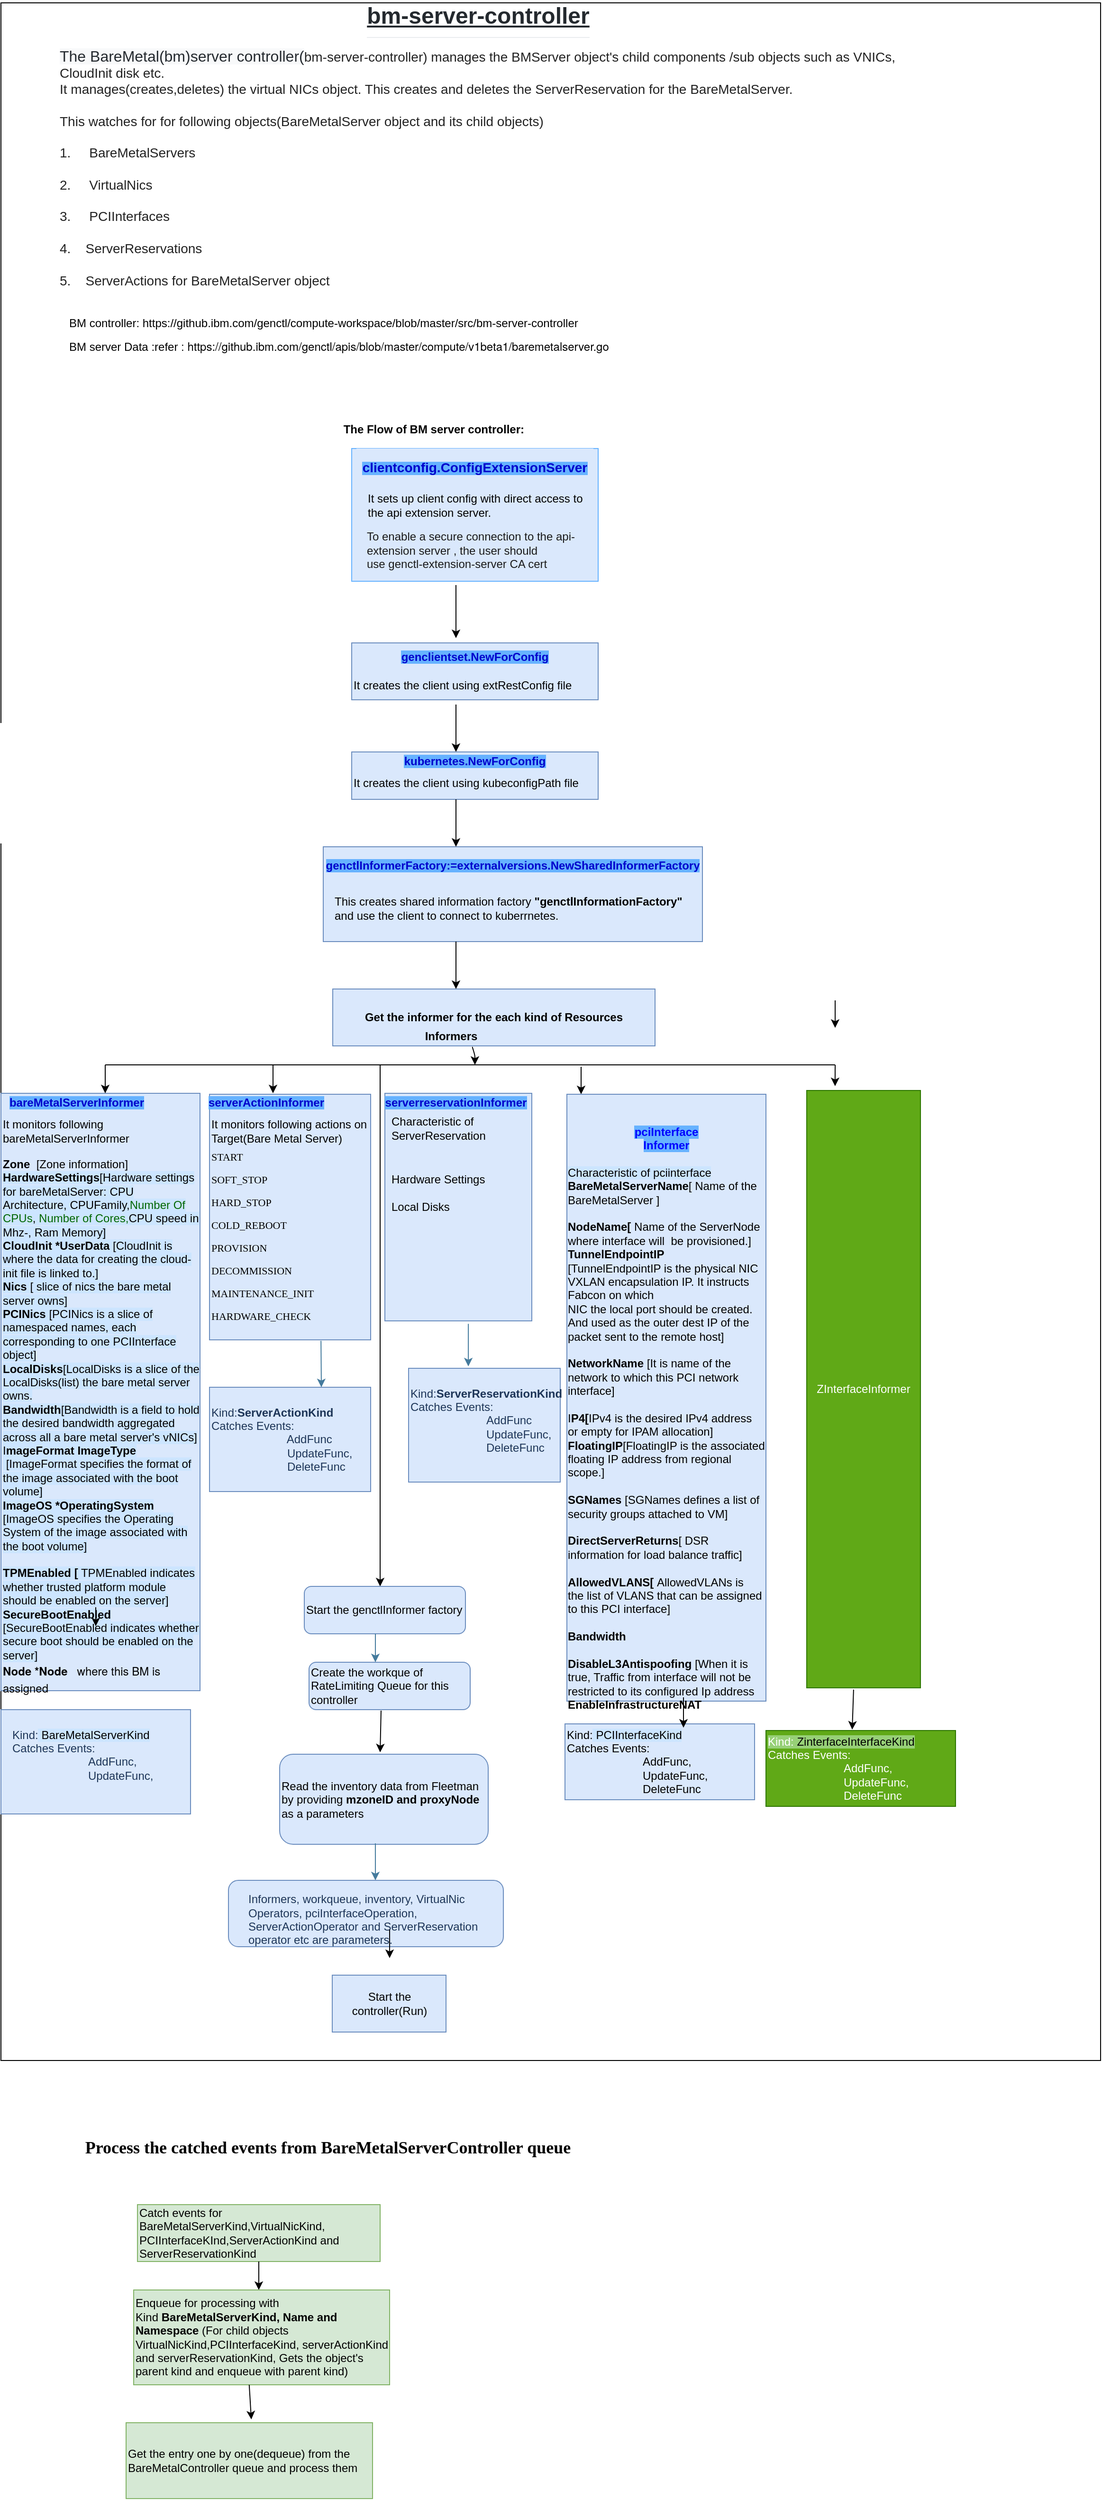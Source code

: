 <mxfile version="13.5.1" type="device" pages="2"><diagram id="YcOrLAXRpMfifdXWpkta" name="overview/Informer"><mxGraphModel dx="1092" dy="842" grid="1" gridSize="10" guides="1" tooltips="1" connect="1" arrows="1" fold="0" page="1" pageScale="1" pageWidth="827" pageHeight="1169" math="0" shadow="0"><root><object label="" id="0"><mxCell/></object><mxCell id="1" parent="0"/><mxCell id="834nnSHPXNT6Nwzkwiio-1" value="" style="group;labelBorderColor=#000000;" parent="1" vertex="1" connectable="0"><mxGeometry x="20" y="250" width="1160" height="2180" as="geometry"/></mxCell><mxCell id="HspTAFbgP3UVafE-Kk3l-1" value="" style="group" parent="834nnSHPXNT6Nwzkwiio-1" vertex="1" connectable="0"><mxGeometry y="-65" width="1160" height="2170" as="geometry"/></mxCell><mxCell id="EYsY_Pjj6O_VWphNAL0y-1" value="" style="group;strokeColor=#000000;" parent="HspTAFbgP3UVafE-Kk3l-1" vertex="1" connectable="0"><mxGeometry y="3" width="1160" height="2170" as="geometry"/></mxCell><mxCell id="khmB7L_3SWIsFIXb9oSr-8" value="" style="rounded=0;whiteSpace=wrap;html=1;strokeColor=#6c8ebf;fillColor=#dae8fc;" parent="EYsY_Pjj6O_VWphNAL0y-1" vertex="1"><mxGeometry x="405" y="1150" width="155" height="240" as="geometry"/></mxCell><mxCell id="_LxHTjAEM7VRRgNa2DmN-24" value="" style="rounded=0;whiteSpace=wrap;html=1;strokeColor=#66B2FF;fillColor=#DAE8FC;" parent="EYsY_Pjj6O_VWphNAL0y-1" vertex="1"><mxGeometry x="370" y="470" width="260" height="140" as="geometry"/></mxCell><mxCell id="_LxHTjAEM7VRRgNa2DmN-1" value="&lt;h1 style=&quot;box-sizing: border-box ; margin-right: 0px ; margin-bottom: 16px ; margin-left: 0px ; line-height: 1.25 ; padding-bottom: 0.3em ; border-bottom: 1px solid rgb(234 , 236 , 239) ; color: rgb(36 , 41 , 46) ; font-family: , &amp;#34;blinkmacsystemfont&amp;#34; , &amp;#34;segoe ui&amp;#34; , &amp;#34;helvetica&amp;#34; , &amp;#34;arial&amp;#34; , sans-serif , &amp;#34;apple color emoji&amp;#34; , &amp;#34;segoe ui emoji&amp;#34; ; margin-top: 0px&quot;&gt;&lt;u&gt;bm-server-controller&lt;/u&gt;&lt;/h1&gt;&lt;p style=&quot;box-sizing: border-box ; margin-top: 0px ; color: rgb(36 , 41 , 46) ; font-family: , &amp;#34;blinkmacsystemfont&amp;#34; , &amp;#34;segoe ui&amp;#34; , &amp;#34;helvetica&amp;#34; , &amp;#34;arial&amp;#34; , sans-serif , &amp;#34;apple color emoji&amp;#34; , &amp;#34;segoe ui emoji&amp;#34; ; font-size: 16px ; margin-bottom: 0px&quot;&gt;&lt;br&gt;&lt;/p&gt;" style="text;html=1;align=center;verticalAlign=middle;resizable=0;points=[];autosize=1;" parent="EYsY_Pjj6O_VWphNAL0y-1" vertex="1"><mxGeometry x="378" width="250" height="70" as="geometry"/></mxCell><mxCell id="_LxHTjAEM7VRRgNa2DmN-2" value="&lt;span style=&quot;color: rgb(23 , 43 , 77) ; font-size: 14px ; font-style: normal ; font-weight: normal ; letter-spacing: normal ; text-indent: 0px ; text-transform: none ; word-spacing: 0px ; background-color: rgb(255 , 255 , 255) ; text-decoration: none ; display: inline ; float: none&quot;&gt;&lt;span style=&quot;color: rgb(36 , 41 , 46) ; font-size: 16px ; text-align: center ; background-color: rgb(248 , 249 , 250)&quot;&gt;The BareMetal(bm)server controller(&lt;/span&gt;&lt;span style=&quot;color: rgb(34 , 34 , 34) ; font-family: , &amp;#34;blinkmacsystemfont&amp;#34; , &amp;#34;segoe ui&amp;#34; , &amp;#34;roboto&amp;#34; , &amp;#34;oxygen&amp;#34; , &amp;#34;ubuntu&amp;#34; , &amp;#34;fira sans&amp;#34; , &amp;#34;droid sans&amp;#34; , &amp;#34;helvetica neue&amp;#34; , sans-serif&quot;&gt;bm-server-controller) manages the BMServer object's child components /sub objects such as VNICs, &lt;br&gt;CloudInit disk etc.&lt;br&gt;It manages(creates,deletes) the virtual NICs object. This creates and deletes the ServerReservation for the BareMetalServer.&amp;nbsp;&lt;br&gt;&lt;br&gt;This watches for for following objects(BareMetalServer object and its child objects)&lt;br&gt;&lt;br&gt;1.&amp;nbsp; &amp;nbsp; &amp;nbsp;BareMetalServers&lt;br&gt;&lt;br&gt;2.&amp;nbsp; &amp;nbsp; &amp;nbsp;VirtualNics&lt;br&gt;&lt;br&gt;3.&amp;nbsp; &amp;nbsp; &amp;nbsp;PCIInterfaces&lt;br&gt;&lt;br&gt;4.&amp;nbsp; &amp;nbsp; ServerReservations&lt;br&gt;&lt;br&gt;5.&amp;nbsp; &amp;nbsp; ServerActions for BareMetalServer object&lt;br&gt;&lt;/span&gt;&lt;/span&gt;" style="text;whiteSpace=wrap;html=1;" parent="EYsY_Pjj6O_VWphNAL0y-1" vertex="1"><mxGeometry x="60" y="40" width="980" height="310" as="geometry"/></mxCell><mxCell id="_LxHTjAEM7VRRgNa2DmN-14" value="&lt;span style=&quot;font-family: &amp;#34;helvetica&amp;#34; ; text-align: left ; background-color: rgb(102 , 178 , 255)&quot;&gt;&lt;b style=&quot;font-size: 14px&quot;&gt;&lt;font color=&quot;#0000cc&quot; style=&quot;font-size: 14px&quot;&gt;clientconfig.&lt;span class=&quot;pl-c1&quot; style=&quot;box-sizing: border-box&quot;&gt;ConfigExtensionServer&lt;/span&gt;&lt;/font&gt;&lt;/b&gt;&lt;/span&gt;" style="text;html=1;align=center;verticalAlign=middle;whiteSpace=wrap;rounded=0;fillColor=#DAE8FC;" parent="EYsY_Pjj6O_VWphNAL0y-1" vertex="1"><mxGeometry x="375" y="470" width="250" height="40" as="geometry"/></mxCell><mxCell id="_LxHTjAEM7VRRgNa2DmN-15" value="&lt;div style=&quot;font-size: 12px ; font-style: normal ; font-weight: 400 ; letter-spacing: normal ; text-align: left ; text-indent: 0px ; text-transform: none ; word-spacing: 0px ; font-family: &amp;#34;helvetica&amp;#34;&quot;&gt;&lt;br&gt;&lt;/div&gt;&lt;span style=&quot;font-size: 12px ; font-style: normal ; font-weight: 400 ; letter-spacing: normal ; text-indent: 0px ; text-transform: none ; word-spacing: 0px ; font-family: &amp;#34;helvetica&amp;#34; ; text-align: center ; display: inline ; float: none ; background-color: rgb(102 , 178 , 255)&quot;&gt;&lt;font color=&quot;#1a1a1a&quot;&gt;&lt;div style=&quot;text-align: left&quot;&gt;To enable a secure connection to the api-extension server , the user should use&amp;nbsp;genctl-extension-server CA cert&lt;br&gt;&lt;/div&gt;&lt;/font&gt;&lt;/span&gt;" style="text;html=1;strokeColor=none;fillColor=none;align=center;verticalAlign=middle;whiteSpace=wrap;rounded=0;" parent="EYsY_Pjj6O_VWphNAL0y-1" vertex="1"><mxGeometry x="385" y="540" width="230" height="60" as="geometry"/></mxCell><mxCell id="_LxHTjAEM7VRRgNa2DmN-17" value="It sets up client config with direct access to the api extension server." style="text;html=1;strokeColor=none;fillColor=none;align=left;verticalAlign=middle;whiteSpace=wrap;rounded=0;" parent="EYsY_Pjj6O_VWphNAL0y-1" vertex="1"><mxGeometry x="385" y="520" width="230" height="20" as="geometry"/></mxCell><mxCell id="_LxHTjAEM7VRRgNa2DmN-25" value="" style="endArrow=classic;html=1;exitX=0.423;exitY=1.029;exitDx=0;exitDy=0;exitPerimeter=0;" parent="EYsY_Pjj6O_VWphNAL0y-1" source="_LxHTjAEM7VRRgNa2DmN-24" edge="1"><mxGeometry width="50" height="50" relative="1" as="geometry"><mxPoint x="520" y="650" as="sourcePoint"/><mxPoint x="480" y="670" as="targetPoint"/><Array as="points"><mxPoint x="480" y="660"/></Array></mxGeometry></mxCell><mxCell id="_LxHTjAEM7VRRgNa2DmN-33" value="" style="rounded=0;whiteSpace=wrap;html=1;strokeColor=#6c8ebf;fillColor=#dae8fc;" parent="EYsY_Pjj6O_VWphNAL0y-1" vertex="1"><mxGeometry x="370" y="675" width="260" height="60" as="geometry"/></mxCell><mxCell id="_LxHTjAEM7VRRgNa2DmN-35" value="&lt;b style=&quot;color: rgb(0 , 0 , 204) ; font-family: &amp;#34;helvetica&amp;#34; ; font-size: 12px ; font-style: normal ; letter-spacing: normal ; text-align: center ; text-indent: 0px ; text-transform: none ; word-spacing: 0px ; background-color: rgb(102 , 178 , 255)&quot;&gt;genclientset.&lt;span class=&quot;pl-c1&quot; style=&quot;box-sizing: border-box&quot;&gt;NewForConfig&lt;/span&gt;&lt;/b&gt;" style="text;html=1;strokeColor=none;fillColor=none;align=center;verticalAlign=middle;whiteSpace=wrap;rounded=0;" parent="EYsY_Pjj6O_VWphNAL0y-1" vertex="1"><mxGeometry x="380" y="680" width="240" height="20" as="geometry"/></mxCell><mxCell id="_LxHTjAEM7VRRgNa2DmN-37" value="&lt;span&gt;It creates the client using extRestConfig file&amp;nbsp;&lt;/span&gt;" style="text;html=1;strokeColor=none;fillColor=none;align=left;verticalAlign=middle;whiteSpace=wrap;rounded=0;" parent="EYsY_Pjj6O_VWphNAL0y-1" vertex="1"><mxGeometry x="370" y="710" width="260" height="20" as="geometry"/></mxCell><mxCell id="_LxHTjAEM7VRRgNa2DmN-40" value="" style="endArrow=classic;html=1;" parent="EYsY_Pjj6O_VWphNAL0y-1" edge="1"><mxGeometry width="50" height="50" relative="1" as="geometry"><mxPoint x="480" y="740" as="sourcePoint"/><mxPoint x="480" y="790" as="targetPoint"/></mxGeometry></mxCell><mxCell id="_LxHTjAEM7VRRgNa2DmN-41" value="" style="rounded=0;whiteSpace=wrap;html=1;strokeColor=#6c8ebf;fillColor=#dae8fc;" parent="EYsY_Pjj6O_VWphNAL0y-1" vertex="1"><mxGeometry x="370" y="790" width="260" height="50" as="geometry"/></mxCell><mxCell id="_LxHTjAEM7VRRgNa2DmN-42" value="&lt;b style=&quot;color: rgb(0 , 0 , 204) ; font-family: &amp;#34;helvetica&amp;#34; ; font-size: 12px ; font-style: normal ; letter-spacing: normal ; text-align: center ; text-indent: 0px ; text-transform: none ; word-spacing: 0px ; background-color: rgb(102 , 178 , 255)&quot;&gt;kubernetes.&lt;span class=&quot;pl-c1&quot; style=&quot;box-sizing: border-box&quot;&gt;NewForConfig&lt;/span&gt;&lt;/b&gt;" style="text;html=1;strokeColor=none;fillColor=none;align=center;verticalAlign=middle;whiteSpace=wrap;rounded=0;" parent="EYsY_Pjj6O_VWphNAL0y-1" vertex="1"><mxGeometry x="380" y="790" width="240" height="20" as="geometry"/></mxCell><mxCell id="_LxHTjAEM7VRRgNa2DmN-43" value="&lt;span&gt;It creates the client using kubeconfigPath&amp;nbsp;&lt;/span&gt;&lt;span&gt;file&amp;nbsp;&lt;/span&gt;" style="text;html=1;strokeColor=none;fillColor=none;align=left;verticalAlign=middle;whiteSpace=wrap;rounded=0;" parent="EYsY_Pjj6O_VWphNAL0y-1" vertex="1"><mxGeometry x="370" y="810" width="270" height="25" as="geometry"/></mxCell><mxCell id="_LxHTjAEM7VRRgNa2DmN-53" value="&lt;b&gt;The Flow of BM server controller:&amp;nbsp;&amp;nbsp;&lt;/b&gt;" style="text;html=1;strokeColor=none;fillColor=none;align=center;verticalAlign=middle;whiteSpace=wrap;rounded=0;" parent="EYsY_Pjj6O_VWphNAL0y-1" vertex="1"><mxGeometry x="170" y="440" width="580" height="20" as="geometry"/></mxCell><mxCell id="_LxHTjAEM7VRRgNa2DmN-56" value="" style="rounded=0;whiteSpace=wrap;html=1;strokeColor=#6c8ebf;fillColor=#dae8fc;" parent="EYsY_Pjj6O_VWphNAL0y-1" vertex="1"><mxGeometry x="340" y="890" width="400" height="100" as="geometry"/></mxCell><mxCell id="_LxHTjAEM7VRRgNa2DmN-58" value="&lt;div style=&quot;text-align: left&quot;&gt;&lt;span style=&quot;background-color: rgb(102 , 178 , 255)&quot;&gt;&lt;font color=&quot;#0000cc&quot;&gt;&lt;b&gt;&lt;span class=&quot;pl-smi&quot; style=&quot;box-sizing: border-box&quot;&gt;genctlInformerFactory:=&lt;/span&gt;externalversions.&lt;span class=&quot;pl-c1&quot; style=&quot;box-sizing: border-box&quot;&gt;NewSharedInformerFactory&lt;/span&gt;&lt;/b&gt;&lt;/font&gt;&lt;/span&gt;&lt;/div&gt;" style="text;html=1;strokeColor=none;fillColor=none;align=center;verticalAlign=middle;whiteSpace=wrap;rounded=0;" parent="EYsY_Pjj6O_VWphNAL0y-1" vertex="1"><mxGeometry x="360" y="900" width="360" height="20" as="geometry"/></mxCell><mxCell id="_LxHTjAEM7VRRgNa2DmN-59" value="" style="endArrow=classic;html=1;" parent="EYsY_Pjj6O_VWphNAL0y-1" edge="1"><mxGeometry width="50" height="50" relative="1" as="geometry"><mxPoint x="480" y="840" as="sourcePoint"/><mxPoint x="480" y="890" as="targetPoint"/></mxGeometry></mxCell><mxCell id="_LxHTjAEM7VRRgNa2DmN-64" value="This creates shared information factory &lt;b&gt;&quot;genctlInformationFactory&quot; &lt;/b&gt;and use the client to connect to kuberrnetes." style="text;html=1;strokeColor=none;fillColor=none;align=left;verticalAlign=middle;whiteSpace=wrap;rounded=0;" parent="EYsY_Pjj6O_VWphNAL0y-1" vertex="1"><mxGeometry x="350" y="950" width="380" height="10" as="geometry"/></mxCell><mxCell id="_LxHTjAEM7VRRgNa2DmN-71" value="&lt;b&gt;Get the informer for the each kind of Resources&lt;/b&gt;" style="rounded=0;whiteSpace=wrap;html=1;strokeColor=#6c8ebf;fillColor=#dae8fc;" parent="EYsY_Pjj6O_VWphNAL0y-1" vertex="1"><mxGeometry x="350" y="1040" width="340" height="60" as="geometry"/></mxCell><mxCell id="_LxHTjAEM7VRRgNa2DmN-72" value="&lt;br&gt;&lt;p class=&quot;p1&quot; style=&quot;margin: 0px ; font-stretch: normal ; font-size: 11px ; line-height: normal ; font-family: &amp;#34;menlo&amp;#34;&quot;&gt;&lt;span class=&quot;s1&quot;&gt;&lt;br&gt;&lt;/span&gt;&lt;/p&gt;&lt;p class=&quot;p1&quot; style=&quot;margin: 0px ; font-stretch: normal ; font-size: 11px ; line-height: normal ; font-family: &amp;#34;menlo&amp;#34;&quot;&gt;&lt;span class=&quot;s1&quot;&gt;&lt;br&gt;&lt;/span&gt;&lt;/p&gt;&lt;p class=&quot;p1&quot; style=&quot;margin: 0px ; font-stretch: normal ; font-size: 11px ; line-height: normal ; font-family: &amp;#34;menlo&amp;#34;&quot;&gt;&lt;span class=&quot;s1&quot;&gt;START&lt;/span&gt;&lt;/p&gt;&lt;p class=&quot;p1&quot; style=&quot;margin: 0px ; font-stretch: normal ; font-size: 11px ; line-height: normal ; font-family: &amp;#34;menlo&amp;#34;&quot;&gt;&lt;span class=&quot;s1&quot;&gt;&lt;br&gt;&lt;/span&gt;&lt;/p&gt;&lt;p class=&quot;p1&quot; style=&quot;margin: 0px ; font-stretch: normal ; font-size: 11px ; line-height: normal ; font-family: &amp;#34;menlo&amp;#34;&quot;&gt;&lt;span class=&quot;s1&quot;&gt;SOFT_STOP&lt;/span&gt;&lt;/p&gt;&lt;p class=&quot;p1&quot; style=&quot;margin: 0px ; font-stretch: normal ; font-size: 11px ; line-height: normal ; font-family: &amp;#34;menlo&amp;#34;&quot;&gt;&lt;span class=&quot;s1&quot;&gt;&lt;br&gt;&lt;/span&gt;&lt;/p&gt;&lt;p class=&quot;p1&quot; style=&quot;margin: 0px ; font-stretch: normal ; font-size: 11px ; line-height: normal ; font-family: &amp;#34;menlo&amp;#34;&quot;&gt;&lt;span class=&quot;s1&quot;&gt;HARD_STOP&lt;/span&gt;&lt;/p&gt;&lt;p class=&quot;p1&quot; style=&quot;margin: 0px ; font-stretch: normal ; font-size: 11px ; line-height: normal ; font-family: &amp;#34;menlo&amp;#34;&quot;&gt;&lt;span class=&quot;s1&quot;&gt;&lt;br&gt;&lt;/span&gt;&lt;/p&gt;&lt;p class=&quot;p1&quot; style=&quot;margin: 0px ; font-stretch: normal ; font-size: 11px ; line-height: normal ; font-family: &amp;#34;menlo&amp;#34;&quot;&gt;&lt;span class=&quot;s1&quot;&gt;COLD_REBOOT&lt;/span&gt;&lt;/p&gt;&lt;p class=&quot;p1&quot; style=&quot;margin: 0px ; font-stretch: normal ; font-size: 11px ; line-height: normal ; font-family: &amp;#34;menlo&amp;#34;&quot;&gt;&lt;span class=&quot;s1&quot;&gt;&lt;br&gt;&lt;/span&gt;&lt;/p&gt;&lt;p class=&quot;p1&quot; style=&quot;margin: 0px ; font-stretch: normal ; font-size: 11px ; line-height: normal ; font-family: &amp;#34;menlo&amp;#34;&quot;&gt;&lt;span class=&quot;s1&quot;&gt;PROVISION&lt;/span&gt;&lt;/p&gt;&lt;p class=&quot;p1&quot; style=&quot;margin: 0px ; font-stretch: normal ; font-size: 11px ; line-height: normal ; font-family: &amp;#34;menlo&amp;#34;&quot;&gt;&lt;span class=&quot;s1&quot;&gt;&lt;br&gt;&lt;/span&gt;&lt;/p&gt;&lt;p class=&quot;p1&quot; style=&quot;margin: 0px ; font-stretch: normal ; font-size: 11px ; line-height: normal ; font-family: &amp;#34;menlo&amp;#34;&quot;&gt;&lt;span class=&quot;s1&quot;&gt;DECOMMISSION&lt;/span&gt;&lt;/p&gt;&lt;p class=&quot;p1&quot; style=&quot;margin: 0px ; font-stretch: normal ; font-size: 11px ; line-height: normal ; font-family: &amp;#34;menlo&amp;#34;&quot;&gt;&lt;span class=&quot;s1&quot;&gt;&lt;br&gt;&lt;/span&gt;&lt;/p&gt;&lt;p class=&quot;p1&quot; style=&quot;margin: 0px ; font-stretch: normal ; font-size: 11px ; line-height: normal ; font-family: &amp;#34;menlo&amp;#34;&quot;&gt;&lt;span class=&quot;s1&quot;&gt;MAINTENANCE_INIT&lt;/span&gt;&lt;/p&gt;&lt;p class=&quot;p1&quot; style=&quot;margin: 0px ; font-stretch: normal ; font-size: 11px ; line-height: normal ; font-family: &amp;#34;menlo&amp;#34;&quot;&gt;&lt;span class=&quot;s1&quot;&gt;&lt;br&gt;&lt;/span&gt;&lt;/p&gt;&lt;p class=&quot;p1&quot; style=&quot;margin: 0px ; font-stretch: normal ; font-size: 11px ; line-height: normal ; font-family: &amp;#34;menlo&amp;#34;&quot;&gt;&lt;span class=&quot;s1&quot;&gt;HARDWARE_CHECK&lt;/span&gt;&lt;/p&gt;" style="rounded=0;whiteSpace=wrap;html=1;strokeColor=#6c8ebf;fillColor=#dae8fc;align=left;" parent="EYsY_Pjj6O_VWphNAL0y-1" vertex="1"><mxGeometry x="220" y="1151" width="170" height="259" as="geometry"/></mxCell><mxCell id="_LxHTjAEM7VRRgNa2DmN-73" value="&lt;br&gt;&lt;br&gt;&lt;br&gt;&lt;br&gt;&lt;br&gt;Zone&lt;span style=&quot;font-weight: normal&quot;&gt;&amp;nbsp; [Zone information]&lt;br&gt;&lt;/span&gt;&lt;span style=&quot;background-color: rgb(204 , 229 , 255)&quot;&gt;HardwareSettings&lt;span style=&quot;font-weight: normal&quot;&gt;[Hardware settings for bareMetalServer: CPU Architecture, CPUFamily,&lt;/span&gt;&lt;font color=&quot;#006600&quot; style=&quot;font-weight: normal&quot;&gt;Number Of CPUs&lt;/font&gt;&lt;span style=&quot;font-weight: normal&quot;&gt;,&lt;/span&gt;&lt;font color=&quot;#006600&quot; style=&quot;font-weight: normal&quot;&gt; Number of Cores,&lt;/font&gt;&lt;span style=&quot;font-weight: normal&quot;&gt;CPU speed in Mhz-, Ram Memory]&lt;/span&gt;&lt;br&gt;&lt;/span&gt;&lt;span style=&quot;background-color: rgb(204 , 229 , 255)&quot;&gt;&lt;span class=&quot;pl-c1&quot; style=&quot;box-sizing: border-box&quot;&gt;CloudInit&lt;/span&gt; &lt;span class=&quot;pl-c1&quot; style=&quot;box-sizing: border-box&quot;&gt;*&lt;/span&gt;&lt;span class=&quot;pl-smi&quot; style=&quot;box-sizing: border-box&quot;&gt;UserData &lt;/span&gt;&lt;span class=&quot;pl-smi&quot; style=&quot;box-sizing: border-box ; font-weight: normal&quot;&gt;[&lt;/span&gt;&lt;span style=&quot;font-weight: normal&quot;&gt;CloudInit is where the data for creating the cloud-init file is linked to.]&lt;br&gt;&lt;/span&gt;Nics &lt;span style=&quot;font-weight: normal&quot;&gt;[&amp;nbsp;slice of nics the bare metal server owns]&lt;br&gt;&lt;/span&gt;PCINics&lt;span style=&quot;font-weight: normal&quot;&gt; [&lt;/span&gt;&lt;span style=&quot;font-weight: normal&quot;&gt;PCINics is a slice of namespaced names, each corresponding to one PCIInterface object]&lt;br&gt;&lt;/span&gt;LocalDisks&lt;span style=&quot;font-weight: normal&quot;&gt;[&lt;/span&gt;&lt;span style=&quot;font-weight: normal&quot;&gt;LocalDisks is a slice of the LocalDisks(list) the bare metal server owns.&lt;br&gt;&lt;/span&gt;Bandwidth&lt;span style=&quot;font-weight: normal&quot;&gt;[&lt;/span&gt;&lt;span style=&quot;font-weight: normal&quot;&gt;Bandwidth is a field to hold the desired bandwidth aggregated across all a bare metal server's vNICs]&lt;br&gt;&lt;/span&gt;&lt;span class=&quot;pl-c1&quot; style=&quot;box-sizing: border-box ; font-weight: normal&quot;&gt;I&lt;/span&gt;&lt;span class=&quot;pl-c1&quot; style=&quot;box-sizing: border-box&quot;&gt;mageFormat&lt;/span&gt; &lt;span class=&quot;pl-smi&quot; style=&quot;box-sizing: border-box&quot;&gt;ImageType&lt;br&gt;&lt;/span&gt;&lt;span style=&quot;font-weight: normal&quot;&gt;&amp;nbsp;[&lt;/span&gt;&lt;span style=&quot;font-weight: normal&quot;&gt;ImageFormat specifies the format of the image associated with the boot volume]&lt;br&gt;&lt;/span&gt;&lt;span class=&quot;pl-c1&quot; style=&quot;box-sizing: border-box&quot;&gt;ImageOS&lt;/span&gt; &lt;span class=&quot;pl-c1&quot; style=&quot;box-sizing: border-box&quot;&gt;*&lt;/span&gt;&lt;span class=&quot;pl-smi&quot; style=&quot;box-sizing: border-box&quot;&gt;OperatingSystem&lt;br&gt;&lt;/span&gt;&lt;span class=&quot;pl-smi&quot; style=&quot;box-sizing: border-box ; font-weight: normal&quot;&gt;[&lt;/span&gt;&lt;span style=&quot;font-weight: normal&quot;&gt;ImageOS specifies the Operating System of the image associated with the boot volume]&lt;/span&gt;&lt;span style=&quot;font-weight: normal&quot;&gt;&lt;br&gt;&lt;/span&gt;&lt;span style=&quot;font-weight: normal&quot;&gt;&lt;br&gt;&lt;/span&gt;&lt;span class=&quot;pl-c1&quot; style=&quot;box-sizing: border-box&quot;&gt;TPMEnabled&lt;/span&gt;&amp;nbsp;[&lt;span style=&quot;font-weight: normal&quot;&gt; TPMEnabled indicates whether trusted platform module should be enabled on the server]&lt;br&gt;&lt;/span&gt;SecureBootEnabled&lt;br&gt;&lt;span style=&quot;font-weight: normal&quot;&gt;[&lt;/span&gt;&lt;span style=&quot;font-weight: normal&quot;&gt;SecureBootEnabled indicates whether secure boot should be enabled on the server]&lt;br&gt;&lt;/span&gt;&lt;/span&gt;&lt;p class=&quot;p1&quot; style=&quot;margin: 0px ; font-weight: 400 ; font-stretch: normal ; line-height: normal ; font-family: &amp;#34;helvetica neue&amp;#34;&quot;&gt;&lt;b&gt;Node&amp;nbsp;*Node&lt;/b&gt;&amp;nbsp;&lt;span class=&quot;Apple-converted-space&quot;&gt;&amp;nbsp; &lt;/span&gt;where this BM is assigned&lt;/p&gt;" style="rounded=0;whiteSpace=wrap;html=1;strokeColor=#6c8ebf;fillColor=#dae8fc;align=left;fontStyle=1" parent="EYsY_Pjj6O_VWphNAL0y-1" vertex="1"><mxGeometry y="1150" width="210" height="630" as="geometry"/></mxCell><mxCell id="_LxHTjAEM7VRRgNa2DmN-75" value="" style="endArrow=classic;html=1;" parent="EYsY_Pjj6O_VWphNAL0y-1" edge="1"><mxGeometry width="50" height="50" relative="1" as="geometry"><mxPoint x="480" y="990" as="sourcePoint"/><mxPoint x="480" y="1040" as="targetPoint"/></mxGeometry></mxCell><mxCell id="_LxHTjAEM7VRRgNa2DmN-84" value="" style="endArrow=classic;html=1;exitX=0.433;exitY=1.017;exitDx=0;exitDy=0;exitPerimeter=0;" parent="EYsY_Pjj6O_VWphNAL0y-1" source="_LxHTjAEM7VRRgNa2DmN-71" edge="1"><mxGeometry width="50" height="50" relative="1" as="geometry"><mxPoint x="470" y="1150" as="sourcePoint"/><mxPoint x="500" y="1120" as="targetPoint"/><Array as="points"><mxPoint x="500" y="1110"/></Array></mxGeometry></mxCell><mxCell id="_LxHTjAEM7VRRgNa2DmN-86" value="" style="endArrow=none;html=1;" parent="EYsY_Pjj6O_VWphNAL0y-1" edge="1"><mxGeometry width="50" height="50" relative="1" as="geometry"><mxPoint x="110" y="1120" as="sourcePoint"/><mxPoint x="880" y="1120" as="targetPoint"/></mxGeometry></mxCell><mxCell id="_LxHTjAEM7VRRgNa2DmN-89" value="" style="endArrow=classic;html=1;" parent="EYsY_Pjj6O_VWphNAL0y-1" edge="1"><mxGeometry width="50" height="50" relative="1" as="geometry"><mxPoint x="287" y="1120" as="sourcePoint"/><mxPoint x="287" y="1150" as="targetPoint"/></mxGeometry></mxCell><mxCell id="_LxHTjAEM7VRRgNa2DmN-91" value="" style="endArrow=classic;html=1;" parent="EYsY_Pjj6O_VWphNAL0y-1" edge="1"><mxGeometry width="50" height="50" relative="1" as="geometry"><mxPoint x="110" y="1120" as="sourcePoint"/><mxPoint x="110" y="1150" as="targetPoint"/></mxGeometry></mxCell><mxCell id="_LxHTjAEM7VRRgNa2DmN-92" value="" style="endArrow=classic;html=1;" parent="EYsY_Pjj6O_VWphNAL0y-1" edge="1"><mxGeometry width="50" height="50" relative="1" as="geometry"><mxPoint x="612" y="1122" as="sourcePoint"/><mxPoint x="612" y="1151" as="targetPoint"/></mxGeometry></mxCell><mxCell id="_LxHTjAEM7VRRgNa2DmN-93" value="" style="endArrow=classic;html=1;entryX=0.636;entryY=-0.029;entryDx=0;entryDy=0;entryPerimeter=0;" parent="EYsY_Pjj6O_VWphNAL0y-1" edge="1"><mxGeometry width="50" height="50" relative="1" as="geometry"><mxPoint x="880" y="1120" as="sourcePoint"/><mxPoint x="879.92" y="1142.46" as="targetPoint"/></mxGeometry></mxCell><mxCell id="_LxHTjAEM7VRRgNa2DmN-95" value="&lt;font color=&quot;#0000cc&quot; face=&quot;helvetica&quot;&gt;&lt;span style=&quot;background-color: rgb(102 , 178 , 255)&quot;&gt;&lt;b&gt;bareMetalServerInformer&lt;/b&gt;&lt;/span&gt;&lt;/font&gt;" style="text;html=1;strokeColor=none;fillColor=none;align=center;verticalAlign=middle;whiteSpace=wrap;rounded=0;" parent="EYsY_Pjj6O_VWphNAL0y-1" vertex="1"><mxGeometry x="20" y="1150" width="120" height="20" as="geometry"/></mxCell><mxCell id="_LxHTjAEM7VRRgNa2DmN-96" value="&lt;font color=&quot;#0000cc&quot; face=&quot;helvetica&quot;&gt;&lt;span style=&quot;background-color: rgb(102 , 178 , 255)&quot;&gt;&lt;b&gt;serverActionInformer&lt;/b&gt;&lt;/span&gt;&lt;/font&gt;" style="text;html=1;strokeColor=none;fillColor=none;align=center;verticalAlign=middle;whiteSpace=wrap;rounded=0;" parent="EYsY_Pjj6O_VWphNAL0y-1" vertex="1"><mxGeometry x="160" y="1150" width="240" height="20" as="geometry"/></mxCell><mxCell id="_LxHTjAEM7VRRgNa2DmN-97" value="&lt;font color=&quot;#0000cc&quot; face=&quot;helvetica&quot;&gt;&lt;span style=&quot;background-color: rgb(102 , 178 , 255)&quot;&gt;&lt;b&gt;serverreservationInformer&lt;/b&gt;&lt;/span&gt;&lt;/font&gt;" style="text;html=1;strokeColor=none;fillColor=none;align=center;verticalAlign=middle;whiteSpace=wrap;rounded=0;" parent="EYsY_Pjj6O_VWphNAL0y-1" vertex="1"><mxGeometry x="360" y="1150" width="240" height="20" as="geometry"/></mxCell><mxCell id="_LxHTjAEM7VRRgNa2DmN-102" value="It monitors following&amp;nbsp; &lt;br&gt;bareMetalServerInformer" style="text;html=1;strokeColor=none;fillColor=none;align=left;verticalAlign=middle;whiteSpace=wrap;rounded=0;" parent="EYsY_Pjj6O_VWphNAL0y-1" vertex="1"><mxGeometry y="1180" width="220" height="20" as="geometry"/></mxCell><mxCell id="_LxHTjAEM7VRRgNa2DmN-110" style="edgeStyle=orthogonalEdgeStyle;rounded=0;orthogonalLoop=1;jettySize=auto;html=1;exitX=0.5;exitY=1;exitDx=0;exitDy=0;" parent="EYsY_Pjj6O_VWphNAL0y-1" edge="1"><mxGeometry relative="1" as="geometry"><mxPoint x="80" y="1320" as="sourcePoint"/><mxPoint x="80" y="1320" as="targetPoint"/></mxGeometry></mxCell><mxCell id="_LxHTjAEM7VRRgNa2DmN-113" value="It monitors following actions on Target(Bare Metal Server)" style="text;html=1;strokeColor=none;fillColor=none;align=left;verticalAlign=middle;whiteSpace=wrap;rounded=0;" parent="EYsY_Pjj6O_VWphNAL0y-1" vertex="1"><mxGeometry x="220" y="1170" width="230" height="40" as="geometry"/></mxCell><mxCell id="_LxHTjAEM7VRRgNa2DmN-118" value="Characteristic of ServerReservation" style="text;html=1;strokeColor=none;fillColor=none;align=left;verticalAlign=middle;whiteSpace=wrap;rounded=0;" parent="EYsY_Pjj6O_VWphNAL0y-1" vertex="1"><mxGeometry x="410" y="1175" width="160" height="24.55" as="geometry"/></mxCell><mxCell id="_LxHTjAEM7VRRgNa2DmN-120" value="Hardware Settings&lt;br&gt;&lt;br&gt;Local Disks" style="text;html=1;strokeColor=none;fillColor=none;align=left;verticalAlign=middle;whiteSpace=wrap;rounded=0;" parent="EYsY_Pjj6O_VWphNAL0y-1" vertex="1"><mxGeometry x="410" y="1230" width="130" height="50" as="geometry"/></mxCell><mxCell id="_LxHTjAEM7VRRgNa2DmN-124" value="&lt;p class=&quot;p1&quot; style=&quot;margin: 0px ; font-stretch: normal ; line-height: normal ; font-family: &amp;#34;helvetica neue&amp;#34;&quot;&gt;&lt;br&gt;&lt;/p&gt;" style="text;html=1;strokeColor=none;fillColor=none;align=left;verticalAlign=middle;whiteSpace=wrap;rounded=0;" parent="EYsY_Pjj6O_VWphNAL0y-1" vertex="1"><mxGeometry x="830" y="1190" width="200" height="140" as="geometry"/></mxCell><mxCell id="_LxHTjAEM7VRRgNa2DmN-128" value="&lt;b&gt;Informers&lt;/b&gt;" style="text;html=1;strokeColor=none;fillColor=none;align=center;verticalAlign=middle;whiteSpace=wrap;rounded=0;" parent="EYsY_Pjj6O_VWphNAL0y-1" vertex="1"><mxGeometry x="410" y="1080" width="130" height="20" as="geometry"/></mxCell><mxCell id="_LxHTjAEM7VRRgNa2DmN-130" value="" style="endArrow=classic;html=1;" parent="EYsY_Pjj6O_VWphNAL0y-1" edge="1"><mxGeometry width="50" height="50" relative="1" as="geometry"><mxPoint x="400" y="1120" as="sourcePoint"/><mxPoint x="400" y="1670" as="targetPoint"/><Array as="points"><mxPoint x="400" y="1210"/></Array></mxGeometry></mxCell><mxCell id="_LxHTjAEM7VRRgNa2DmN-131" value="Start the genctlInformer factory" style="rounded=1;whiteSpace=wrap;html=1;fillColor=#dae8fc;strokeColor=#6c8ebf;align=left;" parent="EYsY_Pjj6O_VWphNAL0y-1" vertex="1"><mxGeometry x="320" y="1670" width="170" height="50" as="geometry"/></mxCell><mxCell id="_LxHTjAEM7VRRgNa2DmN-133" value="Create the workque of RateLimiting Queue for this controller" style="rounded=1;whiteSpace=wrap;html=1;fillColor=#dae8fc;strokeColor=#6c8ebf;align=left;" parent="EYsY_Pjj6O_VWphNAL0y-1" vertex="1"><mxGeometry x="325" y="1750" width="170" height="50" as="geometry"/></mxCell><mxCell id="_LxHTjAEM7VRRgNa2DmN-21" value="" style="endArrow=classic;html=1;strokeColor=#457B9D;fillColor=#A8DADC;fontColor=#1D3557;" parent="EYsY_Pjj6O_VWphNAL0y-1" edge="1"><mxGeometry width="50" height="50" relative="1" as="geometry"><mxPoint x="650" y="1639.5" as="sourcePoint"/><mxPoint x="730" y="1640" as="targetPoint"/><Array as="points"><mxPoint x="650" y="1639.5"/></Array></mxGeometry></mxCell><mxCell id="_LxHTjAEM7VRRgNa2DmN-32" value="&lt;font face=&quot;helvetica&quot;&gt;Read the inventory data from Fleetman by providing &lt;b&gt;mzoneID and proxyNode &lt;/b&gt;as a parameters&lt;/font&gt;" style="rounded=1;whiteSpace=wrap;html=1;fillColor=#dae8fc;strokeColor=#6c8ebf;align=left;" parent="EYsY_Pjj6O_VWphNAL0y-1" vertex="1"><mxGeometry x="294" y="1847" width="220" height="95" as="geometry"/></mxCell><mxCell id="_LxHTjAEM7VRRgNa2DmN-34" value="" style="endArrow=classic;html=1;strokeColor=#457B9D;fillColor=#A8DADC;fontColor=#1D3557;" parent="EYsY_Pjj6O_VWphNAL0y-1" edge="1"><mxGeometry width="50" height="50" relative="1" as="geometry"><mxPoint x="395" y="1720" as="sourcePoint"/><mxPoint x="395" y="1750" as="targetPoint"/></mxGeometry></mxCell><mxCell id="_LxHTjAEM7VRRgNa2DmN-39" value="" style="rounded=1;whiteSpace=wrap;html=1;sketch=0;strokeColor=#6c8ebf;fillColor=#dae8fc;" parent="EYsY_Pjj6O_VWphNAL0y-1" vertex="1"><mxGeometry x="240" y="1980" width="290" height="70" as="geometry"/></mxCell><mxCell id="_LxHTjAEM7VRRgNa2DmN-45" value="&lt;br&gt;&lt;br&gt;&lt;br&gt;&lt;div style=&quot;text-align: left&quot;&gt;&lt;span&gt;Informers, workqueue, inventory, VirtualNic Operators, pciInterfaceOperation, ServerActionOperator and ServerReservation operator etc are parameters.&lt;/span&gt;&lt;/div&gt;" style="text;html=1;strokeColor=none;fillColor=none;align=center;verticalAlign=middle;whiteSpace=wrap;rounded=0;sketch=0;fontColor=#1D3557;" parent="EYsY_Pjj6O_VWphNAL0y-1" vertex="1"><mxGeometry x="260" y="1970" width="260" height="60" as="geometry"/></mxCell><mxCell id="_LxHTjAEM7VRRgNa2DmN-51" value="" style="endArrow=classic;html=1;strokeColor=#457B9D;fillColor=#A8DADC;fontColor=#1D3557;exitX=0.459;exitY=0.989;exitDx=0;exitDy=0;exitPerimeter=0;" parent="EYsY_Pjj6O_VWphNAL0y-1" source="_LxHTjAEM7VRRgNa2DmN-32" edge="1"><mxGeometry width="50" height="50" relative="1" as="geometry"><mxPoint x="650" y="2380" as="sourcePoint"/><mxPoint x="395" y="1980" as="targetPoint"/></mxGeometry></mxCell><mxCell id="_LxHTjAEM7VRRgNa2DmN-52" value="Start the controller(Run)" style="rounded=0;whiteSpace=wrap;html=1;sketch=0;strokeColor=#6c8ebf;fillColor=#dae8fc;" parent="EYsY_Pjj6O_VWphNAL0y-1" vertex="1"><mxGeometry x="349.5" y="2080" width="120" height="60" as="geometry"/></mxCell><mxCell id="_LxHTjAEM7VRRgNa2DmN-67" value="" style="rounded=0;whiteSpace=wrap;html=1;sketch=0;strokeColor=#6c8ebf;fillColor=#dae8fc;" parent="EYsY_Pjj6O_VWphNAL0y-1" vertex="1"><mxGeometry y="1800" width="200" height="110" as="geometry"/></mxCell><mxCell id="_LxHTjAEM7VRRgNa2DmN-70" value="Kind:&lt;font color=&quot;#000000&quot; style=&quot;background-color: rgb(204 , 229 , 255)&quot;&gt; BareMetalServerKind&lt;/font&gt;&lt;br&gt;Catches Events:&amp;nbsp; &lt;br&gt;&lt;blockquote style=&quot;margin: 0 0 0 40px ; border: none ; padding: 0px&quot;&gt;&lt;blockquote style=&quot;margin: 0 0 0 40px ; border: none ; padding: 0px&quot;&gt;&lt;div&gt;&lt;span&gt;AddFunc,&amp;nbsp;&lt;/span&gt;&lt;/div&gt;&lt;/blockquote&gt;&lt;blockquote style=&quot;margin: 0 0 0 40px ; border: none ; padding: 0px&quot;&gt;&lt;div&gt;&lt;span&gt;UpdateFunc,&amp;nbsp;&lt;/span&gt;&lt;/div&gt;&lt;/blockquote&gt;&lt;blockquote style=&quot;margin: 0 0 0 40px ; border: none ; padding: 0px&quot;&gt;&lt;br&gt;&lt;/blockquote&gt;&lt;/blockquote&gt;" style="text;html=1;strokeColor=none;fillColor=none;align=left;verticalAlign=middle;whiteSpace=wrap;rounded=0;sketch=0;fontColor=#1D3557;" parent="EYsY_Pjj6O_VWphNAL0y-1" vertex="1"><mxGeometry x="10" y="1810" width="180" height="90" as="geometry"/></mxCell><mxCell id="_LxHTjAEM7VRRgNa2DmN-81" value="" style="rounded=0;whiteSpace=wrap;html=1;sketch=0;strokeColor=#6c8ebf;fillColor=#dae8fc;" parent="EYsY_Pjj6O_VWphNAL0y-1" vertex="1"><mxGeometry x="220" y="1460" width="170" height="110" as="geometry"/></mxCell><mxCell id="_LxHTjAEM7VRRgNa2DmN-82" value="" style="rounded=0;whiteSpace=wrap;html=1;sketch=0;strokeColor=#6c8ebf;fillColor=#dae8fc;" parent="EYsY_Pjj6O_VWphNAL0y-1" vertex="1"><mxGeometry x="430" y="1440" width="160" height="120" as="geometry"/></mxCell><mxCell id="_LxHTjAEM7VRRgNa2DmN-85" value="Kind:&lt;b&gt;ServerActionKind&lt;/b&gt;&lt;br&gt;Catches Events:&amp;nbsp;&amp;nbsp;&lt;br&gt;&amp;nbsp; &amp;nbsp; &amp;nbsp; &amp;nbsp; &amp;nbsp; &amp;nbsp; &amp;nbsp; &amp;nbsp; &amp;nbsp; &amp;nbsp; &amp;nbsp; &amp;nbsp; AddFunc&lt;br&gt;&lt;blockquote style=&quot;margin: 0 0 0 40px ; border: none ; padding: 0px&quot;&gt;&lt;blockquote style=&quot;margin: 0 0 0 40px ; border: none ; padding: 0px&quot;&gt;&lt;div&gt;&lt;span&gt;UpdateFunc,&amp;nbsp;&lt;/span&gt;&lt;/div&gt;&lt;/blockquote&gt;&lt;blockquote style=&quot;margin: 0 0 0 40px ; border: none ; padding: 0px&quot;&gt;&lt;div&gt;&lt;span&gt;DeleteFunc&lt;/span&gt;&lt;/div&gt;&lt;/blockquote&gt;&lt;/blockquote&gt;" style="text;html=1;strokeColor=none;fillColor=none;align=left;verticalAlign=middle;whiteSpace=wrap;rounded=0;sketch=0;fontColor=#1D3557;" parent="EYsY_Pjj6O_VWphNAL0y-1" vertex="1"><mxGeometry x="220" y="1470" width="180" height="90" as="geometry"/></mxCell><mxCell id="_LxHTjAEM7VRRgNa2DmN-87" value="Kind:&lt;b&gt;ServerReservationKind&lt;/b&gt;&lt;br&gt;Catches Events:&amp;nbsp;&lt;br&gt;&amp;nbsp;&lt;span&gt;&amp;nbsp; &amp;nbsp; &amp;nbsp; &amp;nbsp; &amp;nbsp; &amp;nbsp; &amp;nbsp; &amp;nbsp; &amp;nbsp; &amp;nbsp; &amp;nbsp; &amp;nbsp;AddFunc&lt;/span&gt;&lt;br&gt;&lt;blockquote style=&quot;margin: 0 0 0 40px ; border: none ; padding: 0px&quot;&gt;&lt;blockquote style=&quot;margin: 0 0 0 40px ; border: none ; padding: 0px&quot;&gt;&lt;div&gt;&lt;span&gt;UpdateFunc,&amp;nbsp;&lt;/span&gt;&lt;/div&gt;&lt;/blockquote&gt;&lt;blockquote style=&quot;margin: 0 0 0 40px ; border: none ; padding: 0px&quot;&gt;&lt;div&gt;&lt;span&gt;DeleteFunc&lt;/span&gt;&lt;/div&gt;&lt;/blockquote&gt;&lt;/blockquote&gt;" style="text;html=1;strokeColor=none;fillColor=none;align=left;verticalAlign=middle;whiteSpace=wrap;rounded=0;sketch=0;fontColor=#1D3557;" parent="EYsY_Pjj6O_VWphNAL0y-1" vertex="1"><mxGeometry x="430" y="1450" width="170" height="90" as="geometry"/></mxCell><mxCell id="_LxHTjAEM7VRRgNa2DmN-99" value="" style="endArrow=classic;html=1;strokeColor=#457B9D;fillColor=#A8DADC;fontColor=#1D3557;exitX=0.388;exitY=1.004;exitDx=0;exitDy=0;exitPerimeter=0;" parent="EYsY_Pjj6O_VWphNAL0y-1" edge="1"><mxGeometry width="50" height="50" relative="1" as="geometry"><mxPoint x="337.6" y="1411.036" as="sourcePoint"/><mxPoint x="338" y="1460" as="targetPoint"/></mxGeometry></mxCell><mxCell id="_LxHTjAEM7VRRgNa2DmN-100" value="" style="endArrow=classic;html=1;strokeColor=#457B9D;fillColor=#A8DADC;fontColor=#1D3557;exitX=0.568;exitY=1.013;exitDx=0;exitDy=0;entryX=0.394;entryY=-0.017;entryDx=0;entryDy=0;entryPerimeter=0;exitPerimeter=0;" parent="EYsY_Pjj6O_VWphNAL0y-1" source="khmB7L_3SWIsFIXb9oSr-8" target="_LxHTjAEM7VRRgNa2DmN-82" edge="1"><mxGeometry width="50" height="50" relative="1" as="geometry"><mxPoint x="656" y="1390" as="sourcePoint"/><mxPoint x="650" y="1438" as="targetPoint"/></mxGeometry></mxCell><mxCell id="khmB7L_3SWIsFIXb9oSr-21" value="" style="endArrow=classic;html=1;" parent="EYsY_Pjj6O_VWphNAL0y-1" edge="1"><mxGeometry width="50" height="50" relative="1" as="geometry"><mxPoint x="880" y="1052" as="sourcePoint"/><mxPoint x="880" y="1081" as="targetPoint"/></mxGeometry></mxCell><mxCell id="E8vkuBZj7Xfx3TAf4zXi-24" value="" style="endArrow=classic;html=1;exitX=0.447;exitY=1.02;exitDx=0;exitDy=0;exitPerimeter=0;" parent="EYsY_Pjj6O_VWphNAL0y-1" source="_LxHTjAEM7VRRgNa2DmN-133" edge="1"><mxGeometry width="50" height="50" relative="1" as="geometry"><mxPoint x="470" y="2010" as="sourcePoint"/><mxPoint x="400" y="1845" as="targetPoint"/></mxGeometry></mxCell><mxCell id="khmB7L_3SWIsFIXb9oSr-14" value="&lt;font style=&quot;background-color: rgb(102 , 178 , 255)&quot;&gt;&lt;b style=&quot;color: rgb(0 , 0 , 255)&quot;&gt;&lt;br&gt;&lt;br&gt;&lt;br&gt;&lt;br&gt;&lt;br&gt;&lt;br&gt;&lt;br&gt;&lt;br&gt;&lt;br&gt;&lt;br&gt;&lt;br&gt;&lt;br&gt;&lt;br&gt;&lt;br&gt;&lt;br&gt;&lt;br&gt;&lt;br&gt;&lt;br&gt;&lt;br&gt;&lt;br&gt;&lt;br&gt;&lt;br&gt;&lt;br&gt;&lt;br&gt;&lt;br&gt;&lt;br&gt;pciInterface&lt;/b&gt;&lt;br&gt;&lt;b style=&quot;color: rgb(0 , 0 , 255)&quot;&gt;Informer&lt;/b&gt;&lt;br&gt;&lt;br&gt;&lt;div style=&quot;color: rgb(0 , 0 , 255) ; font-weight: bold ; text-align: left&quot;&gt;&lt;span style=&quot;background-color: rgb(204 , 229 , 255) ; color: rgb(0 , 0 , 0) ; font-weight: normal&quot;&gt;Characteristic of pciinterface&lt;/span&gt;&lt;/div&gt;&lt;div style=&quot;color: rgb(0 , 0 , 255) ; font-weight: bold ; text-align: left&quot;&gt;&lt;span class=&quot;pl-c1&quot; style=&quot;color: rgb(0 , 0 , 0) ; font-weight: 400 ; box-sizing: border-box&quot;&gt;&lt;b&gt;BareMetalServerName&lt;/b&gt;&lt;/span&gt;&lt;span style=&quot;color: rgb(0 , 0 , 0) ; font-weight: 400&quot;&gt;[ Name of the BareMetalServer ]&lt;/span&gt;&lt;/div&gt;&lt;div style=&quot;text-align: left&quot;&gt;&lt;span class=&quot;pl-c1&quot; style=&quot;text-align: center ; box-sizing: border-box&quot;&gt;&lt;div style=&quot;color: rgb(0 , 0 , 0) ; font-weight: 400 ; text-align: left&quot;&gt;&lt;b&gt;&lt;span class=&quot;pl-c1&quot; style=&quot;box-sizing: border-box&quot;&gt;&lt;br&gt;&lt;/span&gt;&lt;/b&gt;&lt;/div&gt;&lt;div style=&quot;color: rgb(0 , 0 , 0) ; font-weight: 400 ; text-align: left&quot;&gt;&lt;b&gt;&lt;span class=&quot;pl-c1&quot; style=&quot;box-sizing: border-box&quot;&gt;NodeName[&lt;/span&gt;&lt;/b&gt;&amp;nbsp;Name of the ServerNode where interface will&amp;nbsp; be provisioned.]&lt;/div&gt;&lt;div style=&quot;color: rgb(0 , 0 , 0) ; font-weight: 400 ; text-align: left&quot;&gt;&lt;div&gt;&lt;b&gt;TunnelEndpointIP&lt;/b&gt;&lt;/div&gt;&lt;div&gt;[TunnelEndpointIP is the physical NIC VXLAN encapsulation IP. It instructs Fabcon on which&lt;/div&gt;&lt;div&gt;NIC the local port should be created. And used as the outer dest IP of the packet sent to the remote host]&lt;/div&gt;&lt;/div&gt;&lt;div style=&quot;text-align: left&quot;&gt;&lt;b style=&quot;color: rgb(0 , 0 , 0)&quot;&gt;&lt;br&gt;&lt;/b&gt;&lt;/div&gt;&lt;div style=&quot;text-align: left&quot;&gt;&lt;b style=&quot;color: rgb(0 , 0 , 0)&quot;&gt;NetworkName&lt;/b&gt; [It is name of the network to which this PCI network interface]&lt;/div&gt;&lt;div style=&quot;text-align: left&quot;&gt;&lt;br&gt;&lt;/div&gt;&lt;div style=&quot;text-align: left&quot;&gt;I&lt;b&gt;P4[&lt;/b&gt;IPv4 is the desired IPv4 address or empty for IPAM allocation]&lt;/div&gt;&lt;/span&gt;&lt;div style=&quot;color: rgb(0 , 0 , 0) ; font-weight: 400&quot;&gt;&lt;b&gt;FloatingIP&lt;/b&gt;[FloatingIP is the associated floating IP address from regional scope.]&lt;/div&gt;&lt;div style=&quot;color: rgb(0 , 0 , 0) ; font-weight: 400&quot;&gt;&lt;br&gt;&lt;/div&gt;&lt;div style=&quot;color: rgb(0 , 0 , 0) ; font-weight: 400&quot;&gt;&lt;b&gt;SGNames&amp;nbsp;&lt;/b&gt;[SGNames defines a list of security groups attached to VM]&lt;/div&gt;&lt;div style=&quot;color: rgb(0 , 0 , 0)&quot;&gt;&lt;b&gt;&lt;br&gt;&lt;/b&gt;&lt;/div&gt;&lt;div style=&quot;color: rgb(0 , 0 , 0)&quot;&gt;&lt;b&gt;DirectServerReturns&lt;/b&gt;[ DSR information for load balance traffic]&lt;/div&gt;&lt;div&gt;&lt;b style=&quot;color: rgb(0 , 0 , 0)&quot;&gt;&lt;br&gt;&lt;/b&gt;&lt;/div&gt;&lt;div&gt;&lt;b style=&quot;color: rgb(0 , 0 , 0)&quot;&gt;AllowedVLANS[&amp;nbsp;&lt;/b&gt;&lt;span style=&quot;color: rgb(0 , 0 , 0)&quot;&gt;AllowedVLANs is&amp;nbsp; the list of VLANS that can be assigned to this PCI interface]&lt;/span&gt;&lt;/div&gt;&lt;div&gt;&lt;span style=&quot;color: rgb(0 , 0 , 0)&quot;&gt;&lt;br&gt;&lt;/span&gt;&lt;/div&gt;&lt;div style=&quot;color: rgb(0 , 0 , 0)&quot;&gt;&lt;b&gt;Bandwidth&lt;/b&gt;&lt;/div&gt;&lt;div style=&quot;color: rgb(0 , 0 , 0)&quot;&gt;&lt;b&gt;&lt;br&gt;&lt;/b&gt;&lt;/div&gt;&lt;div style=&quot;color: rgb(0 , 0 , 0)&quot;&gt;&lt;b&gt;DisableL3Antispoofing&lt;/b&gt; [When it is true, Traffic from interface will not be restricted to its configured Ip address&lt;/div&gt;&lt;div style=&quot;color: rgb(0 , 0 , 0)&quot;&gt;&lt;b&gt;EnableInfrastructureNAT&lt;/b&gt;&lt;/div&gt;&lt;div style=&quot;color: rgb(0 , 0 , 0)&quot;&gt;&lt;br&gt;&lt;/div&gt;&lt;/div&gt;&lt;/font&gt;&lt;font style=&quot;background-color: rgb(102 , 178 , 255)&quot;&gt;&lt;div style=&quot;text-align: left&quot;&gt;&lt;span style=&quot;background-color: rgb(204 , 229 , 255) ; color: rgb(0 , 0 , 0)&quot;&gt;&lt;br&gt;&lt;/span&gt;&lt;/div&gt;&lt;div style=&quot;text-align: left&quot;&gt;&lt;span style=&quot;background-color: rgb(204 , 229 , 255) ; color: rgb(0 , 0 , 0)&quot;&gt;&lt;br&gt;&lt;/span&gt;&lt;/div&gt;&lt;div style=&quot;text-align: left&quot;&gt;&lt;span style=&quot;background-color: rgb(204 , 229 , 255) ; color: rgb(0 , 0 , 0)&quot;&gt;&lt;br&gt;&lt;/span&gt;&lt;/div&gt;&lt;div style=&quot;text-align: left&quot;&gt;&lt;span style=&quot;background-color: rgb(204 , 229 , 255) ; color: rgb(0 , 0 , 0)&quot;&gt;&lt;br&gt;&lt;/span&gt;&lt;/div&gt;&lt;div style=&quot;text-align: left&quot;&gt;&lt;span style=&quot;background-color: rgb(204 , 229 , 255) ; color: rgb(0 , 0 , 0)&quot;&gt;&lt;br&gt;&lt;/span&gt;&lt;/div&gt;&lt;div style=&quot;text-align: left&quot;&gt;&lt;span style=&quot;background-color: rgb(204 , 229 , 255) ; color: rgb(0 , 0 , 0)&quot;&gt;&lt;br&gt;&lt;/span&gt;&lt;/div&gt;&lt;div style=&quot;text-align: left&quot;&gt;&lt;span style=&quot;background-color: rgb(204 , 229 , 255) ; color: rgb(0 , 0 , 0)&quot;&gt;&lt;br&gt;&lt;/span&gt;&lt;/div&gt;&lt;div style=&quot;text-align: left&quot;&gt;&lt;span style=&quot;background-color: rgb(204 , 229 , 255) ; color: rgb(0 , 0 , 0)&quot;&gt;&lt;br&gt;&lt;/span&gt;&lt;/div&gt;&lt;div style=&quot;text-align: left&quot;&gt;&lt;span style=&quot;background-color: rgb(204 , 229 , 255) ; color: rgb(0 , 0 , 0)&quot;&gt;&lt;br&gt;&lt;/span&gt;&lt;/div&gt;&lt;div style=&quot;text-align: left&quot;&gt;&lt;span style=&quot;background-color: rgb(204 , 229 , 255) ; color: rgb(0 , 0 , 0)&quot;&gt;&lt;br&gt;&lt;/span&gt;&lt;/div&gt;&lt;div style=&quot;text-align: left&quot;&gt;&lt;span style=&quot;background-color: rgb(204 , 229 , 255) ; color: rgb(0 , 0 , 0)&quot;&gt;&lt;br&gt;&lt;/span&gt;&lt;/div&gt;&lt;div style=&quot;text-align: left&quot;&gt;&lt;span style=&quot;background-color: rgb(204 , 229 , 255) ; color: rgb(0 , 0 , 0)&quot;&gt;&lt;br&gt;&lt;/span&gt;&lt;/div&gt;&lt;div style=&quot;text-align: left&quot;&gt;&lt;span style=&quot;background-color: rgb(204 , 229 , 255) ; color: rgb(0 , 0 , 0)&quot;&gt;&lt;br&gt;&lt;/span&gt;&lt;/div&gt;&lt;div style=&quot;text-align: left&quot;&gt;&lt;span style=&quot;background-color: rgb(204 , 229 , 255) ; color: rgb(0 , 0 , 0)&quot;&gt;&lt;br&gt;&lt;/span&gt;&lt;/div&gt;&lt;div style=&quot;text-align: left&quot;&gt;&lt;span style=&quot;background-color: rgb(204 , 229 , 255) ; color: rgb(0 , 0 , 0)&quot;&gt;&lt;br&gt;&lt;/span&gt;&lt;/div&gt;&lt;div style=&quot;text-align: left&quot;&gt;&lt;span style=&quot;background-color: rgb(204 , 229 , 255) ; color: rgb(0 , 0 , 0)&quot;&gt;&lt;br&gt;&lt;/span&gt;&lt;/div&gt;&lt;div style=&quot;text-align: left&quot;&gt;&lt;span style=&quot;background-color: rgb(204 , 229 , 255) ; color: rgb(0 , 0 , 0)&quot;&gt;&lt;br&gt;&lt;/span&gt;&lt;/div&gt;&lt;div style=&quot;text-align: left&quot;&gt;&lt;span style=&quot;background-color: rgb(204 , 229 , 255) ; color: rgb(0 , 0 , 0)&quot;&gt;&lt;br&gt;&lt;/span&gt;&lt;/div&gt;&lt;div style=&quot;text-align: left&quot;&gt;&lt;span style=&quot;background-color: rgb(204 , 229 , 255) ; color: rgb(0 , 0 , 0)&quot;&gt;&lt;br&gt;&lt;/span&gt;&lt;/div&gt;&lt;div style=&quot;text-align: left&quot;&gt;&lt;span style=&quot;background-color: rgb(204 , 229 , 255) ; color: rgb(0 , 0 , 0)&quot;&gt;&lt;br&gt;&lt;/span&gt;&lt;/div&gt;&lt;div style=&quot;text-align: left&quot;&gt;&lt;span style=&quot;background-color: rgb(204 , 229 , 255) ; color: rgb(0 , 0 , 0)&quot;&gt;&lt;br&gt;&lt;/span&gt;&lt;/div&gt;&lt;/font&gt;&lt;font style=&quot;background-color: rgb(102 , 178 , 255)&quot; color=&quot;#0000ff&quot;&gt;&lt;b&gt;&lt;br&gt;&lt;/b&gt;&lt;/font&gt;" style="rounded=0;whiteSpace=wrap;html=1;strokeColor=#6c8ebf;fillColor=#dae8fc;" parent="EYsY_Pjj6O_VWphNAL0y-1" vertex="1"><mxGeometry x="597" y="1151" width="210" height="640" as="geometry"/></mxCell><mxCell id="E8vkuBZj7Xfx3TAf4zXi-10" value="&lt;br&gt;Kind:&lt;font color=&quot;#000000&quot; style=&quot;background-color: rgb(204 , 229 , 255)&quot;&gt;&amp;nbsp;PCIInterfaceKind&lt;/font&gt;&lt;br&gt;Catches Events:&amp;nbsp;&amp;nbsp;&lt;br&gt;&lt;blockquote style=&quot;margin: 0px 0px 0px 40px ; border: none ; padding: 0px&quot;&gt;&lt;blockquote style=&quot;margin: 0px 0px 0px 40px ; border: none ; padding: 0px&quot;&gt;AddFunc,&amp;nbsp;&lt;/blockquote&gt;&lt;blockquote style=&quot;margin: 0px 0px 0px 40px ; border: none ; padding: 0px&quot;&gt;UpdateFunc,&lt;/blockquote&gt;&lt;blockquote style=&quot;margin: 0px 0px 0px 40px ; border: none ; padding: 0px&quot;&gt;DeleteFunc&amp;nbsp;&lt;/blockquote&gt;&lt;blockquote style=&quot;margin: 0px 0px 0px 40px ; border: none ; padding: 0px&quot;&gt;&lt;br style=&quot;color: rgb(29 , 53 , 87)&quot;&gt;&lt;/blockquote&gt;&lt;/blockquote&gt;" style="rounded=0;whiteSpace=wrap;html=1;strokeColor=#6c8ebf;fillColor=#dae8fc;align=left;" parent="EYsY_Pjj6O_VWphNAL0y-1" vertex="1"><mxGeometry x="595" y="1815" width="200" height="80" as="geometry"/></mxCell><mxCell id="z5NxnJz3UfWV6txxfy4C-9" value="ZInterfaceInformer" style="rounded=0;whiteSpace=wrap;html=1;fillColor=#60a917;strokeColor=#2D7600;fontColor=#ffffff;" parent="EYsY_Pjj6O_VWphNAL0y-1" vertex="1"><mxGeometry x="850" y="1147" width="120" height="630" as="geometry"/></mxCell><mxCell id="E8vkuBZj7Xfx3TAf4zXi-1" value="" style="endArrow=classic;html=1;" parent="1" edge="1"><mxGeometry width="50" height="50" relative="1" as="geometry"><mxPoint x="120" y="1880" as="sourcePoint"/><mxPoint x="120" y="1900" as="targetPoint"/></mxGeometry></mxCell><mxCell id="E8vkuBZj7Xfx3TAf4zXi-7" value="" style="endArrow=classic;html=1;" parent="1" edge="1"><mxGeometry width="50" height="50" relative="1" as="geometry"><mxPoint x="740" y="1975" as="sourcePoint"/><mxPoint x="740" y="2007" as="targetPoint"/></mxGeometry></mxCell><mxCell id="E8vkuBZj7Xfx3TAf4zXi-28" value="" style="endArrow=classic;html=1;" parent="1" edge="1"><mxGeometry width="50" height="50" relative="1" as="geometry"><mxPoint x="430" y="2220" as="sourcePoint"/><mxPoint x="430" y="2250" as="targetPoint"/></mxGeometry></mxCell><mxCell id="gi08LEUFd0oeEEy2480Q-1" value="Catch events for BareMetalServerKind,VirtualNicKind,&lt;br&gt;PCIInterfaceKInd,ServerActionKind and ServerReservationKind" style="rounded=0;whiteSpace=wrap;html=1;strokeColor=#82b366;fillColor=#d5e8d4;align=left;" parent="1" vertex="1"><mxGeometry x="164" y="2510" width="256" height="60" as="geometry"/></mxCell><mxCell id="gi08LEUFd0oeEEy2480Q-2" value="" style="endArrow=classic;html=1;exitX=0.5;exitY=1;exitDx=0;exitDy=0;" parent="1" source="gi08LEUFd0oeEEy2480Q-1" edge="1"><mxGeometry width="50" height="50" relative="1" as="geometry"><mxPoint x="350" y="2320" as="sourcePoint"/><mxPoint x="292" y="2600" as="targetPoint"/></mxGeometry></mxCell><mxCell id="gi08LEUFd0oeEEy2480Q-3" value="Enqueue for processing with Kind&amp;nbsp;&lt;span style=&quot;background-color: rgb(213 , 232 , 212)&quot;&gt;&lt;b&gt;BareMetalServerKind, Name and Namespace &lt;/b&gt;(For child objects VirtualNicKind,PCIInterfaceKind, serverActionKind and serverReservationKind, Gets the object's parent kind and enqueue with parent kind)&lt;/span&gt;" style="rounded=0;whiteSpace=wrap;html=1;strokeColor=#82b366;fillColor=#d5e8d4;align=left;" parent="1" vertex="1"><mxGeometry x="160" y="2600" width="270" height="100" as="geometry"/></mxCell><mxCell id="gi08LEUFd0oeEEy2480Q-4" value="Get the entry one by one(dequeue) from the BareMetalController queue and process them&amp;nbsp;" style="rounded=0;whiteSpace=wrap;html=1;strokeColor=#82b366;fillColor=#d5e8d4;align=left;" parent="1" vertex="1"><mxGeometry x="152" y="2740" width="260" height="80" as="geometry"/></mxCell><mxCell id="gi08LEUFd0oeEEy2480Q-5" value="" style="endArrow=classic;html=1;exitX=0.407;exitY=1.025;exitDx=0;exitDy=0;exitPerimeter=0;entryX=0.462;entryY=-0.009;entryDx=0;entryDy=0;entryPerimeter=0;" parent="1" edge="1"><mxGeometry width="50" height="50" relative="1" as="geometry"><mxPoint x="281.89" y="2700" as="sourcePoint"/><mxPoint x="284.12" y="2736.51" as="targetPoint"/></mxGeometry></mxCell><mxCell id="gi08LEUFd0oeEEy2480Q-6" value="&lt;font face=&quot;Times New Roman&quot; style=&quot;font-size: 18px&quot;&gt;&lt;b&gt;Process the catched events from BareMetalServerController queue&lt;/b&gt;&lt;/font&gt;" style="text;html=1;strokeColor=none;fillColor=none;align=center;verticalAlign=middle;whiteSpace=wrap;rounded=0;" parent="1" vertex="1"><mxGeometry x="90" y="2430" width="550" height="40" as="geometry"/></mxCell><mxCell id="jjr7iU3hGZ9aMY-p1En9-1" value="BM server Data :refer :&amp;nbsp;&lt;span style=&quot;font-family: &amp;#34;helvetica neue&amp;#34;&quot;&gt;https://github.ibm.com/genctl/apis/blob/master/compute/v1beta1/baremetalserver.go&lt;/span&gt;" style="text;html=1;align=left;verticalAlign=middle;resizable=0;points=[];autosize=1;" parent="1" vertex="1"><mxGeometry x="90" y="540" width="600" height="20" as="geometry"/></mxCell><mxCell id="jjr7iU3hGZ9aMY-p1En9-3" value="&lt;p class=&quot;p1&quot;&gt;BM controller: https://github.ibm.com/genctl/compute-workspace/blob/master/src/bm-server-controller&lt;/p&gt;" style="text;whiteSpace=wrap;html=1;" parent="1" vertex="1"><mxGeometry x="90" y="500" width="940" height="70" as="geometry"/></mxCell><mxCell id="z5NxnJz3UfWV6txxfy4C-10" value="" style="endArrow=classic;html=1;exitX=0.412;exitY=1.003;exitDx=0;exitDy=0;exitPerimeter=0;entryX=0.455;entryY=-0.012;entryDx=0;entryDy=0;entryPerimeter=0;" parent="1" source="z5NxnJz3UfWV6txxfy4C-9" edge="1" target="z5NxnJz3UfWV6txxfy4C-11"><mxGeometry width="50" height="50" relative="1" as="geometry"><mxPoint x="1340" y="1650" as="sourcePoint"/><mxPoint x="1639" y="2001.6" as="targetPoint"/></mxGeometry></mxCell><mxCell id="z5NxnJz3UfWV6txxfy4C-11" value="&lt;br&gt;&lt;span style=&quot;background-color: rgb(151 , 208 , 119)&quot;&gt;Kind:&lt;font color=&quot;#000000&quot;&gt;&amp;nbsp;ZinterfaceInterfaceKind&lt;/font&gt;&lt;br&gt;&lt;/span&gt;Catches Events:&amp;nbsp;&amp;nbsp;&lt;br&gt;&lt;blockquote style=&quot;margin: 0px 0px 0px 40px ; border: none ; padding: 0px&quot;&gt;&lt;blockquote style=&quot;margin: 0px 0px 0px 40px ; border: none ; padding: 0px&quot;&gt;AddFunc,&amp;nbsp;&lt;/blockquote&gt;&lt;blockquote style=&quot;margin: 0px 0px 0px 40px ; border: none ; padding: 0px&quot;&gt;UpdateFunc,&lt;/blockquote&gt;&lt;blockquote style=&quot;margin: 0px 0px 0px 40px ; border: none ; padding: 0px&quot;&gt;DeleteFunc&amp;nbsp;&lt;/blockquote&gt;&lt;blockquote style=&quot;margin: 0px 0px 0px 40px ; border: none ; padding: 0px&quot;&gt;&lt;br style=&quot;color: rgb(29 , 53 , 87)&quot;&gt;&lt;/blockquote&gt;&lt;/blockquote&gt;" style="rounded=0;whiteSpace=wrap;html=1;strokeColor=#2D7600;fillColor=#60a917;align=left;fontColor=#ffffff;" parent="1" vertex="1"><mxGeometry x="827" y="2010" width="200" height="80" as="geometry"/></mxCell></root></mxGraphModel></diagram><diagram id="2zZ8ysJWJcWPn-_7dCGH" name="Process workitem in workqueue"><mxGraphModel dx="1919" dy="842" grid="1" gridSize="10" guides="1" tooltips="1" connect="1" arrows="1" fold="1" page="1" pageScale="1" pageWidth="827" pageHeight="1169" math="0" shadow="0"><root><mxCell id="0OF17R6b_-p5X6tkH9Vn-0"/><mxCell id="0OF17R6b_-p5X6tkH9Vn-1" parent="0OF17R6b_-p5X6tkH9Vn-0"/><mxCell id="-bsQsNF7RKIZ4N91S1N0-0" value="" style="group" parent="0OF17R6b_-p5X6tkH9Vn-1" vertex="1" connectable="0"><mxGeometry x="22" y="66" width="1320" height="2082" as="geometry"/></mxCell><mxCell id="8AeiwmV3kKPJQXnfAblf-0" value="&lt;b style=&quot;background-color: rgb(0 , 166 , 0)&quot;&gt;gatherChildren(bm parent object)&lt;/b&gt;&lt;br&gt;&lt;span style=&quot;background-color: rgb(0 , 166 , 0)&quot;&gt;Get the BM child objects(&lt;span class=&quot;pl-s1&quot; style=&quot;box-sizing: border-box&quot;&gt;serverActions&lt;/span&gt;, &lt;span class=&quot;pl-s1&quot; style=&quot;box-sizing: border-box&quot;&gt;virtualNics&lt;/span&gt;, &lt;span class=&quot;pl-s1&quot; style=&quot;box-sizing: border-box&quot;&gt;serverRes&lt;/span&gt;, &lt;span class=&quot;pl-s1&quot; style=&quot;box-sizing: border-box&quot;&gt;pciInterfaces from its lister) -&amp;gt; get zinterface child object for s390x architecture.&lt;br&gt;Fill either pciInterfaces or zinterfaces based on architecture&amp;nbsp;&lt;/span&gt;&lt;/span&gt;" style="rounded=0;whiteSpace=wrap;html=1;sketch=0;fillColor=#60a917;strokeColor=#2D7600;fontColor=#ffffff;" parent="-bsQsNF7RKIZ4N91S1N0-0" vertex="1"><mxGeometry x="-390" y="30" width="410" height="70" as="geometry"/></mxCell><mxCell id="8AeiwmV3kKPJQXnfAblf-1" value="&lt;b&gt;Processing workitem&amp;nbsp; in the workerQueue&lt;/b&gt;" style="text;html=1;strokeColor=none;fillColor=none;align=center;verticalAlign=middle;whiteSpace=wrap;rounded=0;sketch=0;" parent="-bsQsNF7RKIZ4N91S1N0-0" vertex="1"><mxGeometry x="-281" y="-60" width="300" height="20" as="geometry"/></mxCell><mxCell id="8AeiwmV3kKPJQXnfAblf-5" value="" style="endArrow=classic;html=1;entryX=0.619;entryY=-0.029;entryDx=0;entryDy=0;entryPerimeter=0;" parent="-bsQsNF7RKIZ4N91S1N0-0" target="z6FIRdIz7JJbeMCDf7MX-1" edge="1"><mxGeometry width="50" height="50" relative="1" as="geometry"><mxPoint x="-167" y="93" as="sourcePoint"/><mxPoint x="-152" y="118" as="targetPoint"/></mxGeometry></mxCell><mxCell id="z6FIRdIz7JJbeMCDf7MX-1" value="Call the child object specific &lt;b&gt;ReconcileSpec()&amp;nbsp;&lt;br&gt;&lt;/b&gt;functions on matched child object mentioned below (At any time it might match one)" style="rounded=0;whiteSpace=wrap;html=1;strokeColor=#b85450;fillColor=#f8cecc;align=left;" parent="-bsQsNF7RKIZ4N91S1N0-0" vertex="1"><mxGeometry x="-300" y="120" width="215" height="70" as="geometry"/></mxCell><mxCell id="3un1Ei5CtlVL05L3Mz2J-3" value="IS BM is being deleted" style="rhombus;whiteSpace=wrap;html=1;strokeColor=#b85450;fillColor=#f8cecc;align=center;" parent="-bsQsNF7RKIZ4N91S1N0-0" vertex="1"><mxGeometry x="-550" y="430" width="150" height="110" as="geometry"/></mxCell><mxCell id="3un1Ei5CtlVL05L3Mz2J-108" value="&lt;span style=&quot;background-color: rgb(255 , 204 , 204)&quot;&gt;Verify whether BM is being &lt;b&gt;deleted&lt;/b&gt; or passed VirtualNic is not in the BareMetalServer's spec for all passed in VirtualNics, If yes delete the VirtualNic object&lt;br&gt;&lt;/span&gt;&lt;p class=&quot;p1&quot; style=&quot;margin: 0px ; font-stretch: normal ; line-height: normal ; font-family: &amp;#34;helvetica neue&amp;#34;&quot;&gt;&lt;b&gt;serverDependencies.DeleteVirtualNic(virtualNic)&lt;/b&gt;&lt;/p&gt;" style="rounded=0;whiteSpace=wrap;html=1;strokeColor=#b85450;fillColor=#f8cecc;align=left;" parent="-bsQsNF7RKIZ4N91S1N0-0" vertex="1"><mxGeometry x="-300" y="430" width="280" height="80" as="geometry"/></mxCell><mxCell id="3un1Ei5CtlVL05L3Mz2J-111" value="&lt;span style=&quot;background-color: rgb(255 , 204 , 204)&quot;&gt;Create VirtualNic Object&lt;br&gt;&lt;/span&gt;&lt;p class=&quot;p1&quot; style=&quot;margin: 0px ; font-stretch: normal ; line-height: normal ; font-family: &amp;#34;helvetica neue&amp;#34; ; color: rgb(0 , 0 , 0)&quot;&gt;&lt;b style=&quot;background-color: rgb(255 , 204 , 204)&quot;&gt;CreateVirtualNic&lt;/b&gt;&lt;/p&gt;&lt;p class=&quot;p1&quot; style=&quot;margin: 0px ; font-stretch: normal ; line-height: normal ; font-family: &amp;#34;helvetica neue&amp;#34; ; color: rgb(0 , 0 , 0)&quot;&gt;&lt;b style=&quot;background-color: rgb(255 , 204 , 204)&quot;&gt;(foundName, virtualNicSpec, bm)&lt;/b&gt;&lt;/p&gt;" style="rounded=0;whiteSpace=wrap;html=1;strokeColor=#b85450;fillColor=#f8cecc;align=left;" parent="-bsQsNF7RKIZ4N91S1N0-0" vertex="1"><mxGeometry x="-380" y="870" width="100" height="90" as="geometry"/></mxCell><mxCell id="Rq-2qOTa0b160o3J9Or2-1" value="&lt;span style=&quot;background-color: rgb(255 , 204 , 204)&quot;&gt;Set the Attached state based on the ReadyToAttach field.&lt;br&gt;if&amp;nbsp;&lt;span class=&quot;pl-s1&quot; style=&quot;box-sizing: border-box&quot;&gt;newVirtualNic&lt;/span&gt;.&lt;span class=&quot;pl-c1&quot; style=&quot;box-sizing: border-box&quot;&gt;Status&lt;/span&gt;.&lt;span class=&quot;pl-c1&quot; style=&quot;box-sizing: border-box&quot;&gt;ReadyToAttach&lt;br&gt;&lt;/span&gt;&amp;nbsp; &amp;nbsp;&lt;span class=&quot;pl-s1&quot; style=&quot;box-sizing: border-box&quot;&gt;newVirtualNic&lt;/span&gt;.&lt;span class=&quot;pl-c1&quot; style=&quot;box-sizing: border-box&quot;&gt;Status&lt;/span&gt;.&lt;span class=&quot;pl-c1&quot; style=&quot;box-sizing: border-box&quot;&gt;Attached&lt;/span&gt; &lt;span class=&quot;pl-c1&quot; style=&quot;box-sizing: border-box&quot;&gt;=&lt;/span&gt; &lt;/span&gt;&lt;span class=&quot;pl-c1&quot; style=&quot;box-sizing: border-box&quot;&gt;&lt;span style=&quot;background-color: rgb(255 , 204 , 204)&quot;&gt;true&lt;/span&gt;&lt;br&gt;&lt;br&gt;&lt;br&gt;&lt;/span&gt;" style="rounded=0;whiteSpace=wrap;html=1;fillColor=#f8cecc;align=left;strokeColor=#FF0000;" parent="-bsQsNF7RKIZ4N91S1N0-0" vertex="1"><mxGeometry x="-290" y="1170" width="270" height="150" as="geometry"/></mxCell><mxCell id="Rq-2qOTa0b160o3J9Or2-4" value="&lt;span style=&quot;font-family: , &amp;#34;consolas&amp;#34; , &amp;#34;liberation mono&amp;#34; , &amp;#34;menlo&amp;#34; , monospace ; background-color: rgb(248 , 206 , 204)&quot;&gt;&lt;b&gt;&amp;nbsp; &amp;nbsp; &amp;nbsp; &amp;nbsp; &amp;nbsp;UpdateVirtualNic()&lt;/b&gt;&lt;/span&gt;&lt;br&gt;Update the virtual Nic object when VirtualNics object's annotations or Labels or spec changes and return" style="rounded=0;whiteSpace=wrap;html=1;fillColor=#f8cecc;align=left;" parent="-bsQsNF7RKIZ4N91S1N0-0" vertex="1"><mxGeometry x="-300" y="1360" width="290" height="60" as="geometry"/></mxCell><mxCell id="Rq-2qOTa0b160o3J9Or2-18" value="&lt;b&gt;&lt;span style=&quot;background-color: rgb(255 , 204 , 204)&quot;&gt;DeleteServer-&lt;br&gt;Reservation()&lt;/span&gt;&lt;br&gt;&lt;/b&gt;&lt;span style=&quot;background-color: rgb(230 , 208 , 222)&quot;&gt;&amp;nbsp;&lt;/span&gt;&lt;br&gt;&lt;span style=&quot;background-color: rgb(255 , 204 , 204)&quot;&gt;&lt;b&gt;Delete&lt;/b&gt;&amp;nbsp;server Reservations and Return&lt;/span&gt;" style="rounded=0;whiteSpace=wrap;html=1;strokeColor=#b85450;align=left;fillColor=#f8cecc;" parent="-bsQsNF7RKIZ4N91S1N0-0" vertex="1"><mxGeometry x="-10" y="460" width="110" height="90" as="geometry"/></mxCell><mxCell id="58EIEytw4EMmNT1mZZ6b-14" value="" style="endArrow=none;html=1;" parent="-bsQsNF7RKIZ4N91S1N0-0" edge="1"><mxGeometry width="50" height="50" relative="1" as="geometry"><mxPoint x="148" y="220" as="sourcePoint"/><mxPoint x="1058" y="220" as="targetPoint"/></mxGeometry></mxCell><mxCell id="58EIEytw4EMmNT1mZZ6b-45" value="&lt;b&gt;&lt;span class=&quot;pl-en&quot; style=&quot;box-sizing: border-box&quot;&gt;&lt;br&gt;&lt;span style=&quot;background-color: rgb(230 , 208 , 222)&quot;&gt;C&lt;/span&gt;&lt;span style=&quot;background-color: rgb(255 , 204 , 204)&quot;&gt;reateZonalBMServerAction&lt;/span&gt;&lt;/span&gt;&lt;span style=&quot;background-color: rgb(255 , 204 , 204)&quot;&gt;(&lt;span class=&quot;pl-s1&quot; style=&quot;box-sizing: border-box&quot;&gt;ctx&lt;/span&gt;, &lt;span class=&quot;pl-s1&quot; style=&quot;box-sizing: border-box&quot;&gt;bm&lt;/span&gt;, &lt;span class=&quot;pl-s1&quot; style=&quot;box-sizing: border-box&quot;&gt;computeapi&lt;/span&gt;.&lt;span class=&quot;pl-c1&quot; style=&quot;box-sizing: border-box&quot;&gt;ServerActionCommandProvision&lt;/span&gt;)&lt;br&gt;&lt;br&gt;Input: &lt;/span&gt;&lt;/b&gt;&lt;span style=&quot;background-color: rgb(255 , 204 , 204)&quot;&gt;BareMetalServer, ServerActionCommand&lt;br&gt;Output: Provision state&lt;br&gt;&lt;/span&gt;&lt;span style=&quot;background-color: rgb(230 , 208 , 222)&quot;&gt;&lt;br&gt;&lt;/span&gt;" style="rounded=0;whiteSpace=wrap;html=1;strokeColor=#b85450;fillColor=#f8cecc;align=left;" parent="-bsQsNF7RKIZ4N91S1N0-0" vertex="1"><mxGeometry x="360" y="710" width="290" height="110" as="geometry"/></mxCell><mxCell id="58EIEytw4EMmNT1mZZ6b-46" value="&lt;span style=&quot;background-color: rgb(255 , 204 , 255)&quot;&gt;&lt;b&gt;processBareMetal(BM )&lt;/b&gt;&lt;/span&gt;" style="rounded=0;whiteSpace=wrap;html=1;strokeColor=#b85450;fillColor=#f8cecc;align=left;" parent="-bsQsNF7RKIZ4N91S1N0-0" vertex="1"><mxGeometry x="-230" y="-30" width="220" height="30" as="geometry"/></mxCell><mxCell id="E_vYigPDZj-R8meUuBVk-0" value="" style="endArrow=none;html=1;" parent="-bsQsNF7RKIZ4N91S1N0-0" edge="1"><mxGeometry width="50" height="50" relative="1" as="geometry"><mxPoint x="-82" y="140" as="sourcePoint"/><mxPoint x="1338" y="150" as="targetPoint"/></mxGeometry></mxCell><mxCell id="Nzs_ZDBWk3x7IiFwOa9i-1" value="&lt;span style=&quot;background-color: rgb(255 , 204 , 204)&quot;&gt;&lt;b&gt;&lt;span class=&quot;pl-s1&quot; style=&quot;box-sizing: border-box ; font-family: , &amp;#34;consolas&amp;#34; , &amp;#34;liberation mono&amp;#34; , &amp;#34;menlo&amp;#34; , monospace&quot;&gt;BM&lt;/span&gt;&lt;span style=&quot;font-family: , &amp;#34;consolas&amp;#34; , &amp;#34;liberation mono&amp;#34; , &amp;#34;menlo&amp;#34; , monospace&quot;&gt;.&lt;/span&gt;&lt;span class=&quot;pl-c1&quot; style=&quot;box-sizing: border-box ; font-family: , &amp;#34;consolas&amp;#34; , &amp;#34;liberation mono&amp;#34; , &amp;#34;menlo&amp;#34; , monospace&quot;&gt;Status&lt;/span&gt;&lt;span style=&quot;font-family: , &amp;#34;consolas&amp;#34; , &amp;#34;liberation mono&amp;#34; , &amp;#34;menlo&amp;#34; , monospace&quot;&gt;.&lt;/span&gt;&lt;span class=&quot;pl-c1&quot; style=&quot;box-sizing: border-box ; font-family: , &amp;#34;consolas&amp;#34; , &amp;#34;liberation mono&amp;#34; , &amp;#34;menlo&amp;#34; , monospace&quot;&gt;PowerState&lt;/span&gt;&lt;span style=&quot;font-family: , &amp;#34;consolas&amp;#34; , &amp;#34;liberation mono&amp;#34; , &amp;#34;menlo&amp;#34; , monospace&quot;&gt; &lt;/span&gt;&lt;span class=&quot;pl-c1&quot; style=&quot;box-sizing: border-box ; font-family: , &amp;#34;consolas&amp;#34; , &amp;#34;liberation mono&amp;#34; , &amp;#34;menlo&amp;#34; , monospace&quot;&gt;=&lt;/span&gt;&lt;span style=&quot;font-family: , &amp;#34;consolas&amp;#34; , &amp;#34;liberation mono&amp;#34; , &amp;#34;menlo&amp;#34; , monospace&quot;&gt; &lt;/span&gt;&lt;span class=&quot;pl-s1&quot; style=&quot;box-sizing: border-box ; font-family: , &amp;#34;consolas&amp;#34; , &amp;#34;liberation mono&amp;#34; , &amp;#34;menlo&amp;#34; , monospace&quot;&gt;bm&lt;/span&gt;&lt;span style=&quot;font-family: , &amp;#34;consolas&amp;#34; , &amp;#34;liberation mono&amp;#34; , &amp;#34;menlo&amp;#34; , monospace&quot;&gt;.&lt;/span&gt;&lt;span class=&quot;pl-c1&quot; style=&quot;box-sizing: border-box ; font-family: , &amp;#34;consolas&amp;#34; , &amp;#34;liberation mono&amp;#34; , &amp;#34;menlo&amp;#34; , monospace&quot;&gt;Status&lt;/span&gt;&lt;span style=&quot;font-family: , &amp;#34;consolas&amp;#34; , &amp;#34;liberation mono&amp;#34; , &amp;#34;menlo&amp;#34; , monospace&quot;&gt;.&lt;/span&gt;&lt;span class=&quot;pl-c1&quot; style=&quot;box-sizing: border-box ; font-family: , &amp;#34;consolas&amp;#34; , &amp;#34;liberation mono&amp;#34; , &amp;#34;menlo&amp;#34; , monospace&quot;&gt;PowerState&lt;/span&gt;&lt;/b&gt;&lt;/span&gt;&lt;span style=&quot;background-color: rgb(255 , 204 , 204)&quot;&gt;&lt;span class=&quot;pl-c1&quot; style=&quot;box-sizing: border-box&quot;&gt;&lt;br&gt;When BM status is Runnable, set the powerstate to existing one.&lt;br&gt;&lt;/span&gt;&lt;/span&gt;" style="rounded=0;whiteSpace=wrap;html=1;strokeColor=#b85450;fillColor=#f8cecc;align=left;" parent="-bsQsNF7RKIZ4N91S1N0-0" vertex="1"><mxGeometry x="-120" y="1670" width="280" height="60" as="geometry"/></mxCell><mxCell id="Nzs_ZDBWk3x7IiFwOa9i-2" value="&lt;b style=&quot;background-color: rgb(255 , 204 , 204)&quot;&gt;&lt;span class=&quot;pl-s1&quot; style=&quot;box-sizing: border-box&quot;&gt;BM&lt;/span&gt;.&lt;span class=&quot;pl-c1&quot; style=&quot;box-sizing: border-box&quot;&gt;Status&lt;/span&gt;.&lt;span class=&quot;pl-c1&quot; style=&quot;box-sizing: border-box&quot;&gt;Schedulable&lt;/span&gt;&amp;nbsp;&lt;span class=&quot;pl-c1&quot; style=&quot;box-sizing: border-box&quot;&gt;=&lt;/span&gt;&amp;nbsp;&lt;span class=&quot;pl-c1&quot; style=&quot;box-sizing: border-box&quot;&gt;true&lt;br&gt;&lt;/span&gt;&lt;/b&gt;&lt;span style=&quot;background-color: rgb(255 , 204 , 204)&quot;&gt;bare metal is immediately schedulable&lt;/span&gt;" style="rounded=0;whiteSpace=wrap;html=1;fillColor=#f8cecc;align=left;strokeColor=#b85450;" parent="-bsQsNF7RKIZ4N91S1N0-0" vertex="1"><mxGeometry x="-90" y="1760" width="230" height="60" as="geometry"/></mxCell><mxCell id="eX953C6bD5ySN9aF8tHu-1" value="&lt;span style=&quot;background-color: rgb(0 , 166 , 0)&quot;&gt;&lt;br&gt;Verify&amp;nbsp;ServerReservation is ready and then confirm that all required spec nics are present and ready. Check the following - if arch ==s390s -&amp;gt; verify Zinterface is ready&lt;br&gt;&lt;br&gt;1. IsReady(bm,serverreservations). (servRes.status.NodeName and Hardwaresetting)&lt;br&gt;2. IPAllocated(VirtualNics) (VirtualNic.Status.MAC and&amp;nbsp;VirtualNic.Status.IPAddress&amp;nbsp; are not Nil)&lt;br&gt;3. IsReady(bm, virtualNics) --&amp;gt; Node is assigned&lt;br&gt;4 ReadyToRun(pciinterfaces) -Verify NodeName is assigned to PCI intrerfaces (For all PCI interfaces verify nodeName assignment&amp;nbsp;&lt;b&gt;&lt;span class=&quot;pl-s1&quot; style=&quot;box-sizing: border-box ; font-family: , &amp;#34;consolas&amp;#34; , &amp;#34;liberation mono&amp;#34; , &amp;#34;menlo&amp;#34; , monospace&quot;&gt;pciInterface&lt;/span&gt;&lt;span style=&quot;font-family: , &amp;#34;consolas&amp;#34; , &amp;#34;liberation mono&amp;#34; , &amp;#34;menlo&amp;#34; , monospace&quot;&gt;.&lt;/span&gt;&lt;span class=&quot;pl-c1&quot; style=&quot;box-sizing: border-box ; font-family: , &amp;#34;consolas&amp;#34; , &amp;#34;liberation mono&amp;#34; , &amp;#34;menlo&amp;#34; , monospace&quot;&gt;Spec&lt;/span&gt;&lt;span style=&quot;font-family: , &amp;#34;consolas&amp;#34; , &amp;#34;liberation mono&amp;#34; , &amp;#34;menlo&amp;#34; , monospace&quot;&gt;.&lt;/span&gt;&lt;/b&gt;&lt;span class=&quot;pl-c1&quot; style=&quot;box-sizing: border-box ; font-family: , &amp;#34;consolas&amp;#34; , &amp;#34;liberation mono&amp;#34; , &amp;#34;menlo&amp;#34; , monospace&quot;&gt;&lt;b&gt;NodeName&lt;/b&gt;&lt;font color=&quot;#005cc5&quot;&gt;)&lt;/font&gt;&lt;/span&gt;&lt;br&gt;5. Provisioned or not&lt;br&gt;(&lt;b&gt;&lt;span class=&quot;pl-s1&quot; style=&quot;box-sizing: border-box&quot;&gt;bm&lt;/span&gt;.&lt;span class=&quot;pl-c1&quot; style=&quot;box-sizing: border-box&quot;&gt;Status&lt;/span&gt;.&lt;span class=&quot;pl-c1&quot; style=&quot;box-sizing: border-box&quot;&gt;ProvisioningState&lt;/span&gt;&amp;nbsp;&lt;span class=&quot;pl-c1&quot; style=&quot;box-sizing: border-box&quot;&gt;==&lt;/span&gt;&amp;nbsp;&lt;span class=&quot;pl-s1&quot; style=&quot;box-sizing: border-box&quot;&gt;computeapi&lt;/span&gt;.&lt;span class=&quot;pl-c1&quot; style=&quot;box-sizing: border-box&quot;&gt;ProvisionFinished)&lt;/span&gt;&lt;/b&gt;&lt;/span&gt;&lt;span style=&quot;background-color: rgb(255 , 204 , 204)&quot;&gt;&lt;br&gt;&lt;/span&gt;" style="rounded=0;whiteSpace=wrap;html=1;strokeColor=#2D7600;fillColor=#60a917;align=left;fontColor=#ffffff;" parent="-bsQsNF7RKIZ4N91S1N0-0" vertex="1"><mxGeometry x="-200" y="1932" width="460" height="150" as="geometry"/></mxCell><mxCell id="W8iM4nT8fUKdiIa1SxCv-29" value="&amp;nbsp;&lt;b&gt;ImageOperator&amp;nbsp; &amp;nbsp; &amp;nbsp; &amp;nbsp;&lt;br&gt;&lt;/b&gt;&lt;span style=&quot;text-align: left&quot;&gt;I&lt;/span&gt;&lt;b style=&quot;text-align: left&quot;&gt;nput: &lt;/b&gt;&lt;span style=&quot;text-align: left&quot;&gt;bm,&lt;/span&gt;&lt;b style=&quot;text-align: left&quot;&gt;&amp;nbsp;&lt;/b&gt;&lt;span style=&quot;text-align: left&quot;&gt;ExportPolicyRule&amp;nbsp;&lt;/span&gt;&lt;span style=&quot;text-align: left&quot;&gt;from&amp;nbsp;&lt;/span&gt;&lt;span style=&quot;text-align: left&quot;&gt;storageservice API&lt;br&gt;&lt;div style=&quot;text-align: left&quot;&gt;&lt;span style=&quot;text-align: center&quot;&gt;&lt;b&gt;Output:&lt;/b&gt;&lt;/span&gt;&lt;span style=&quot;font-family: &amp;#34;helvetica neue&amp;#34;&quot;&gt;nfsHostname, nfsPath, nfsFilename, exportPolicyRuleName&lt;/span&gt;&lt;/div&gt;&lt;/span&gt;" style="rounded=0;whiteSpace=wrap;html=1;fillColor=#f8cecc;strokeColor=#b85450;" parent="-bsQsNF7RKIZ4N91S1N0-0" vertex="1"><mxGeometry x="650" y="260" width="290" height="81.39" as="geometry"/></mxCell><mxCell id="W8iM4nT8fUKdiIa1SxCv-31" value="Get the current values of&amp;nbsp;&amp;nbsp;&lt;span style=&quot;font-family: &amp;#34;helvetica neue&amp;#34;&quot;&gt;of nfsHostname, nfspAth and nfsFilename from annotations&lt;/span&gt;&lt;p class=&quot;p2&quot; style=&quot;margin: 0px ; font-stretch: normal ; line-height: normal ; font-family: &amp;#34;helvetica neue&amp;#34; ; min-height: 14px&quot;&gt;&lt;span class=&quot;Apple-tab-span&quot;&gt;&#9;&lt;/span&gt;&lt;/p&gt;&lt;p class=&quot;p1&quot; style=&quot;margin: 0px ; font-stretch: normal ; line-height: normal ; font-family: &amp;#34;helvetica neue&amp;#34;&quot;&gt;&lt;span class=&quot;Apple-tab-span&quot;&gt;&#9;&lt;/span&gt;&lt;b&gt;nfsHostname = bm.Annotations[serverutils.NfsHostnameAnnotation]&lt;/b&gt;&lt;/p&gt;&lt;p class=&quot;p1&quot; style=&quot;margin: 0px ; font-stretch: normal ; line-height: normal ; font-family: &amp;#34;helvetica neue&amp;#34;&quot;&gt;&lt;b&gt;&lt;span class=&quot;Apple-tab-span&quot;&gt;&#9;&lt;/span&gt;nfsPath = bm.Annotations[serverutils.NfsPathAnnotation]&lt;/b&gt;&lt;/p&gt;&lt;p class=&quot;p1&quot; style=&quot;margin: 0px ; font-stretch: normal ; line-height: normal ; font-family: &amp;#34;helvetica neue&amp;#34;&quot;&gt;&lt;b&gt;&lt;span class=&quot;Apple-tab-span&quot;&gt;&#9;&lt;/span&gt;nfsFilename = bm.Annotations[serverutils.NfsFilenameAnnotation]&lt;/b&gt;&lt;/p&gt;" style="rounded=0;whiteSpace=wrap;html=1;strokeColor=#b85450;fillColor=#f8cecc;align=left;" parent="-bsQsNF7RKIZ4N91S1N0-0" vertex="1"><mxGeometry x="650" y="370" width="310" height="140" as="geometry"/></mxCell><mxCell id="W8iM4nT8fUKdiIa1SxCv-35" value="&amp;nbsp;Is it local image&amp;nbsp;&lt;br&gt;[&lt;span style=&quot;font-family: &amp;#34;helvetica neue&amp;#34;&quot;&gt;bm.Labels[serverutils.&lt;br&gt;LocalImageLabel] &lt;br&gt;&amp;nbsp; exists and value&lt;br&gt;true&lt;/span&gt;" style="rhombus;whiteSpace=wrap;html=1;fillColor=#f8cecc;strokeColor=#b85450;" parent="-bsQsNF7RKIZ4N91S1N0-0" vertex="1"><mxGeometry x="680" y="660" width="190" height="100" as="geometry"/></mxCell><mxCell id="W8iM4nT8fUKdiIa1SxCv-37" value="Return the current values of&amp;nbsp;&lt;span style=&quot;font-family: &amp;#34;helvetica neue&amp;#34;&quot;&gt;&lt;b&gt;nfsHostname, nfsPath, nfsFilename, exportPolicyRuleName&lt;/b&gt;&lt;/span&gt;" style="rounded=0;whiteSpace=wrap;html=1;strokeColor=#b85450;fillColor=#f8cecc;align=left;" parent="-bsQsNF7RKIZ4N91S1N0-0" vertex="1"><mxGeometry x="900" y="670" width="130" height="90" as="geometry"/></mxCell><mxCell id="W8iM4nT8fUKdiIa1SxCv-46" value="&amp;nbsp; &amp;nbsp;Is any exportpolicy&lt;br&gt;Rules" style="rhombus;whiteSpace=wrap;html=1;strokeColor=#b85450;fillColor=#f8cecc;align=center;" parent="-bsQsNF7RKIZ4N91S1N0-0" vertex="1"><mxGeometry x="900" y="920" width="110" height="80" as="geometry"/></mxCell><mxCell id="W8iM4nT8fUKdiIa1SxCv-55" value="Delete exportPolicyRules&lt;br&gt;&lt;p class=&quot;p1&quot; style=&quot;margin: 0px ; font-stretch: normal ; line-height: normal ; font-family: &amp;#34;helvetica neue&amp;#34;&quot;&gt;&lt;b&gt;DeleteExportPolicyRules&lt;span&gt;(EPRs)&lt;/span&gt;&lt;/b&gt;&lt;/p&gt;&lt;p class=&quot;p1&quot; style=&quot;margin: 0px ; font-stretch: normal ; line-height: normal ; font-family: &amp;#34;helvetica neue&amp;#34;&quot;&gt;&lt;span style=&quot;font-family: &amp;#34;helvetica&amp;#34;&quot;&gt;Return the current values of&amp;nbsp;&lt;/span&gt;&lt;b&gt;nfsHostname, nfsPath, nfsFilename, exportPolicyRuleName(&quot;&quot;)&lt;/b&gt;&lt;b&gt;&lt;span&gt;&lt;br&gt;&lt;/span&gt;&lt;/b&gt;&lt;/p&gt;" style="rounded=0;whiteSpace=wrap;html=1;strokeColor=#b85450;fillColor=#f8cecc;align=left;" parent="-bsQsNF7RKIZ4N91S1N0-0" vertex="1"><mxGeometry x="908" y="1030" width="210" height="90" as="geometry"/></mxCell><mxCell id="W8iM4nT8fUKdiIa1SxCv-79" value="&lt;div style=&quot;text-align: center&quot;&gt;&lt;span&gt;&amp;nbsp; &amp;nbsp; &amp;nbsp; &amp;nbsp; &amp;nbsp; &amp;nbsp;&amp;nbsp;&lt;/span&gt;&lt;/div&gt;&amp;nbsp; &amp;nbsp; &amp;nbsp; &amp;nbsp; &amp;nbsp; &amp;nbsp; &amp;nbsp; &amp;nbsp;Is&amp;nbsp;&lt;span style=&quot;font-family: &amp;#34;helvetica neue&amp;#34;&quot;&gt;exportPolicyRuleName == &quot;&quot;&lt;/span&gt;" style="rhombus;whiteSpace=wrap;html=1;strokeColor=#b85450;fillColor=#f8cecc;align=left;" parent="-bsQsNF7RKIZ4N91S1N0-0" vertex="1"><mxGeometry x="670" y="1560" width="240" height="60" as="geometry"/></mxCell><mxCell id="W8iM4nT8fUKdiIa1SxCv-95" value="Set the nfs&lt;span style=&quot;font-family: &amp;#34;helvetica neue&amp;#34;&quot;&gt;sHostname, nfsPath, nfsFilename, exportPolicyRuleName in BM annotations&lt;br&gt;&lt;/span&gt;&lt;p class=&quot;p1&quot; style=&quot;margin: 0px ; font-stretch: normal ; line-height: normal ; font-family: &amp;#34;helvetica neue&amp;#34;&quot;&gt;&lt;b&gt;BM.Annotations[serverutils.NfsHostnameAnnotation] = nfsHostname&lt;span class=&quot;Apple-tab-span&quot;&gt;&#9;&lt;/span&gt;&lt;/b&gt;&lt;/p&gt;&lt;p class=&quot;p1&quot; style=&quot;margin: 0px ; font-stretch: normal ; line-height: normal ; font-family: &amp;#34;helvetica neue&amp;#34;&quot;&gt;&lt;b&gt;BM.Annotations[serverutils.NfsPathAnnotation] = nfsPath&lt;/b&gt;&lt;/p&gt;&lt;p class=&quot;p1&quot; style=&quot;margin: 0px ; font-stretch: normal ; line-height: normal ; font-family: &amp;#34;helvetica neue&amp;#34;&quot;&gt;&lt;b&gt;BM.Annotations[serverutils.NfsFilenameAnnotation] = nfsFilename&lt;/b&gt;&lt;/p&gt;&lt;p class=&quot;p1&quot; style=&quot;margin: 0px ; font-stretch: normal ; line-height: normal ; font-family: &amp;#34;helvetica neue&amp;#34;&quot;&gt;&lt;b&gt;BM.Labels[serverutils.ExportPolicyRuleNameLabel] = exportPolicyRuleName&lt;/b&gt;&lt;/p&gt;&lt;span style=&quot;font-family: &amp;#34;helvetica neue&amp;#34;&quot;&gt;&lt;br&gt;&lt;/span&gt;" style="rounded=0;whiteSpace=wrap;html=1;strokeColor=#b85450;fillColor=#f8cecc;align=left;" parent="-bsQsNF7RKIZ4N91S1N0-0" vertex="1"><mxGeometry x="640" y="1780" width="470" height="90" as="geometry"/></mxCell><mxCell id="W8iM4nT8fUKdiIa1SxCv-96" value="" style="endArrow=none;html=1;strokeColor=#000000;" parent="-bsQsNF7RKIZ4N91S1N0-0" edge="1"><mxGeometry width="50" height="50" relative="1" as="geometry"><mxPoint x="618" y="1902" as="sourcePoint"/><mxPoint x="788" y="1902" as="targetPoint"/></mxGeometry></mxCell><mxCell id="Lk1lCfsMGwn8yWio6uRU-5" value="&lt;p class=&quot;p1&quot; style=&quot;margin: 0px ; font-stretch: normal ; line-height: normal ; font-family: &amp;#34;helvetica neue&amp;#34;&quot;&gt;&lt;b&gt;bootOSName is vmutils.SlesImagePrefix&lt;/b&gt;&lt;span class=&quot;Apple-converted-space&quot;&gt;&amp;nbsp; &lt;/span&gt;-&amp;gt; buildSlesOSActivationData(bm)&lt;/p&gt;" style="rounded=0;whiteSpace=wrap;html=1;fillColor=#f8cecc;align=left;" parent="-bsQsNF7RKIZ4N91S1N0-0" vertex="1"><mxGeometry x="1090" y="740" width="189" height="100" as="geometry"/></mxCell><mxCell id="Lk1lCfsMGwn8yWio6uRU-17" value="&lt;p class=&quot;p1&quot; style=&quot;text-align: left ; margin: 0px ; font-stretch: normal ; line-height: normal ; font-family: &amp;#34;helvetica neue&amp;#34;&quot;&gt;&lt;b&gt;Sles osActivation data created&lt;/b&gt;&lt;/p&gt;&lt;p class=&quot;p1&quot; style=&quot;text-align: left ; margin: 0px ; font-stretch: normal ; line-height: normal ; font-family: &amp;#34;helvetica neue&amp;#34;&quot;&gt;osActivation := &amp;amp;computeapi.OSActivation{&lt;/p&gt;&lt;p class=&quot;p1&quot; style=&quot;text-align: left ; margin: 0px ; font-stretch: normal ; line-height: normal ; font-family: &amp;#34;helvetica neue&amp;#34;&quot;&gt;&lt;span class=&quot;Apple-tab-span&quot;&gt;&#9;&lt;/span&gt;Server: rmtServer, // This is the server used by cloud-init&lt;/p&gt;&lt;p class=&quot;p1&quot; style=&quot;text-align: left ; margin: 0px ; font-stretch: normal ; line-height: normal ; font-family: &amp;#34;helvetica neue&amp;#34;&quot;&gt;&lt;span class=&quot;Apple-tab-span&quot;&gt;&#9;&lt;/span&gt;Phase:&lt;span class=&quot;Apple-converted-space&quot;&gt;&amp;nbsp; &lt;/span&gt;computeapi.Activated,&lt;/p&gt;&lt;p class=&quot;p1&quot; style=&quot;text-align: left ; margin: 0px ; font-stretch: normal ; line-height: normal ; font-family: &amp;#34;helvetica neue&amp;#34;&quot;&gt;}&lt;/p&gt;" style="rounded=0;whiteSpace=wrap;html=1;fillColor=#f8cecc;" parent="-bsQsNF7RKIZ4N91S1N0-0" vertex="1"><mxGeometry x="1170" y="1020" width="150" height="170" as="geometry"/></mxCell><mxCell id="Wvl1Usttra90si5Ox3g--0" value="" style="endArrow=classic;html=1;" parent="-bsQsNF7RKIZ4N91S1N0-0" edge="1"><mxGeometry width="50" height="50" relative="1" as="geometry"><mxPoint x="178" y="1066" as="sourcePoint"/><mxPoint x="178" y="1110" as="targetPoint"/></mxGeometry></mxCell><mxCell id="anp4bVZolk0qTMK9Nz9W-3" value="" style="endArrow=none;html=1;" parent="-bsQsNF7RKIZ4N91S1N0-0" edge="1"><mxGeometry width="50" height="50" relative="1" as="geometry"><mxPoint x="178" y="1610" as="sourcePoint"/><mxPoint x="178" y="1190" as="targetPoint"/></mxGeometry></mxCell><mxCell id="qRIib-JGpUzfXtNG0yL_-1" value="&lt;b&gt;&lt;font style=&quot;font-size: 14px&quot;&gt;ZinterfaceOperator&lt;br&gt;Reconcile of zinteraces gets called if architecture == s390x&lt;br&gt;&lt;/font&gt;&lt;/b&gt;" style="rounded=0;whiteSpace=wrap;html=1;fillColor=#60a917;strokeColor=#2D7600;fontColor=#ffffff;" parent="-bsQsNF7RKIZ4N91S1N0-0" vertex="1"><mxGeometry x="998" y="281.39" width="152" height="258.61" as="geometry"/></mxCell><mxCell id="z6FIRdIz7JJbeMCDf7MX-3" value="" style="endArrow=none;html=1;" parent="0OF17R6b_-p5X6tkH9Vn-1" edge="1"><mxGeometry width="50" height="50" relative="1" as="geometry"><mxPoint x="-130" y="280" as="sourcePoint"/><mxPoint x="-130" y="250" as="targetPoint"/></mxGeometry></mxCell><mxCell id="z6FIRdIz7JJbeMCDf7MX-4" value="" style="endArrow=none;html=1;" parent="0OF17R6b_-p5X6tkH9Vn-1" edge="1"><mxGeometry width="50" height="50" relative="1" as="geometry"><mxPoint x="-440" y="280" as="sourcePoint"/><mxPoint x="170" y="280" as="targetPoint"/></mxGeometry></mxCell><mxCell id="z6FIRdIz7JJbeMCDf7MX-5" value="" style="endArrow=classic;html=1;entryX=0.575;entryY=0;entryDx=0;entryDy=0;entryPerimeter=0;" parent="0OF17R6b_-p5X6tkH9Vn-1" target="z6FIRdIz7JJbeMCDf7MX-6" edge="1"><mxGeometry width="50" height="50" relative="1" as="geometry"><mxPoint x="-440" y="280" as="sourcePoint"/><mxPoint x="-438" y="300" as="targetPoint"/><Array as="points"/></mxGeometry></mxCell><mxCell id="z6FIRdIz7JJbeMCDf7MX-6" value="&lt;b&gt;&amp;nbsp;PCI interfaces&lt;/b&gt;&lt;br&gt;&lt;div style=&quot;text-align: left&quot;&gt;I&lt;b&gt;nput:&lt;/b&gt; BM parent object and pciInterfaces (child objects)&lt;/div&gt;&lt;div style=&quot;text-align: left&quot;&gt;&lt;b&gt;Output:&amp;nbsp;&lt;/b&gt; Namespace, errorvalue&lt;/div&gt;&lt;div style=&quot;text-align: left&quot;&gt;&lt;span&gt;[It handles only update to PCI interface]&lt;/span&gt;&lt;br&gt;&lt;/div&gt;" style="rounded=0;whiteSpace=wrap;html=1;fillColor=#f8cecc;strokeColor=#b85450;" parent="0OF17R6b_-p5X6tkH9Vn-1" vertex="1"><mxGeometry x="-610" y="310" width="290" height="70" as="geometry"/></mxCell><mxCell id="3un1Ei5CtlVL05L3Mz2J-0" value="" style="endArrow=classic;html=1;" parent="0OF17R6b_-p5X6tkH9Vn-1" edge="1"><mxGeometry width="50" height="50" relative="1" as="geometry"><mxPoint x="-440" y="370" as="sourcePoint"/><mxPoint x="-440" y="400" as="targetPoint"/></mxGeometry></mxCell><mxCell id="3un1Ei5CtlVL05L3Mz2J-1" value="&lt;span style=&quot;font-family: , &amp;#34;consolas&amp;#34; , &amp;#34;liberation mono&amp;#34; , &amp;#34;menlo&amp;#34; , monospace ; background-color: rgb(248 , 206 , 204)&quot;&gt;Loop through the PCIInterface children of the BareMetalServer&lt;/span&gt;" style="rounded=0;whiteSpace=wrap;html=1;strokeColor=#b85450;fillColor=#f8cecc;align=left;" parent="0OF17R6b_-p5X6tkH9Vn-1" vertex="1"><mxGeometry x="-570" y="400" width="210" height="60" as="geometry"/></mxCell><mxCell id="3un1Ei5CtlVL05L3Mz2J-2" value="" style="endArrow=classic;html=1;" parent="0OF17R6b_-p5X6tkH9Vn-1" edge="1"><mxGeometry width="50" height="50" relative="1" as="geometry"><mxPoint x="-460" y="460" as="sourcePoint"/><mxPoint x="-460" y="500" as="targetPoint"/></mxGeometry></mxCell><mxCell id="3un1Ei5CtlVL05L3Mz2J-4" value="" style="endArrow=classic;html=1;" parent="0OF17R6b_-p5X6tkH9Vn-1" edge="1"><mxGeometry width="50" height="50" relative="1" as="geometry"><mxPoint x="-525.802" y="541.922" as="sourcePoint"/><mxPoint x="-570" y="540" as="targetPoint"/></mxGeometry></mxCell><mxCell id="3un1Ei5CtlVL05L3Mz2J-5" value="Yes" style="text;html=1;strokeColor=none;fillColor=none;align=center;verticalAlign=middle;whiteSpace=wrap;rounded=0;" parent="0OF17R6b_-p5X6tkH9Vn-1" vertex="1"><mxGeometry x="-550" y="510" width="40" height="20" as="geometry"/></mxCell><mxCell id="3un1Ei5CtlVL05L3Mz2J-6" value="Do not update" style="rounded=0;whiteSpace=wrap;html=1;strokeColor=#b85450;fillColor=#f8cecc;align=left;" parent="0OF17R6b_-p5X6tkH9Vn-1" vertex="1"><mxGeometry x="-650" y="510" width="80" height="60" as="geometry"/></mxCell><mxCell id="3un1Ei5CtlVL05L3Mz2J-7" value="" style="endArrow=classic;html=1;" parent="0OF17R6b_-p5X6tkH9Vn-1" edge="1"><mxGeometry width="50" height="50" relative="1" as="geometry"><mxPoint x="-460" y="600" as="sourcePoint"/><mxPoint x="-460" y="630" as="targetPoint"/></mxGeometry></mxCell><mxCell id="3un1Ei5CtlVL05L3Mz2J-8" value="&lt;font style=&quot;background-color: rgb(248 , 206 , 204)&quot;&gt;&lt;b&gt;updatePCIInterface()&lt;/b&gt;&lt;br&gt;&lt;br&gt;Verify whether it is candidate for update,if yes update&amp;nbsp;&lt;br&gt;&lt;/font&gt;" style="rounded=0;whiteSpace=wrap;html=1;strokeColor=#b85450;fillColor=#f8cecc;align=left;" parent="0OF17R6b_-p5X6tkH9Vn-1" vertex="1"><mxGeometry x="-550" y="630" width="160" height="68.57" as="geometry"/></mxCell><mxCell id="3un1Ei5CtlVL05L3Mz2J-10" value="No" style="text;html=1;strokeColor=none;fillColor=none;align=center;verticalAlign=middle;whiteSpace=wrap;rounded=0;" parent="0OF17R6b_-p5X6tkH9Vn-1" vertex="1"><mxGeometry x="-500" y="590" width="40" height="20" as="geometry"/></mxCell><mxCell id="3un1Ei5CtlVL05L3Mz2J-11" value="" style="endArrow=classic;html=1;entryX=0.579;entryY=-0.033;entryDx=0;entryDy=0;entryPerimeter=0;" parent="0OF17R6b_-p5X6tkH9Vn-1" target="3un1Ei5CtlVL05L3Mz2J-12" edge="1"><mxGeometry width="50" height="50" relative="1" as="geometry"><mxPoint x="-470" y="700" as="sourcePoint"/><mxPoint x="-470" y="740" as="targetPoint"/></mxGeometry></mxCell><mxCell id="3un1Ei5CtlVL05L3Mz2J-12" value="&lt;b&gt;Verify whether baremetal is scheduled or not&lt;/b&gt;" style="rounded=0;whiteSpace=wrap;html=1;fillColor=#f8cecc;strokeColor=#b85450;" parent="0OF17R6b_-p5X6tkH9Vn-1" vertex="1"><mxGeometry x="-630" y="730" width="280" height="60" as="geometry"/></mxCell><mxCell id="3un1Ei5CtlVL05L3Mz2J-14" value="&lt;span style=&quot;background-color: rgb(248 , 206 , 204)&quot;&gt;&lt;span class=&quot;pl-s1&quot; style=&quot;box-sizing: border-box&quot;&gt;bm&lt;/span&gt;.&lt;span class=&quot;pl-c1&quot; style=&quot;box-sizing: border-box&quot;&gt;Status&lt;/span&gt;.&lt;span class=&quot;pl-c1&quot; style=&quot;box-sizing: border-box&quot;&gt;Node&lt;/span&gt; &lt;span class=&quot;pl-c1&quot; style=&quot;box-sizing: border-box&quot;&gt;==&lt;/span&gt; &lt;span class=&quot;pl-c1&quot; style=&quot;box-sizing: border-box&quot;&gt;nil&lt;/span&gt;&amp;nbsp;&lt;br&gt;&lt;b&gt;[not scheduled]&lt;/b&gt;&lt;br&gt;&lt;/span&gt;" style="rhombus;whiteSpace=wrap;html=1;strokeColor=#b85450;fillColor=#f8cecc;align=center;" parent="0OF17R6b_-p5X6tkH9Vn-1" vertex="1"><mxGeometry x="-570" y="820" width="200" height="80" as="geometry"/></mxCell><mxCell id="3un1Ei5CtlVL05L3Mz2J-15" value="" style="endArrow=classic;html=1;entryX=0.579;entryY=-0.033;entryDx=0;entryDy=0;entryPerimeter=0;" parent="0OF17R6b_-p5X6tkH9Vn-1" edge="1"><mxGeometry width="50" height="50" relative="1" as="geometry"><mxPoint x="-470" y="790" as="sourcePoint"/><mxPoint x="-467.88" y="818.02" as="targetPoint"/></mxGeometry></mxCell><mxCell id="3un1Ei5CtlVL05L3Mz2J-16" value="" style="endArrow=classic;html=1;exitX=0;exitY=0.5;exitDx=0;exitDy=0;" parent="0OF17R6b_-p5X6tkH9Vn-1" source="3un1Ei5CtlVL05L3Mz2J-14" edge="1"><mxGeometry width="50" height="50" relative="1" as="geometry"><mxPoint x="-440" y="510" as="sourcePoint"/><mxPoint x="-610" y="860" as="targetPoint"/></mxGeometry></mxCell><mxCell id="3un1Ei5CtlVL05L3Mz2J-17" value="&lt;div style=&quot;text-align: left&quot;&gt;&lt;span style=&quot;color: rgb(3 , 47 , 98) ; font-family: , &amp;#34;consolas&amp;#34; , &amp;#34;liberation mono&amp;#34; , &amp;#34;menlo&amp;#34; , monospace ; background-color: rgb(248 , 206 , 204)&quot;&gt;The bare metal is not yet scheduled, Not assigned node to the PCIInterface, return Nil&lt;/span&gt;&lt;/div&gt;" style="rounded=0;whiteSpace=wrap;html=1;fillColor=#f8cecc;strokeColor=#b85450;" parent="0OF17R6b_-p5X6tkH9Vn-1" vertex="1"><mxGeometry x="-810" y="830" width="200" height="60" as="geometry"/></mxCell><mxCell id="3un1Ei5CtlVL05L3Mz2J-18" value="" style="endArrow=classic;html=1;entryX=0.579;entryY=-0.033;entryDx=0;entryDy=0;entryPerimeter=0;" parent="0OF17R6b_-p5X6tkH9Vn-1" edge="1"><mxGeometry width="50" height="50" relative="1" as="geometry"><mxPoint x="-470" y="900" as="sourcePoint"/><mxPoint x="-467.88" y="928.02" as="targetPoint"/></mxGeometry></mxCell><mxCell id="3un1Ei5CtlVL05L3Mz2J-19" value="Yes" style="text;html=1;strokeColor=none;fillColor=none;align=center;verticalAlign=middle;whiteSpace=wrap;rounded=0;" parent="0OF17R6b_-p5X6tkH9Vn-1" vertex="1"><mxGeometry x="-600" y="820" width="40" height="20" as="geometry"/></mxCell><mxCell id="3un1Ei5CtlVL05L3Mz2J-20" value="No" style="text;html=1;strokeColor=none;fillColor=none;align=center;verticalAlign=middle;whiteSpace=wrap;rounded=0;" parent="0OF17R6b_-p5X6tkH9Vn-1" vertex="1"><mxGeometry x="-510" y="900" width="40" height="20" as="geometry"/></mxCell><mxCell id="3un1Ei5CtlVL05L3Mz2J-21" value="&lt;span style=&quot;background-color: rgb(248 , 206 , 204)&quot;&gt;&lt;b&gt;Verify the BareMetalServer has finished provisioning&lt;/b&gt;&lt;/span&gt;" style="rounded=0;whiteSpace=wrap;html=1;fillColor=#f8cecc;strokeColor=#b85450;" parent="0OF17R6b_-p5X6tkH9Vn-1" vertex="1"><mxGeometry x="-580" y="930" width="200" height="60" as="geometry"/></mxCell><mxCell id="3un1Ei5CtlVL05L3Mz2J-22" value="&lt;span style=&quot;background-color: rgb(248 , 206 , 204)&quot;&gt;&lt;span class=&quot;pl-s1&quot; style=&quot;box-sizing: border-box&quot;&gt;bm&lt;/span&gt;.&lt;span class=&quot;pl-c1&quot; style=&quot;box-sizing: border-box&quot;&gt;Status&lt;/span&gt;.&lt;span class=&quot;pl-c1&quot; style=&quot;box-sizing: border-box&quot;&gt;ProvisioningState&lt;/span&gt; &lt;span class=&quot;pl-c1&quot; style=&quot;box-sizing: border-box&quot;&gt;!=&lt;/span&gt; &lt;span class=&quot;pl-s1&quot; style=&quot;box-sizing: border-box&quot;&gt;computeapi&lt;/span&gt;.&lt;span class=&quot;pl-c1&quot; style=&quot;box-sizing: border-box&quot;&gt;ProvisionFinished&lt;/span&gt;&lt;/span&gt;" style="rhombus;whiteSpace=wrap;html=1;strokeColor=#b85450;fillColor=#f8cecc;align=center;" parent="0OF17R6b_-p5X6tkH9Vn-1" vertex="1"><mxGeometry x="-575" y="1020" width="215" height="90" as="geometry"/></mxCell><mxCell id="3un1Ei5CtlVL05L3Mz2J-23" value="" style="endArrow=classic;html=1;exitX=0;exitY=0.5;exitDx=0;exitDy=0;" parent="0OF17R6b_-p5X6tkH9Vn-1" source="3un1Ei5CtlVL05L3Mz2J-22" edge="1"><mxGeometry width="50" height="50" relative="1" as="geometry"><mxPoint x="-435" y="710" as="sourcePoint"/><mxPoint x="-600" y="1065" as="targetPoint"/></mxGeometry></mxCell><mxCell id="3un1Ei5CtlVL05L3Mz2J-24" value="&lt;div style=&quot;text-align: left&quot;&gt;&lt;span style=&quot;color: rgb(3 , 47 , 98) ; font-family: , &amp;#34;consolas&amp;#34; , &amp;#34;liberation mono&amp;#34; , &amp;#34;menlo&amp;#34; , monospace ; background-color: rgb(248 , 206 , 204)&quot;&gt;The bare metal is not yet completed provisioning, Not assigned node to the PCIInterface, return Nil&lt;/span&gt;&lt;/div&gt;" style="rounded=0;whiteSpace=wrap;html=1;fillColor=#f8cecc;strokeColor=#b85450;" parent="0OF17R6b_-p5X6tkH9Vn-1" vertex="1"><mxGeometry x="-805" y="1030" width="200" height="60" as="geometry"/></mxCell><mxCell id="3un1Ei5CtlVL05L3Mz2J-25" value="" style="endArrow=classic;html=1;entryX=0.579;entryY=-0.033;entryDx=0;entryDy=0;entryPerimeter=0;" parent="0OF17R6b_-p5X6tkH9Vn-1" edge="1"><mxGeometry width="50" height="50" relative="1" as="geometry"><mxPoint x="-465" y="1100" as="sourcePoint"/><mxPoint x="-462.88" y="1128.02" as="targetPoint"/></mxGeometry></mxCell><mxCell id="3un1Ei5CtlVL05L3Mz2J-26" value="Yes" style="text;html=1;strokeColor=none;fillColor=none;align=center;verticalAlign=middle;whiteSpace=wrap;rounded=0;" parent="0OF17R6b_-p5X6tkH9Vn-1" vertex="1"><mxGeometry x="-595" y="1020" width="40" height="20" as="geometry"/></mxCell><mxCell id="3un1Ei5CtlVL05L3Mz2J-27" value="No" style="text;html=1;strokeColor=none;fillColor=none;align=center;verticalAlign=middle;whiteSpace=wrap;rounded=0;" parent="0OF17R6b_-p5X6tkH9Vn-1" vertex="1"><mxGeometry x="-525" y="1100" width="40" height="20" as="geometry"/></mxCell><mxCell id="3un1Ei5CtlVL05L3Mz2J-28" value="&lt;span style=&quot;background-color: rgb(248 , 206 , 204)&quot;&gt;Verify whether node is already set to correct value[&lt;b&gt;ReadyTo Run&lt;/b&gt;]&lt;/span&gt;" style="rounded=0;whiteSpace=wrap;html=1;fillColor=#f8cecc;strokeColor=#b85450;" parent="0OF17R6b_-p5X6tkH9Vn-1" vertex="1"><mxGeometry x="-575" y="1130" width="200" height="60" as="geometry"/></mxCell><mxCell id="3un1Ei5CtlVL05L3Mz2J-29" value="" style="endArrow=classic;html=1;exitX=0.55;exitY=1.033;exitDx=0;exitDy=0;exitPerimeter=0;entryX=0.5;entryY=0;entryDx=0;entryDy=0;" parent="0OF17R6b_-p5X6tkH9Vn-1" source="3un1Ei5CtlVL05L3Mz2J-21" target="3un1Ei5CtlVL05L3Mz2J-22" edge="1"><mxGeometry width="50" height="50" relative="1" as="geometry"><mxPoint x="-440" y="650" as="sourcePoint"/><mxPoint x="-390" y="600" as="targetPoint"/></mxGeometry></mxCell><mxCell id="3un1Ei5CtlVL05L3Mz2J-30" value="&lt;span style=&quot;background-color: rgb(248 , 206 , 204)&quot;&gt;&lt;span class=&quot;pl-s1&quot; style=&quot;box-sizing: border-box&quot;&gt;&lt;br&gt;pciInterface&lt;/span&gt;.&lt;span class=&quot;pl-c1&quot; style=&quot;box-sizing: border-box&quot;&gt;Spec&lt;/span&gt;.&lt;span class=&quot;pl-c1&quot; style=&quot;box-sizing: border-box&quot;&gt;NodeName&lt;/span&gt; &lt;span class=&quot;pl-c1&quot; style=&quot;box-sizing: border-box&quot;&gt;==&lt;/span&gt; &lt;span class=&quot;pl-s1&quot; style=&quot;box-sizing: border-box&quot;&gt;bm&lt;/span&gt;.&lt;span class=&quot;pl-c1&quot; style=&quot;box-sizing: border-box&quot;&gt;Status&lt;/span&gt;.&lt;span class=&quot;pl-c1&quot; style=&quot;box-sizing: border-box&quot;&gt;Node&lt;/span&gt;.&lt;span class=&quot;pl-c1&quot; style=&quot;box-sizing: border-box&quot;&gt;Name&lt;/span&gt;&lt;/span&gt;&lt;span style=&quot;color: rgb(36 , 41 , 46) ; font-family: , &amp;#34;consolas&amp;#34; , &amp;#34;liberation mono&amp;#34; , &amp;#34;menlo&amp;#34; , monospace ; background-color: rgb(255 , 255 , 255)&quot;&gt; &lt;/span&gt;" style="rhombus;whiteSpace=wrap;html=1;strokeColor=#b85450;fillColor=#f8cecc;align=center;" parent="0OF17R6b_-p5X6tkH9Vn-1" vertex="1"><mxGeometry x="-575" y="1225" width="235" height="80" as="geometry"/></mxCell><mxCell id="3un1Ei5CtlVL05L3Mz2J-31" value="" style="endArrow=classic;html=1;exitX=0;exitY=0.5;exitDx=0;exitDy=0;" parent="0OF17R6b_-p5X6tkH9Vn-1" source="3un1Ei5CtlVL05L3Mz2J-30" edge="1"><mxGeometry width="50" height="50" relative="1" as="geometry"><mxPoint x="-435" y="915" as="sourcePoint"/><mxPoint x="-605" y="1265" as="targetPoint"/></mxGeometry></mxCell><mxCell id="3un1Ei5CtlVL05L3Mz2J-32" value="&lt;div style=&quot;text-align: left&quot;&gt;&lt;span style=&quot;color: rgb(3 , 47 , 98) ; font-family: , &amp;#34;consolas&amp;#34; , &amp;#34;liberation mono&amp;#34; , &amp;#34;menlo&amp;#34; , monospace ; background-color: rgb(248 , 206 , 204)&quot;&gt;No update required, return Nil&lt;/span&gt;&lt;/div&gt;" style="rounded=0;whiteSpace=wrap;html=1;fillColor=#f8cecc;strokeColor=#b85450;" parent="0OF17R6b_-p5X6tkH9Vn-1" vertex="1"><mxGeometry x="-805" y="1235" width="200" height="60" as="geometry"/></mxCell><mxCell id="3un1Ei5CtlVL05L3Mz2J-33" value="" style="endArrow=classic;html=1;entryX=0.579;entryY=-0.033;entryDx=0;entryDy=0;entryPerimeter=0;" parent="0OF17R6b_-p5X6tkH9Vn-1" edge="1"><mxGeometry width="50" height="50" relative="1" as="geometry"><mxPoint x="-465" y="1305" as="sourcePoint"/><mxPoint x="-462.88" y="1333.02" as="targetPoint"/></mxGeometry></mxCell><mxCell id="3un1Ei5CtlVL05L3Mz2J-34" value="Yes" style="text;html=1;strokeColor=none;fillColor=none;align=center;verticalAlign=middle;whiteSpace=wrap;rounded=0;" parent="0OF17R6b_-p5X6tkH9Vn-1" vertex="1"><mxGeometry x="-595" y="1225" width="40" height="20" as="geometry"/></mxCell><mxCell id="3un1Ei5CtlVL05L3Mz2J-35" value="No" style="text;html=1;strokeColor=none;fillColor=none;align=center;verticalAlign=middle;whiteSpace=wrap;rounded=0;" parent="0OF17R6b_-p5X6tkH9Vn-1" vertex="1"><mxGeometry x="-505" y="1305" width="40" height="20" as="geometry"/></mxCell><mxCell id="3un1Ei5CtlVL05L3Mz2J-36" value="&lt;div style=&quot;text-align: left&quot;&gt;&lt;span&gt;&lt;b&gt;&lt;span class=&quot;pl-s1&quot; style=&quot;background-color: rgb(248 , 206 , 204) ; box-sizing: border-box&quot;&gt;operator&lt;/span&gt;&lt;span style=&quot;background-color: rgb(248 , 206 , 204)&quot;&gt;.&lt;/span&gt;&lt;span class=&quot;pl-c1&quot; style=&quot;background-color: rgb(248 , 206 , 204) ; box-sizing: border-box&quot;&gt;serverDependencies&lt;/span&gt;&lt;span style=&quot;background-color: rgb(248 , 206 , 204)&quot;&gt;.&lt;/span&gt;&lt;span class=&quot;pl-en&quot; style=&quot;box-sizing: border-box&quot;&gt;&lt;span style=&quot;background-color: rgb(248 , 206 , 204)&quot;&gt;UpdatePCIInterface()&lt;/span&gt;&lt;/span&gt;&lt;/b&gt;&lt;/span&gt;&lt;/div&gt;&lt;div style=&quot;text-align: left&quot;&gt;&lt;span&gt;&lt;span class=&quot;pl-en&quot; style=&quot;box-sizing: border-box&quot;&gt;&lt;span style=&quot;background-color: rgb(248 , 206 , 204)&quot;&gt;&lt;b&gt;&lt;br&gt;&lt;/b&gt;&lt;/span&gt;&lt;/span&gt;&lt;/span&gt;&lt;/div&gt;&lt;span class=&quot;pl-en&quot; style=&quot;box-sizing: border-box&quot;&gt;&lt;div style=&quot;text-align: left&quot;&gt;&lt;span style=&quot;background-color: rgb(255 , 204 , 204)&quot;&gt;&lt;b&gt;&lt;span class=&quot;pl-s1&quot; style=&quot;box-sizing: border-box&quot;&gt;newPCIInterface&lt;/span&gt;.&lt;span class=&quot;pl-c1&quot; style=&quot;box-sizing: border-box&quot;&gt;Spec&lt;/span&gt;.&lt;span class=&quot;pl-c1&quot; style=&quot;box-sizing: border-box&quot;&gt;NodeName&lt;/span&gt; &lt;span class=&quot;pl-c1&quot; style=&quot;box-sizing: border-box&quot;&gt;=&lt;/span&gt; &lt;span class=&quot;pl-s1&quot; style=&quot;box-sizing: border-box&quot;&gt;bm&lt;/span&gt;.&lt;span class=&quot;pl-c1&quot; style=&quot;box-sizing: border-box&quot;&gt;Status&lt;/span&gt;.&lt;span class=&quot;pl-c1&quot; style=&quot;box-sizing: border-box&quot;&gt;Node&lt;/span&gt;.&lt;span class=&quot;pl-c1&quot; style=&quot;box-sizing: border-box&quot;&gt;Name&lt;/span&gt;&lt;/b&gt;&lt;/span&gt;&lt;/div&gt;&lt;div style=&quot;font-weight: bold ; text-align: left&quot;&gt;&lt;span style=&quot;background-color: rgb(255 , 204 , 204)&quot;&gt;&lt;span class=&quot;pl-c1&quot; style=&quot;box-sizing: border-box ; font-family: , &amp;#34;consolas&amp;#34; , &amp;#34;liberation mono&amp;#34; , &amp;#34;menlo&amp;#34; , monospace ; font-weight: normal&quot;&gt;It assigns the nodeName in BM status to PCI interface's spec nodename and calls update routine()&lt;/span&gt;&lt;/span&gt;&lt;/div&gt;&lt;div style=&quot;font-weight: bold ; background-color: rgb(248 , 206 , 204) ; text-align: left&quot;&gt;&lt;/div&gt;&lt;/span&gt;&lt;span style=&quot;background-color: rgb(248 , 206 , 204)&quot;&gt;&lt;br&gt;&lt;/span&gt;" style="rounded=0;whiteSpace=wrap;html=1;fillColor=#f8cecc;strokeColor=#b85450;" parent="0OF17R6b_-p5X6tkH9Vn-1" vertex="1"><mxGeometry x="-710" y="1332" width="360" height="135" as="geometry"/></mxCell><mxCell id="3un1Ei5CtlVL05L3Mz2J-37" value="" style="endArrow=classic;html=1;exitX=0.5;exitY=1;exitDx=0;exitDy=0;" parent="0OF17R6b_-p5X6tkH9Vn-1" edge="1"><mxGeometry width="50" height="50" relative="1" as="geometry"><mxPoint x="-465" y="1190" as="sourcePoint"/><mxPoint x="-465" y="1220" as="targetPoint"/></mxGeometry></mxCell><mxCell id="3un1Ei5CtlVL05L3Mz2J-38" value="" style="endArrow=classic;html=1;" parent="0OF17R6b_-p5X6tkH9Vn-1" edge="1"><mxGeometry width="50" height="50" relative="1" as="geometry"><mxPoint x="-140" y="280" as="sourcePoint"/><mxPoint x="-140" y="310" as="targetPoint"/></mxGeometry></mxCell><mxCell id="3un1Ei5CtlVL05L3Mz2J-71" value="IS BM is being deleted" style="rhombus;whiteSpace=wrap;html=1;strokeColor=#b85450;fillColor=#f8cecc;align=center;" parent="0OF17R6b_-p5X6tkH9Vn-1" vertex="1"><mxGeometry x="-179" y="590" width="150" height="110" as="geometry"/></mxCell><mxCell id="3un1Ei5CtlVL05L3Mz2J-72" value="&amp;nbsp;&lt;b&gt;VirtualNics&lt;/b&gt;&lt;br&gt;&lt;div&gt;I&lt;b&gt;nput:&lt;/b&gt; BM parent object and VirtualNics (child objects)&lt;/div&gt;&lt;div&gt;&lt;b&gt;Output:&lt;/b&gt;&amp;nbsp;R&lt;span style=&quot;font-family: &amp;#34;helvetica neue&amp;#34;&quot;&gt;eturns a list of VirtualNic object names that should be placed in the BareMetalServer.Status.Nics&lt;/span&gt;&lt;/div&gt;" style="rounded=0;whiteSpace=wrap;html=1;fillColor=#f8cecc;strokeColor=#b85450;align=left;" parent="0OF17R6b_-p5X6tkH9Vn-1" vertex="1"><mxGeometry x="-280" y="320" width="350" height="60" as="geometry"/></mxCell><mxCell id="3un1Ei5CtlVL05L3Mz2J-73" value="" style="endArrow=classic;html=1;" parent="0OF17R6b_-p5X6tkH9Vn-1" edge="1"><mxGeometry width="50" height="50" relative="1" as="geometry"><mxPoint x="-89" y="380" as="sourcePoint"/><mxPoint x="-89" y="410" as="targetPoint"/></mxGeometry></mxCell><mxCell id="3un1Ei5CtlVL05L3Mz2J-74" value="&lt;span style=&quot;font-family: , &amp;#34;consolas&amp;#34; , &amp;#34;liberation mono&amp;#34; , &amp;#34;menlo&amp;#34; , monospace ; background-color: rgb(248 , 206 , 204)&quot;&gt;Loop through the passed in VirtualNics(from listers) objects/ children of the BareMetalServer and determine which ones should be deleted and also findout VirtualNic is in BM.Spec&amp;nbsp;&amp;nbsp;&lt;/span&gt;" style="rounded=0;whiteSpace=wrap;html=1;strokeColor=#b85450;fillColor=#f8cecc;align=left;" parent="0OF17R6b_-p5X6tkH9Vn-1" vertex="1"><mxGeometry x="-270" y="410" width="261" height="60" as="geometry"/></mxCell><mxCell id="3un1Ei5CtlVL05L3Mz2J-75" value="" style="endArrow=classic;html=1;" parent="0OF17R6b_-p5X6tkH9Vn-1" edge="1"><mxGeometry width="50" height="50" relative="1" as="geometry"><mxPoint x="-109" y="470" as="sourcePoint"/><mxPoint x="-109" y="490" as="targetPoint"/></mxGeometry></mxCell><mxCell id="3un1Ei5CtlVL05L3Mz2J-76" value="" style="endArrow=classic;html=1;" parent="0OF17R6b_-p5X6tkH9Vn-1" edge="1"><mxGeometry width="50" height="50" relative="1" as="geometry"><mxPoint x="-174.802" y="641.922" as="sourcePoint"/><mxPoint x="-219" y="640" as="targetPoint"/></mxGeometry></mxCell><mxCell id="3un1Ei5CtlVL05L3Mz2J-77" value="Yes" style="text;html=1;strokeColor=none;fillColor=none;align=center;verticalAlign=middle;whiteSpace=wrap;rounded=0;" parent="0OF17R6b_-p5X6tkH9Vn-1" vertex="1"><mxGeometry x="-200" y="620" width="41" height="20" as="geometry"/></mxCell><mxCell id="3un1Ei5CtlVL05L3Mz2J-78" value="&lt;span style=&quot;background-color: rgb(255 , 204 , 204)&quot;&gt;stop processing&amp;nbsp; and return since we only need to &lt;b&gt;delete&lt;/b&gt; VirtualNics in this case&lt;/span&gt;" style="rounded=0;whiteSpace=wrap;html=1;strokeColor=#b85450;align=left;fillColor=#f8cecc;" parent="0OF17R6b_-p5X6tkH9Vn-1" vertex="1"><mxGeometry x="-360" y="610" width="141" height="60" as="geometry"/></mxCell><mxCell id="3un1Ei5CtlVL05L3Mz2J-79" value="" style="endArrow=classic;html=1;" parent="0OF17R6b_-p5X6tkH9Vn-1" edge="1"><mxGeometry width="50" height="50" relative="1" as="geometry"><mxPoint x="-109" y="700" as="sourcePoint"/><mxPoint x="-109" y="730" as="targetPoint"/></mxGeometry></mxCell><mxCell id="3un1Ei5CtlVL05L3Mz2J-80" value="&lt;font&gt;&lt;span style=&quot;background-color: rgb(248 , 206 , 204)&quot;&gt;Loop through the VirtualNics in the BM.Spec to update or create VirtualNic object&lt;/span&gt;&lt;br&gt;&lt;/font&gt;" style="rounded=0;whiteSpace=wrap;html=1;strokeColor=#b85450;fillColor=#f8cecc;align=left;" parent="0OF17R6b_-p5X6tkH9Vn-1" vertex="1"><mxGeometry x="-199" y="730" width="160" height="68.57" as="geometry"/></mxCell><mxCell id="3un1Ei5CtlVL05L3Mz2J-81" value="No" style="text;html=1;strokeColor=none;fillColor=none;align=center;verticalAlign=middle;whiteSpace=wrap;rounded=0;" parent="0OF17R6b_-p5X6tkH9Vn-1" vertex="1"><mxGeometry x="-149" y="690" width="40" height="20" as="geometry"/></mxCell><mxCell id="3un1Ei5CtlVL05L3Mz2J-82" value="" style="endArrow=classic;html=1;entryX=0.579;entryY=-0.033;entryDx=0;entryDy=0;entryPerimeter=0;" parent="0OF17R6b_-p5X6tkH9Vn-1" target="3un1Ei5CtlVL05L3Mz2J-83" edge="1"><mxGeometry width="50" height="50" relative="1" as="geometry"><mxPoint x="-119" y="800" as="sourcePoint"/><mxPoint x="-119" y="840" as="targetPoint"/></mxGeometry></mxCell><mxCell id="3un1Ei5CtlVL05L3Mz2J-83" value="&lt;span style=&quot;background-color: rgb(248 , 206 , 204)&quot;&gt;Find the name of the&amp;nbsp;associated VirtualNic object in the BM.Spec and also find the associated VirtualNic object in the passed-in list&lt;/span&gt;" style="rounded=0;whiteSpace=wrap;html=1;fillColor=#f8cecc;strokeColor=#b85450;align=left;" parent="0OF17R6b_-p5X6tkH9Vn-1" vertex="1"><mxGeometry x="-279" y="830" width="280" height="60" as="geometry"/></mxCell><mxCell id="3un1Ei5CtlVL05L3Mz2J-84" value="&lt;span style=&quot;background-color: rgb(248 , 206 , 204)&quot;&gt;If not Found&lt;br&gt;&lt;br&gt;&lt;/span&gt;" style="rhombus;whiteSpace=wrap;html=1;strokeColor=#b85450;fillColor=#f8cecc;align=center;" parent="0OF17R6b_-p5X6tkH9Vn-1" vertex="1"><mxGeometry x="-219" y="920" width="200" height="80" as="geometry"/></mxCell><mxCell id="3un1Ei5CtlVL05L3Mz2J-85" value="" style="endArrow=classic;html=1;entryX=0.579;entryY=-0.033;entryDx=0;entryDy=0;entryPerimeter=0;" parent="0OF17R6b_-p5X6tkH9Vn-1" edge="1"><mxGeometry width="50" height="50" relative="1" as="geometry"><mxPoint x="-119" y="890" as="sourcePoint"/><mxPoint x="-116.88" y="918.02" as="targetPoint"/></mxGeometry></mxCell><mxCell id="3un1Ei5CtlVL05L3Mz2J-86" value="" style="endArrow=classic;html=1;exitX=0;exitY=0.5;exitDx=0;exitDy=0;" parent="0OF17R6b_-p5X6tkH9Vn-1" source="3un1Ei5CtlVL05L3Mz2J-84" edge="1"><mxGeometry width="50" height="50" relative="1" as="geometry"><mxPoint x="-89" y="610" as="sourcePoint"/><mxPoint x="-259" y="960" as="targetPoint"/></mxGeometry></mxCell><mxCell id="3un1Ei5CtlVL05L3Mz2J-88" value="" style="endArrow=classic;html=1;entryX=0.579;entryY=-0.033;entryDx=0;entryDy=0;entryPerimeter=0;" parent="0OF17R6b_-p5X6tkH9Vn-1" edge="1"><mxGeometry width="50" height="50" relative="1" as="geometry"><mxPoint x="-119" y="1000" as="sourcePoint"/><mxPoint x="-116.88" y="1028.02" as="targetPoint"/></mxGeometry></mxCell><mxCell id="3un1Ei5CtlVL05L3Mz2J-89" value="Yes" style="text;html=1;strokeColor=none;fillColor=none;align=center;verticalAlign=middle;whiteSpace=wrap;rounded=0;" parent="0OF17R6b_-p5X6tkH9Vn-1" vertex="1"><mxGeometry x="-249" y="920" width="40" height="20" as="geometry"/></mxCell><mxCell id="3un1Ei5CtlVL05L3Mz2J-90" value="No" style="text;html=1;strokeColor=none;fillColor=none;align=center;verticalAlign=middle;whiteSpace=wrap;rounded=0;" parent="0OF17R6b_-p5X6tkH9Vn-1" vertex="1"><mxGeometry x="-159" y="1000" width="40" height="20" as="geometry"/></mxCell><mxCell id="3un1Ei5CtlVL05L3Mz2J-91" value="&lt;span style=&quot;background-color: rgb(248 , 206 , 204)&quot;&gt;&lt;b&gt;updateVirtualNic()&lt;/b&gt;&lt;br&gt;&lt;/span&gt;&lt;span style=&quot;text-align: left ; background-color: rgb(248 , 206 , 204)&quot;&gt;Verify whether it is candidate for update,if yes update&amp;nbsp;&lt;/span&gt;&lt;span style=&quot;background-color: rgb(248 , 206 , 204)&quot;&gt;&lt;br&gt;&lt;/span&gt;" style="rounded=0;whiteSpace=wrap;html=1;fillColor=#f8cecc;strokeColor=#b85450;" parent="0OF17R6b_-p5X6tkH9Vn-1" vertex="1"><mxGeometry x="-229" y="1030" width="200" height="60" as="geometry"/></mxCell><mxCell id="3un1Ei5CtlVL05L3Mz2J-95" value="" style="endArrow=classic;html=1;entryX=0.579;entryY=-0.033;entryDx=0;entryDy=0;entryPerimeter=0;" parent="0OF17R6b_-p5X6tkH9Vn-1" edge="1"><mxGeometry width="50" height="50" relative="1" as="geometry"><mxPoint x="-154" y="1480" as="sourcePoint"/><mxPoint x="-151.88" y="1508.02" as="targetPoint"/></mxGeometry></mxCell><mxCell id="3un1Ei5CtlVL05L3Mz2J-99" value="" style="endArrow=classic;html=1;" parent="0OF17R6b_-p5X6tkH9Vn-1" source="3un1Ei5CtlVL05L3Mz2J-91" edge="1"><mxGeometry width="50" height="50" relative="1" as="geometry"><mxPoint x="-119" y="1081.98" as="sourcePoint"/><mxPoint x="-125" y="1130" as="targetPoint"/><Array as="points"/></mxGeometry></mxCell><mxCell id="3un1Ei5CtlVL05L3Mz2J-109" value="" style="endArrow=classic;html=1;" parent="0OF17R6b_-p5X6tkH9Vn-1" edge="1"><mxGeometry width="50" height="50" relative="1" as="geometry"><mxPoint x="-100" y="570" as="sourcePoint"/><mxPoint x="-100" y="590" as="targetPoint"/></mxGeometry></mxCell><mxCell id="F0KBEQDYl9VEjNv5roPO-0" value="&lt;span style=&quot;background-color: rgb(248 , 206 , 204)&quot;&gt;Verify whether it is provisioned or not. If it is provisioned, assign NIC to node and also also assign proxy node Label value to&amp;nbsp;&amp;nbsp;&lt;b&gt;&lt;span class=&quot;pl-s1&quot; style=&quot;box-sizing: border-box&quot;&gt;newVirtualNic&lt;/span&gt;.&lt;span class=&quot;pl-c1&quot; style=&quot;box-sizing: border-box&quot;&gt;Spec&lt;/span&gt;.&lt;span class=&quot;pl-c1&quot; style=&quot;box-sizing: border-box&quot;&gt;Node&lt;/span&gt; &lt;span class=&quot;pl-c1&quot; style=&quot;box-sizing: border-box&quot;&gt;=&lt;/span&gt; &lt;span class=&quot;pl-c1&quot; style=&quot;box-sizing: border-box&quot;&gt;&amp;amp;&lt;/span&gt;computeapi.&lt;span class=&quot;pl-smi&quot; style=&quot;box-sizing: border-box&quot;&gt;Node&lt;/span&gt;{&lt;span class=&quot;pl-c1&quot; style=&quot;box-sizing: border-box&quot;&gt;Name&lt;/span&gt;: &lt;span class=&quot;pl-s1&quot; style=&quot;box-sizing: border-box&quot;&gt;proxy&lt;/span&gt;}&lt;/b&gt;&lt;/span&gt;" style="rounded=0;whiteSpace=wrap;html=1;strokeColor=#b85450;fillColor=#f8cecc;align=left;" parent="0OF17R6b_-p5X6tkH9Vn-1" vertex="1"><mxGeometry x="-310" y="1130" width="380" height="60" as="geometry"/></mxCell><mxCell id="Rq-2qOTa0b160o3J9Or2-0" value="" style="endArrow=classic;html=1;exitX=0.5;exitY=1;exitDx=0;exitDy=0;" parent="0OF17R6b_-p5X6tkH9Vn-1" source="F0KBEQDYl9VEjNv5roPO-0" edge="1"><mxGeometry width="50" height="50" relative="1" as="geometry"><mxPoint x="-340" y="1430" as="sourcePoint"/><mxPoint x="-120" y="1230" as="targetPoint"/></mxGeometry></mxCell><mxCell id="Rq-2qOTa0b160o3J9Or2-3" value="" style="endArrow=classic;html=1;exitX=0.441;exitY=1.013;exitDx=0;exitDy=0;exitPerimeter=0;" parent="0OF17R6b_-p5X6tkH9Vn-1" source="Rq-2qOTa0b160o3J9Or2-1" edge="1"><mxGeometry width="50" height="50" relative="1" as="geometry"><mxPoint x="80" y="1430" as="sourcePoint"/><mxPoint x="-149" y="1420" as="targetPoint"/></mxGeometry></mxCell><mxCell id="Rq-2qOTa0b160o3J9Or2-5" value="&lt;span style=&quot;font-family: , &amp;#34;consolas&amp;#34; , &amp;#34;liberation mono&amp;#34; , &amp;#34;menlo&amp;#34; , monospace ; background-color: rgb(248 , 206 , 204)&quot;&gt;&lt;b&gt;&amp;nbsp; &amp;nbsp; &amp;nbsp; &amp;nbsp; &amp;nbsp;&lt;/b&gt;&lt;/span&gt;&lt;span style=&quot;font-family: , &amp;#34;consolas&amp;#34; , &amp;#34;liberation mono&amp;#34; , &amp;#34;menlo&amp;#34; , monospace ; background-color: rgb(248 , 206 , 204)&quot;&gt;&lt;b&gt;UpdateVirtualNicStatus()&lt;/b&gt;&lt;/span&gt;&lt;br&gt;Update the virtual Nic status when VirtualNic status changes and Return&lt;br&gt;&lt;div&gt;&lt;span class=&quot;pl-s1&quot; style=&quot;box-sizing: border-box ; color: rgb(36 , 41 , 46)&quot;&gt;Set the NIC name in BM status&lt;/span&gt;&lt;/div&gt;&lt;div&gt;&lt;span style=&quot;background-color: rgb(255 , 204 , 204)&quot;&gt;&lt;b&gt;BM.&lt;span class=&quot;pl-c1&quot; style=&quot;box-sizing: border-box&quot;&gt;Status&lt;/span&gt;.&lt;span class=&quot;pl-c1&quot; style=&quot;box-sizing: border-box&quot;&gt;Nics&lt;/span&gt;&amp;nbsp;&lt;span class=&quot;pl-c1&quot; style=&quot;box-sizing: border-box&quot;&gt;=&lt;/span&gt;&amp;nbsp;&lt;span class=&quot;pl-s1&quot; style=&quot;box-sizing: border-box&quot;&gt;nicNames&lt;/span&gt;&lt;/b&gt;&lt;/span&gt;&lt;/div&gt;" style="rounded=0;whiteSpace=wrap;html=1;fillColor=#f8cecc;align=left;" parent="0OF17R6b_-p5X6tkH9Vn-1" vertex="1"><mxGeometry x="-278" y="1510" width="290" height="90" as="geometry"/></mxCell><mxCell id="Rq-2qOTa0b160o3J9Or2-6" value="" style="endArrow=classic;html=1;" parent="0OF17R6b_-p5X6tkH9Vn-1" edge="1"><mxGeometry width="50" height="50" relative="1" as="geometry"><mxPoint x="170" y="280" as="sourcePoint"/><mxPoint x="170" y="310" as="targetPoint"/></mxGeometry></mxCell><mxCell id="Rq-2qOTa0b160o3J9Or2-7" value="&amp;nbsp;&lt;b&gt;ServerReservations&lt;/b&gt;&lt;br&gt;&lt;div style=&quot;text-align: left&quot;&gt;I&lt;b&gt;nput:&lt;/b&gt; BM parent object and ServerReservation (child objects)&lt;/div&gt;&lt;div style=&quot;text-align: left&quot;&gt;&lt;p class=&quot;p1&quot; style=&quot;margin: 0px ; font-stretch: normal ; line-height: normal ; font-family: &amp;#34;helvetica neue&amp;#34;&quot;&gt;&lt;b&gt;Output&lt;/b&gt;:Returns the name of the ServerReservation object that should be placed in the bm.Status.Reservation&lt;/p&gt;&lt;/div&gt;" style="rounded=0;whiteSpace=wrap;html=1;fillColor=#f8cecc;strokeColor=#b85450;" parent="0OF17R6b_-p5X6tkH9Vn-1" vertex="1"><mxGeometry x="100" y="310" width="280" height="90" as="geometry"/></mxCell><mxCell id="Rq-2qOTa0b160o3J9Or2-9" value="Create Name for ServerReservation&amp;nbsp;&lt;br&gt;&amp;nbsp;Object" style="rounded=0;whiteSpace=wrap;html=1;strokeColor=#b85450;fillColor=#f8cecc;align=left;" parent="0OF17R6b_-p5X6tkH9Vn-1" vertex="1"><mxGeometry x="-25" y="733" width="105" height="80" as="geometry"/></mxCell><mxCell id="Rq-2qOTa0b160o3J9Or2-12" value="Is ready for deletion" style="rhombus;whiteSpace=wrap;html=1;strokeColor=#b85450;fillColor=#f8cecc;align=center;" parent="0OF17R6b_-p5X6tkH9Vn-1" vertex="1"><mxGeometry x="140" y="510" width="132" height="110" as="geometry"/></mxCell><mxCell id="Rq-2qOTa0b160o3J9Or2-13" value="" style="endArrow=classic;html=1;" parent="0OF17R6b_-p5X6tkH9Vn-1" edge="1"><mxGeometry width="50" height="50" relative="1" as="geometry"><mxPoint x="201" y="390" as="sourcePoint"/><mxPoint x="201" y="410" as="targetPoint"/></mxGeometry></mxCell><mxCell id="Rq-2qOTa0b160o3J9Or2-14" value="&lt;span style=&quot;background-color: rgb(248 , 206 , 204)&quot;&gt;&lt;b&gt;Check for deletion&lt;/b&gt;&lt;br&gt;Verify whether the baremetal Server is soft deleted and BM.status.state is unprovisioning or not assigned a node, then the reservation is ready to be deleted&lt;/span&gt;" style="rounded=0;whiteSpace=wrap;html=1;strokeColor=#b85450;fillColor=#f8cecc;align=left;" parent="0OF17R6b_-p5X6tkH9Vn-1" vertex="1"><mxGeometry x="80" y="410" width="250" height="70" as="geometry"/></mxCell><mxCell id="Rq-2qOTa0b160o3J9Or2-15" value="" style="endArrow=classic;html=1;" parent="0OF17R6b_-p5X6tkH9Vn-1" edge="1"><mxGeometry width="50" height="50" relative="1" as="geometry"><mxPoint x="201" y="480" as="sourcePoint"/><mxPoint x="201" y="510" as="targetPoint"/></mxGeometry></mxCell><mxCell id="Rq-2qOTa0b160o3J9Or2-16" value="" style="endArrow=classic;html=1;" parent="0OF17R6b_-p5X6tkH9Vn-1" edge="1"><mxGeometry width="50" height="50" relative="1" as="geometry"><mxPoint x="145.198" y="561.922" as="sourcePoint"/><mxPoint x="120" y="560" as="targetPoint"/></mxGeometry></mxCell><mxCell id="Rq-2qOTa0b160o3J9Or2-19" value="" style="endArrow=classic;html=1;" parent="0OF17R6b_-p5X6tkH9Vn-1" edge="1"><mxGeometry width="50" height="50" relative="1" as="geometry"><mxPoint x="201" y="710" as="sourcePoint"/><mxPoint x="201" y="740" as="targetPoint"/></mxGeometry></mxCell><mxCell id="Rq-2qOTa0b160o3J9Or2-21" value="No" style="text;html=1;strokeColor=none;fillColor=none;align=center;verticalAlign=middle;whiteSpace=wrap;rounded=0;" parent="0OF17R6b_-p5X6tkH9Vn-1" vertex="1"><mxGeometry x="170" y="620" width="40" height="20" as="geometry"/></mxCell><mxCell id="Rq-2qOTa0b160o3J9Or2-24" value="&lt;span style=&quot;background-color: rgb(248 , 206 , 204)&quot;&gt;&lt;br&gt;&lt;br&gt;Is BM is schedulable&lt;br&gt;&amp;nbsp;and not in status&lt;br&gt;&amp;nbsp;Reservation&amp;nbsp;&lt;br&gt;&lt;br&gt;&lt;/span&gt;" style="rhombus;whiteSpace=wrap;html=1;strokeColor=#b85450;fillColor=#f8cecc;align=center;" parent="0OF17R6b_-p5X6tkH9Vn-1" vertex="1"><mxGeometry x="101" y="743" width="209" height="83.6" as="geometry"/></mxCell><mxCell id="Rq-2qOTa0b160o3J9Or2-26" value="" style="endArrow=classic;html=1;exitX=0;exitY=0.5;exitDx=0;exitDy=0;" parent="0OF17R6b_-p5X6tkH9Vn-1" source="Rq-2qOTa0b160o3J9Or2-24" edge="1"><mxGeometry width="50" height="50" relative="1" as="geometry"><mxPoint x="231" y="433" as="sourcePoint"/><mxPoint x="80" y="783" as="targetPoint"/></mxGeometry></mxCell><mxCell id="Rq-2qOTa0b160o3J9Or2-27" value="" style="endArrow=classic;html=1;entryX=0.579;entryY=-0.033;entryDx=0;entryDy=0;entryPerimeter=0;" parent="0OF17R6b_-p5X6tkH9Vn-1" edge="1"><mxGeometry width="50" height="50" relative="1" as="geometry"><mxPoint x="201" y="823" as="sourcePoint"/><mxPoint x="203.12" y="851.02" as="targetPoint"/></mxGeometry></mxCell><mxCell id="Rq-2qOTa0b160o3J9Or2-28" value="Yes" style="text;html=1;strokeColor=none;fillColor=none;align=center;verticalAlign=middle;whiteSpace=wrap;rounded=0;" parent="0OF17R6b_-p5X6tkH9Vn-1" vertex="1"><mxGeometry x="81" y="753" width="40" height="20" as="geometry"/></mxCell><mxCell id="Rq-2qOTa0b160o3J9Or2-29" value="No" style="text;html=1;strokeColor=none;fillColor=none;align=center;verticalAlign=middle;whiteSpace=wrap;rounded=0;" parent="0OF17R6b_-p5X6tkH9Vn-1" vertex="1"><mxGeometry x="161" y="823" width="40" height="20" as="geometry"/></mxCell><mxCell id="Rq-2qOTa0b160o3J9Or2-30" value="&lt;div style=&quot;text-align: left&quot;&gt;&lt;span style=&quot;background-color: rgb(248 , 206 , 204)&quot;&gt;Verify whether&amp;nbsp;the bare metal is schedulable and the&amp;nbsp;one is not passed in and there is a name in bm.Status.Reservation)&lt;/span&gt;&lt;/div&gt;" style="rounded=0;whiteSpace=wrap;html=1;fillColor=#f8cecc;strokeColor=#b85450;" parent="0OF17R6b_-p5X6tkH9Vn-1" vertex="1"><mxGeometry x="60" y="851" width="231" height="60" as="geometry"/></mxCell><mxCell id="Cg7v7XSGr_JTEWawXjjh-0" value="Yes" style="text;html=1;strokeColor=none;fillColor=none;align=center;verticalAlign=middle;whiteSpace=wrap;rounded=0;" parent="0OF17R6b_-p5X6tkH9Vn-1" vertex="1"><mxGeometry x="120" y="530" width="40" height="20" as="geometry"/></mxCell><mxCell id="Cg7v7XSGr_JTEWawXjjh-1" value="" style="endArrow=classic;html=1;" parent="0OF17R6b_-p5X6tkH9Vn-1" edge="1"><mxGeometry width="50" height="50" relative="1" as="geometry"><mxPoint x="210" y="610" as="sourcePoint"/><mxPoint x="210" y="650" as="targetPoint"/></mxGeometry></mxCell><mxCell id="Cg7v7XSGr_JTEWawXjjh-3" value="&lt;font&gt;&lt;span style=&quot;background-color: rgb(248 , 206 , 204)&quot;&gt;Verify whether&amp;nbsp;&lt;span style=&quot;font-family: , &amp;#34;consolas&amp;#34; , &amp;#34;liberation mono&amp;#34; , &amp;#34;menlo&amp;#34; , monospace&quot;&gt;the bare metal is schedulable(bm.status.nod) and the name is not in bm.Status.Reservation&lt;/span&gt;&lt;/span&gt;&lt;br&gt;&lt;/font&gt;" style="rounded=0;whiteSpace=wrap;html=1;strokeColor=#b85450;fillColor=#f8cecc;align=left;" parent="0OF17R6b_-p5X6tkH9Vn-1" vertex="1"><mxGeometry x="110" y="650" width="190" height="68.57" as="geometry"/></mxCell><mxCell id="58EIEytw4EMmNT1mZZ6b-0" value="Create ServerReservation&amp;nbsp;&lt;br&gt;&amp;nbsp;Object" style="rounded=0;whiteSpace=wrap;html=1;strokeColor=#b85450;fillColor=#f8cecc;align=left;" parent="0OF17R6b_-p5X6tkH9Vn-1" vertex="1"><mxGeometry x="-15" y="940" width="90" height="80" as="geometry"/></mxCell><mxCell id="58EIEytw4EMmNT1mZZ6b-1" value="&lt;span style=&quot;background-color: rgb(248 , 206 , 204)&quot;&gt;&lt;br&gt;&lt;br&gt;Is BM is schedulable&lt;br&gt;&amp;nbsp;and name in status&lt;br&gt;&amp;nbsp;Reservation&amp;nbsp;&lt;br&gt;&lt;br&gt;&lt;/span&gt;" style="rhombus;whiteSpace=wrap;html=1;strokeColor=#b85450;fillColor=#f8cecc;align=center;" parent="0OF17R6b_-p5X6tkH9Vn-1" vertex="1"><mxGeometry x="111" y="940" width="209" height="83.6" as="geometry"/></mxCell><mxCell id="58EIEytw4EMmNT1mZZ6b-2" value="" style="endArrow=classic;html=1;exitX=0;exitY=0.5;exitDx=0;exitDy=0;entryX=1;entryY=0.5;entryDx=0;entryDy=0;" parent="0OF17R6b_-p5X6tkH9Vn-1" target="58EIEytw4EMmNT1mZZ6b-0" edge="1"><mxGeometry width="50" height="50" relative="1" as="geometry"><mxPoint x="111" y="981.8" as="sourcePoint"/><mxPoint x="71" y="990" as="targetPoint"/></mxGeometry></mxCell><mxCell id="58EIEytw4EMmNT1mZZ6b-3" value="" style="endArrow=classic;html=1;entryX=0.579;entryY=-0.033;entryDx=0;entryDy=0;entryPerimeter=0;" parent="0OF17R6b_-p5X6tkH9Vn-1" edge="1"><mxGeometry width="50" height="50" relative="1" as="geometry"><mxPoint x="211" y="1030" as="sourcePoint"/><mxPoint x="213.12" y="1058.02" as="targetPoint"/></mxGeometry></mxCell><mxCell id="58EIEytw4EMmNT1mZZ6b-4" value="Yes" style="text;html=1;strokeColor=none;fillColor=none;align=center;verticalAlign=middle;whiteSpace=wrap;rounded=0;" parent="0OF17R6b_-p5X6tkH9Vn-1" vertex="1"><mxGeometry x="81" y="960" width="40" height="20" as="geometry"/></mxCell><mxCell id="58EIEytw4EMmNT1mZZ6b-5" value="No" style="text;html=1;strokeColor=none;fillColor=none;align=center;verticalAlign=middle;whiteSpace=wrap;rounded=0;" parent="0OF17R6b_-p5X6tkH9Vn-1" vertex="1"><mxGeometry x="171" y="1030" width="40" height="20" as="geometry"/></mxCell><mxCell id="58EIEytw4EMmNT1mZZ6b-10" value="" style="endArrow=classic;html=1;" parent="0OF17R6b_-p5X6tkH9Vn-1" edge="1"><mxGeometry width="50" height="50" relative="1" as="geometry"><mxPoint x="211" y="910" as="sourcePoint"/><mxPoint x="211" y="940" as="targetPoint"/></mxGeometry></mxCell><mxCell id="58EIEytw4EMmNT1mZZ6b-11" value="&lt;div style=&quot;text-align: left&quot;&gt;&lt;span style=&quot;background-color: rgb(248 , 206 , 204)&quot;&gt;Return Server status reservation&lt;/span&gt;&lt;/div&gt;&lt;div style=&quot;text-align: left&quot;&gt;&lt;span class=&quot;pl-s1&quot; style=&quot;box-sizing: border-box ; color: rgb(36 , 41 , 46) ; font-family: , &amp;#34;consolas&amp;#34; , &amp;#34;liberation mono&amp;#34; , &amp;#34;menlo&amp;#34; , monospace&quot;&gt;Set the Reservation in BM status&lt;/span&gt;&lt;/div&gt;&lt;div style=&quot;text-align: left&quot;&gt;&lt;span style=&quot;background-color: rgb(255 , 204 , 204)&quot;&gt;&lt;b&gt;&lt;span class=&quot;pl-s1&quot; style=&quot;box-sizing: border-box ; font-family: , &amp;#34;consolas&amp;#34; , &amp;#34;liberation mono&amp;#34; , &amp;#34;menlo&amp;#34; , monospace&quot;&gt;BM&lt;/span&gt;&lt;span style=&quot;font-family: , &amp;#34;consolas&amp;#34; , &amp;#34;liberation mono&amp;#34; , &amp;#34;menlo&amp;#34; , monospace&quot;&gt;.&lt;/span&gt;&lt;span class=&quot;pl-c1&quot; style=&quot;box-sizing: border-box ; font-family: , &amp;#34;consolas&amp;#34; , &amp;#34;liberation mono&amp;#34; , &amp;#34;menlo&amp;#34; , monospace&quot;&gt;Status&lt;/span&gt;&lt;span style=&quot;font-family: , &amp;#34;consolas&amp;#34; , &amp;#34;liberation mono&amp;#34; , &amp;#34;menlo&amp;#34; , monospace&quot;&gt;.&lt;/span&gt;&lt;span class=&quot;pl-c1&quot; style=&quot;box-sizing: border-box ; font-family: , &amp;#34;consolas&amp;#34; , &amp;#34;liberation mono&amp;#34; , &amp;#34;menlo&amp;#34; , monospace&quot;&gt;Reservation&lt;/span&gt;&lt;span style=&quot;font-family: , &amp;#34;consolas&amp;#34; , &amp;#34;liberation mono&amp;#34; , &amp;#34;menlo&amp;#34; , monospace&quot;&gt; &lt;/span&gt;&lt;span class=&quot;pl-c1&quot; style=&quot;box-sizing: border-box ; font-family: , &amp;#34;consolas&amp;#34; , &amp;#34;liberation mono&amp;#34; , &amp;#34;menlo&amp;#34; , monospace&quot;&gt;=&lt;/span&gt;&lt;span style=&quot;font-family: , &amp;#34;consolas&amp;#34; , &amp;#34;liberation mono&amp;#34; , &amp;#34;menlo&amp;#34; , monospace&quot;&gt; &lt;/span&gt;&lt;span class=&quot;pl-s1&quot; style=&quot;box-sizing: border-box ; font-family: , &amp;#34;consolas&amp;#34; , &amp;#34;liberation mono&amp;#34; , &amp;#34;menlo&amp;#34; , monospace&quot;&gt;serverResName&lt;/span&gt;&lt;/b&gt;&lt;/span&gt;&lt;span style=&quot;background-color: rgb(248 , 206 , 204)&quot;&gt;&lt;br&gt;&lt;/span&gt;&lt;/div&gt;" style="rounded=0;whiteSpace=wrap;html=1;fillColor=#f8cecc;strokeColor=#b85450;" parent="0OF17R6b_-p5X6tkH9Vn-1" vertex="1"><mxGeometry x="70" y="1061" width="250" height="60" as="geometry"/></mxCell><mxCell id="58EIEytw4EMmNT1mZZ6b-16" value="&lt;span style=&quot;background-color: rgb(255 , 204 , 204)&quot;&gt;&lt;span style=&quot;font-family: , &amp;#34;consolas&amp;#34; , &amp;#34;liberation mono&amp;#34; , &amp;#34;menlo&amp;#34; , monospace&quot;&gt;&lt;b&gt;&lt;br&gt;DeleteServer-&lt;br&gt;Action()&lt;br&gt;&lt;/b&gt;&lt;/span&gt;&amp;nbsp;&lt;br&gt;&lt;b&gt;Delete&lt;/b&gt;&amp;nbsp;server Action and Return&lt;br&gt;&lt;/span&gt;" style="rounded=0;whiteSpace=wrap;html=1;strokeColor=#b85450;align=left;fillColor=#f8cecc;" parent="0OF17R6b_-p5X6tkH9Vn-1" vertex="1"><mxGeometry x="352" y="530" width="110" height="90" as="geometry"/></mxCell><mxCell id="58EIEytw4EMmNT1mZZ6b-17" value="" style="endArrow=classic;html=1;" parent="0OF17R6b_-p5X6tkH9Vn-1" edge="1"><mxGeometry width="50" height="50" relative="1" as="geometry"><mxPoint x="510" y="280" as="sourcePoint"/><mxPoint x="510" y="330" as="targetPoint"/></mxGeometry></mxCell><mxCell id="58EIEytw4EMmNT1mZZ6b-18" value="&amp;nbsp;&lt;b&gt;ServerActions&lt;/b&gt;&lt;br&gt;&lt;div style=&quot;text-align: left&quot;&gt;I&lt;b&gt;nput:&lt;/b&gt; BM parent object and ServerReservation (child objects)&lt;/div&gt;&lt;div style=&quot;text-align: left&quot;&gt;&lt;b&gt;Output:&lt;/b&gt; It returns the provision state&lt;/div&gt;" style="rounded=0;whiteSpace=wrap;html=1;fillColor=#f8cecc;strokeColor=#b85450;" parent="0OF17R6b_-p5X6tkH9Vn-1" vertex="1"><mxGeometry x="420" y="330" width="211" height="60" as="geometry"/></mxCell><mxCell id="58EIEytw4EMmNT1mZZ6b-20" value="Is ready for deletion" style="rhombus;whiteSpace=wrap;html=1;strokeColor=#b85450;fillColor=#f8cecc;align=center;" parent="0OF17R6b_-p5X6tkH9Vn-1" vertex="1"><mxGeometry x="480" y="520" width="132" height="110" as="geometry"/></mxCell><mxCell id="58EIEytw4EMmNT1mZZ6b-21" value="" style="endArrow=classic;html=1;" parent="0OF17R6b_-p5X6tkH9Vn-1" edge="1"><mxGeometry width="50" height="50" relative="1" as="geometry"><mxPoint x="541" y="390" as="sourcePoint"/><mxPoint x="541" y="420" as="targetPoint"/></mxGeometry></mxCell><mxCell id="58EIEytw4EMmNT1mZZ6b-22" value="&lt;span style=&quot;background-color: rgb(248 , 206 , 204)&quot;&gt;Loop through the Serveractions objects/ children for the BareMetalServer and determine any one of server action is marked for deletion[SourceofTruth is Zonal,&amp;nbsp; Action state should be completed and if command Action is provision, don't delete it till it completes provision action and it updates the provision state in BM status ]&lt;/span&gt;" style="rounded=0;whiteSpace=wrap;html=1;strokeColor=#b85450;fillColor=#f8cecc;align=left;" parent="0OF17R6b_-p5X6tkH9Vn-1" vertex="1"><mxGeometry x="350" y="410" width="310" height="90" as="geometry"/></mxCell><mxCell id="58EIEytw4EMmNT1mZZ6b-23" value="" style="endArrow=classic;html=1;" parent="0OF17R6b_-p5X6tkH9Vn-1" edge="1"><mxGeometry width="50" height="50" relative="1" as="geometry"><mxPoint x="541" y="490" as="sourcePoint"/><mxPoint x="541" y="520" as="targetPoint"/></mxGeometry></mxCell><mxCell id="58EIEytw4EMmNT1mZZ6b-24" value="" style="endArrow=classic;html=1;" parent="0OF17R6b_-p5X6tkH9Vn-1" edge="1"><mxGeometry width="50" height="50" relative="1" as="geometry"><mxPoint x="485.198" y="571.922" as="sourcePoint"/><mxPoint x="460" y="570" as="targetPoint"/></mxGeometry></mxCell><mxCell id="58EIEytw4EMmNT1mZZ6b-25" value="" style="endArrow=classic;html=1;" parent="0OF17R6b_-p5X6tkH9Vn-1" edge="1"><mxGeometry width="50" height="50" relative="1" as="geometry"><mxPoint x="551" y="740" as="sourcePoint"/><mxPoint x="551" y="770" as="targetPoint"/></mxGeometry></mxCell><mxCell id="58EIEytw4EMmNT1mZZ6b-26" value="No" style="text;html=1;strokeColor=none;fillColor=none;align=center;verticalAlign=middle;whiteSpace=wrap;rounded=0;" parent="0OF17R6b_-p5X6tkH9Vn-1" vertex="1"><mxGeometry x="510" y="630" width="40" height="20" as="geometry"/></mxCell><mxCell id="58EIEytw4EMmNT1mZZ6b-33" value="Yes" style="text;html=1;strokeColor=none;fillColor=none;align=center;verticalAlign=middle;whiteSpace=wrap;rounded=0;" parent="0OF17R6b_-p5X6tkH9Vn-1" vertex="1"><mxGeometry x="460" y="540" width="40" height="20" as="geometry"/></mxCell><mxCell id="58EIEytw4EMmNT1mZZ6b-34" value="" style="endArrow=classic;html=1;" parent="0OF17R6b_-p5X6tkH9Vn-1" edge="1"><mxGeometry width="50" height="50" relative="1" as="geometry"><mxPoint x="550" y="620" as="sourcePoint"/><mxPoint x="550" y="660" as="targetPoint"/></mxGeometry></mxCell><mxCell id="58EIEytw4EMmNT1mZZ6b-35" value="&lt;font&gt;&lt;font color=&quot;#000000&quot; style=&quot;background-color: rgb(255 , 204 , 204)&quot;&gt;Create a provision ServerAction when (there are no provision actions in progress, and the server is scheduled, but not provisioned&lt;/font&gt;&lt;br&gt;&lt;/font&gt;" style="rounded=0;whiteSpace=wrap;html=1;strokeColor=#b85450;fillColor=#f8cecc;align=left;" parent="0OF17R6b_-p5X6tkH9Vn-1" vertex="1"><mxGeometry x="450" y="660" width="230" height="83.01" as="geometry"/></mxCell><mxCell id="58EIEytw4EMmNT1mZZ6b-47" value="" style="endArrow=classic;html=1;entryX=0.346;entryY=0.017;entryDx=0;entryDy=0;entryPerimeter=0;" parent="0OF17R6b_-p5X6tkH9Vn-1" edge="1"><mxGeometry width="50" height="50" relative="1" as="geometry"><mxPoint x="-130" y="60" as="sourcePoint"/><mxPoint x="-128.04" y="91.02" as="targetPoint"/></mxGeometry></mxCell><mxCell id="E_vYigPDZj-R8meUuBVk-1" value="" style="endArrow=classic;html=1;entryX=0.622;entryY=-0.017;entryDx=0;entryDy=0;entryPerimeter=0;" parent="0OF17R6b_-p5X6tkH9Vn-1" edge="1"><mxGeometry width="50" height="50" relative="1" as="geometry"><mxPoint x="1358" y="210" as="sourcePoint"/><mxPoint x="1357.96" y="228.98" as="targetPoint"/></mxGeometry></mxCell><mxCell id="E_vYigPDZj-R8meUuBVk-2" value="&amp;nbsp;OS Activation Required?&amp;nbsp;&lt;br&gt;Verify whether OS License activation Required or not" style="rounded=0;whiteSpace=wrap;html=1;fillColor=#f8cecc;strokeColor=#b85450;" parent="0OF17R6b_-p5X6tkH9Vn-1" vertex="1"><mxGeometry x="1256" y="230" width="184" height="60" as="geometry"/></mxCell><mxCell id="E_vYigPDZj-R8meUuBVk-3" value="" style="endArrow=classic;html=1;exitX=0.6;exitY=1.017;exitDx=0;exitDy=0;exitPerimeter=0;" parent="0OF17R6b_-p5X6tkH9Vn-1" source="E_vYigPDZj-R8meUuBVk-2" edge="1"><mxGeometry width="50" height="50" relative="1" as="geometry"><mxPoint x="896" y="350" as="sourcePoint"/><mxPoint x="1366" y="320" as="targetPoint"/></mxGeometry></mxCell><mxCell id="E_vYigPDZj-R8meUuBVk-4" value="&lt;span style=&quot;background-color: rgb(255 , 204 , 204)&quot;&gt;&lt;span class=&quot;pl-s1&quot; style=&quot;box-sizing: border-box ; font-size: 12px ; font-style: normal ; letter-spacing: normal ; text-indent: 0px ; text-transform: none ; word-spacing: 0px ; text-decoration: none&quot;&gt;&lt;b&gt;getBootOSName()&lt;/b&gt;&lt;br&gt;It gets bootImange name from BM spec &lt;b&gt;bm&lt;/b&gt;&lt;/span&gt;&lt;b&gt;&lt;span style=&quot;font-size: 12px ; font-style: normal ; letter-spacing: normal ; text-indent: 0px ; text-transform: none ; word-spacing: 0px ; text-decoration: none ; display: inline ; float: none&quot;&gt;.&lt;/span&gt;&lt;span class=&quot;pl-c1&quot; style=&quot;box-sizing: border-box ; font-size: 12px ; font-style: normal ; letter-spacing: normal ; text-indent: 0px ; text-transform: none ; word-spacing: 0px ; text-decoration: none&quot;&gt;Spec&lt;/span&gt;&lt;span style=&quot;font-size: 12px ; font-style: normal ; letter-spacing: normal ; text-indent: 0px ; text-transform: none ; word-spacing: 0px ; text-decoration: none ; display: inline ; float: none&quot;&gt;.&lt;/span&gt;&lt;span class=&quot;pl-c1&quot; style=&quot;box-sizing: border-box ; font-size: 12px ; font-style: normal ; letter-spacing: normal ; text-indent: 0px ; text-transform: none ; word-spacing: 0px ; text-decoration: none&quot;&gt;ImageOS&lt;/span&gt;&lt;span style=&quot;font-size: 12px ; font-style: normal ; letter-spacing: normal ; text-indent: 0px ; text-transform: none ; word-spacing: 0px ; text-decoration: none ; display: inline ; float: none&quot;&gt;.&lt;/span&gt;&lt;span class=&quot;pl-c1&quot; style=&quot;box-sizing: border-box ; font-size: 12px ; font-style: normal ; letter-spacing: normal ; text-indent: 0px ; text-transform: none ; word-spacing: 0px ; text-decoration: none&quot;&gt;Name&lt;/span&gt;&lt;/b&gt;&lt;/span&gt;" style="rounded=0;whiteSpace=wrap;html=1;strokeColor=#b85450;fillColor=#f8cecc;align=left;" parent="0OF17R6b_-p5X6tkH9Vn-1" vertex="1"><mxGeometry x="1276" y="320" width="194" height="60" as="geometry"/></mxCell><mxCell id="qXaRNlx06o483wFgahyO-0" value="" style="endArrow=classic;html=1;" parent="0OF17R6b_-p5X6tkH9Vn-1" edge="1"><mxGeometry width="50" height="50" relative="1" as="geometry"><mxPoint x="1366" y="380" as="sourcePoint"/><mxPoint x="1365.767" y="420" as="targetPoint"/></mxGeometry></mxCell><mxCell id="qXaRNlx06o483wFgahyO-1" value="Verify whether it is&amp;nbsp;&lt;span style=&quot;background-color: rgb(255 , 204 , 204)&quot;&gt;BYOL image, if yes, return false as it do not require license activation, If not BYOL&lt;/span&gt;" style="rounded=0;whiteSpace=wrap;html=1;fillColor=#f8cecc;strokeColor=#b85450;align=left;" parent="0OF17R6b_-p5X6tkH9Vn-1" vertex="1"><mxGeometry x="1310" y="420" width="150" height="60" as="geometry"/></mxCell><mxCell id="qXaRNlx06o483wFgahyO-2" value="" style="endArrow=classic;html=1;exitX=0.397;exitY=0.983;exitDx=0;exitDy=0;exitPerimeter=0;entryX=0.296;entryY=0;entryDx=0;entryDy=0;entryPerimeter=0;" parent="0OF17R6b_-p5X6tkH9Vn-1" edge="1"><mxGeometry width="50" height="50" relative="1" as="geometry"><mxPoint x="1367.962" y="478.98" as="sourcePoint"/><mxPoint x="1370.986" y="500" as="targetPoint"/><Array as="points"/></mxGeometry></mxCell><mxCell id="qXaRNlx06o483wFgahyO-3" value="&lt;span style=&quot;background-color: rgb(255 , 204 , 204)&quot;&gt;Licence activation is required if image is one of the following:&lt;br&gt;&lt;br&gt;SlesImagePrefix,&amp;nbsp;&lt;br&gt;RedhatImagePrefix,&lt;br&gt;EsxiImagePrefix&lt;/span&gt;" style="rounded=0;whiteSpace=wrap;html=1;fillColor=#f8cecc;strokeColor=#b85450;align=left;" parent="0OF17R6b_-p5X6tkH9Vn-1" vertex="1"><mxGeometry x="1266" y="500" width="224" height="90" as="geometry"/></mxCell><mxCell id="qXaRNlx06o483wFgahyO-4" value="" style="endArrow=classic;html=1;" parent="0OF17R6b_-p5X6tkH9Vn-1" edge="1"><mxGeometry width="50" height="50" relative="1" as="geometry"><mxPoint x="1355" y="590" as="sourcePoint"/><mxPoint x="1355" y="610" as="targetPoint"/></mxGeometry></mxCell><mxCell id="qXaRNlx06o483wFgahyO-5" value="&lt;span style=&quot;background-color: rgb(255 , 204 , 204)&quot;&gt;&lt;b&gt;BuildOSActivationData(BM)&lt;/b&gt;&lt;br&gt; BuildOSActivationData builds the OSActivation data structure to be used for redhat license activation/sles rmt registration&lt;/span&gt;&lt;span style=&quot;color: rgb(111 , 66 , 193) ; font-family: , &amp;#34;consolas&amp;#34; , &amp;#34;liberation mono&amp;#34; , &amp;#34;menlo&amp;#34; , monospace ; background-color: rgb(255 , 255 , 255)&quot;&gt;&lt;br&gt;&lt;/span&gt;" style="rounded=0;whiteSpace=wrap;html=1;strokeColor=#b85450;fillColor=#f8cecc;align=left;" parent="0OF17R6b_-p5X6tkH9Vn-1" vertex="1"><mxGeometry x="1276" y="610" width="234" height="110" as="geometry"/></mxCell><mxCell id="anp4bVZolk0qTMK9Nz9W-0" value="" style="endArrow=none;html=1;" parent="0OF17R6b_-p5X6tkH9Vn-1" edge="1"><mxGeometry width="50" height="50" relative="1" as="geometry"><mxPoint x="-520" y="1640" as="sourcePoint"/><mxPoint x="-520" y="1560" as="targetPoint"/></mxGeometry></mxCell><mxCell id="anp4bVZolk0qTMK9Nz9W-1" value="" style="endArrow=none;html=1;fontFamily=Helvetica;fontSize=11;fontColor=#000000;align=center;strokeColor=#000000;" parent="0OF17R6b_-p5X6tkH9Vn-1" edge="1"><mxGeometry width="50" height="50" relative="1" as="geometry"><mxPoint x="-520" y="1640" as="sourcePoint"/><mxPoint x="640" y="1640" as="targetPoint"/></mxGeometry></mxCell><mxCell id="anp4bVZolk0qTMK9Nz9W-2" value="" style="endArrow=classic;html=1;" parent="0OF17R6b_-p5X6tkH9Vn-1" edge="1"><mxGeometry width="50" height="50" relative="1" as="geometry"><mxPoint x="-160" y="1600" as="sourcePoint"/><mxPoint x="-160" y="1640" as="targetPoint"/></mxGeometry></mxCell><mxCell id="anp4bVZolk0qTMK9Nz9W-4" value="" style="endArrow=none;html=1;" parent="0OF17R6b_-p5X6tkH9Vn-1" edge="1"><mxGeometry width="50" height="50" relative="1" as="geometry"><mxPoint x="490" y="1640" as="sourcePoint"/><mxPoint x="490" y="960" as="targetPoint"/></mxGeometry></mxCell><mxCell id="anp4bVZolk0qTMK9Nz9W-6" value="" style="endArrow=classic;html=1;" parent="0OF17R6b_-p5X6tkH9Vn-1" edge="1"><mxGeometry width="50" height="50" relative="1" as="geometry"><mxPoint x="43" y="1640" as="sourcePoint"/><mxPoint x="42.5" y="1670" as="targetPoint"/></mxGeometry></mxCell><mxCell id="anp4bVZolk0qTMK9Nz9W-7" value="After reconcillation perform following" style="rounded=0;whiteSpace=wrap;html=1;fillColor=#f8cecc;strokeColor=#b85450;" parent="0OF17R6b_-p5X6tkH9Vn-1" vertex="1"><mxGeometry x="-90" y="1670" width="240" height="30" as="geometry"/></mxCell><mxCell id="Nzs_ZDBWk3x7IiFwOa9i-0" value="" style="endArrow=classic;html=1;exitX=0.5;exitY=1;exitDx=0;exitDy=0;" parent="0OF17R6b_-p5X6tkH9Vn-1" source="anp4bVZolk0qTMK9Nz9W-7" edge="1"><mxGeometry width="50" height="50" relative="1" as="geometry"><mxPoint x="190" y="1780" as="sourcePoint"/><mxPoint x="30" y="1730" as="targetPoint"/></mxGeometry></mxCell><mxCell id="Nzs_ZDBWk3x7IiFwOa9i-3" value="" style="endArrow=classic;html=1;" parent="0OF17R6b_-p5X6tkH9Vn-1" edge="1"><mxGeometry width="50" height="50" relative="1" as="geometry"><mxPoint x="28" y="1790" as="sourcePoint"/><mxPoint x="28" y="1820" as="targetPoint"/></mxGeometry></mxCell><mxCell id="eX953C6bD5ySN9aF8tHu-0" value="" style="endArrow=classic;html=1;" parent="0OF17R6b_-p5X6tkH9Vn-1" target="W8iM4nT8fUKdiIa1SxCv-98" edge="1"><mxGeometry width="50" height="50" relative="1" as="geometry"><mxPoint x="26" y="1880" as="sourcePoint"/><mxPoint x="26" y="1910" as="targetPoint"/></mxGeometry></mxCell><mxCell id="eX953C6bD5ySN9aF8tHu-4" value="" style="endArrow=classic;html=1;" parent="0OF17R6b_-p5X6tkH9Vn-1" edge="1"><mxGeometry width="50" height="50" relative="1" as="geometry"><mxPoint x="37" y="2160" as="sourcePoint"/><mxPoint x="37" y="2180" as="targetPoint"/></mxGeometry></mxCell><mxCell id="VdLpFzaCvmS8wuxSfOPq-0" value="&lt;span style=&quot;background-color: rgb(255 , 204 , 204)&quot;&gt;Once a BareMetalServer is properly setup and runnable .&amp;nbsp; It should remain that way for the remainder of its lifetime.&lt;br&gt;&lt;/span&gt;so set Status.Runnable to the combination of all of the ready flags or the current runnable status of the BM&lt;br&gt;&lt;span class=&quot;pl-s1&quot; style=&quot;box-sizing: border-box&quot;&gt;&lt;br&gt;&lt;b&gt;BM&lt;/b&gt;&lt;/span&gt;&lt;b&gt;.&lt;span class=&quot;pl-c1&quot; style=&quot;box-sizing: border-box&quot;&gt;Status&lt;/span&gt;.&lt;span class=&quot;pl-c1&quot; style=&quot;box-sizing: border-box&quot;&gt;Runnable&lt;/span&gt;&amp;nbsp;&lt;span class=&quot;pl-c1&quot; style=&quot;box-sizing: border-box&quot;&gt;=&lt;/span&gt;&amp;nbsp;(&lt;span class=&quot;pl-s1&quot; style=&quot;box-sizing: border-box&quot;&gt;serverResReady&lt;/span&gt;&amp;nbsp;&lt;span class=&quot;pl-c1&quot; style=&quot;box-sizing: border-box&quot;&gt;&amp;amp;&amp;amp;&lt;/span&gt;&amp;nbsp;&lt;span class=&quot;pl-s1&quot; style=&quot;box-sizing: border-box&quot;&gt;vNicReady&lt;/span&gt;&amp;nbsp;&lt;span class=&quot;pl-c1&quot; style=&quot;box-sizing: border-box&quot;&gt;&amp;amp;&amp;amp;&lt;/span&gt;&amp;nbsp;&lt;span class=&quot;pl-s1&quot; style=&quot;box-sizing: border-box&quot;&gt;provisioned&lt;/span&gt;)&lt;br&gt;&amp;nbsp;&lt;span class=&quot;pl-c1&quot; style=&quot;box-sizing: border-box&quot;&gt;||&lt;/span&gt;&amp;nbsp;&lt;span class=&quot;pl-s1&quot; style=&quot;box-sizing: border-box&quot;&gt;bm&lt;/span&gt;.&lt;span class=&quot;pl-c1&quot; style=&quot;box-sizing: border-box&quot;&gt;Status&lt;/span&gt;.&lt;span class=&quot;pl-c1&quot; style=&quot;box-sizing: border-box&quot;&gt;Runnable&lt;/span&gt;&lt;/b&gt;&lt;span style=&quot;background-color: rgb(255 , 204 , 204)&quot;&gt;&lt;br&gt;&lt;/span&gt;&lt;span style=&quot;background-color: rgb(255 , 204 , 204)&quot;&gt;&lt;br&gt;&lt;/span&gt;" style="rounded=0;whiteSpace=wrap;html=1;strokeColor=#b85450;fillColor=#f8cecc;align=left;" parent="0OF17R6b_-p5X6tkH9Vn-1" vertex="1"><mxGeometry x="-128" y="2180" width="410" height="133" as="geometry"/></mxCell><mxCell id="VdLpFzaCvmS8wuxSfOPq-2" value="Add/remove finalizer" style="rounded=0;whiteSpace=wrap;html=1;strokeColor=#2D7600;fillColor=#60a917;align=left;fontColor=#ffffff;" parent="0OF17R6b_-p5X6tkH9Vn-1" vertex="1"><mxGeometry x="-80" y="2350" width="200" height="50" as="geometry"/></mxCell><mxCell id="VdLpFzaCvmS8wuxSfOPq-3" value="" style="endArrow=classic;html=1;entryX=0.605;entryY=0.02;entryDx=0;entryDy=0;entryPerimeter=0;" parent="0OF17R6b_-p5X6tkH9Vn-1" target="VdLpFzaCvmS8wuxSfOPq-2" edge="1"><mxGeometry width="50" height="50" relative="1" as="geometry"><mxPoint x="40" y="2315" as="sourcePoint"/><mxPoint x="30" y="2260" as="targetPoint"/></mxGeometry></mxCell><mxCell id="VdLpFzaCvmS8wuxSfOPq-4" value="" style="endArrow=classic;html=1;" parent="0OF17R6b_-p5X6tkH9Vn-1" edge="1"><mxGeometry width="50" height="50" relative="1" as="geometry"><mxPoint x="40" y="2402" as="sourcePoint"/><mxPoint x="40" y="2440" as="targetPoint"/></mxGeometry></mxCell><mxCell id="VdLpFzaCvmS8wuxSfOPq-5" value="&lt;p class=&quot;p1&quot; style=&quot;margin: 0px ; font-stretch: normal ; line-height: normal ; font-family: &amp;#34;helvetica neue&amp;#34;&quot;&gt;&lt;br&gt;&lt;/p&gt;&lt;p class=&quot;p1&quot; style=&quot;margin: 0px ; font-stretch: normal ; line-height: normal ; font-family: &amp;#34;helvetica neue&amp;#34;&quot;&gt;Set the Status.State based on the BareMetalServer and ServerReservation objects&lt;/p&gt;&lt;p class=&quot;p1&quot; style=&quot;margin: 0px ; font-stretch: normal ; line-height: normal ; font-family: &amp;#34;helvetica neue&amp;#34;&quot;&gt;&lt;b&gt;&lt;br&gt;&lt;/b&gt;&lt;/p&gt;&lt;p class=&quot;p1&quot; style=&quot;margin: 0px ; font-stretch: normal ; line-height: normal ; font-family: &amp;#34;helvetica neue&amp;#34;&quot;&gt;&lt;b&gt;GetState(BM, ServeReservations,ServerActions, PCIinterfaces,Zinterfaces)&lt;/b&gt;&lt;/p&gt;&lt;p class=&quot;p1&quot; style=&quot;margin: 0px ; font-stretch: normal ; line-height: normal ; font-family: &amp;#34;helvetica neue&amp;#34;&quot;&gt;&lt;b&gt;&lt;br&gt;&lt;/b&gt;&lt;/p&gt;&lt;p class=&quot;p1&quot; style=&quot;margin: 0px ; font-stretch: normal ; line-height: normal ; font-family: &amp;#34;helvetica neue&amp;#34;&quot;&gt;Get the State of the BareMetalServer whether it is failed or not.If anyone failed, get the reason for failure.&lt;/p&gt;&lt;p class=&quot;p1&quot; style=&quot;margin: 0px ; font-stretch: normal ; line-height: normal ; font-family: &amp;#34;helvetica neue&amp;#34;&quot;&gt;&lt;span style=&quot;background-color: rgb(0 , 166 , 0)&quot;&gt;&lt;span class=&quot;pl-s1&quot; style=&quot;box-sizing: border-box&quot;&gt;BM&lt;/span&gt;.&lt;span class=&quot;pl-c1&quot; style=&quot;box-sizing: border-box&quot;&gt;Status&lt;/span&gt;.&lt;span class=&quot;pl-c1&quot; style=&quot;box-sizing: border-box&quot;&gt;State&lt;/span&gt;, &lt;span class=&quot;pl-s1&quot; style=&quot;box-sizing: border-box&quot;&gt;stateReason&lt;/span&gt;, &lt;span class=&quot;pl-s1&quot; style=&quot;box-sizing: border-box&quot;&gt;BM&lt;/span&gt;.&lt;span class=&quot;pl-c1&quot; style=&quot;box-sizing: border-box&quot;&gt;Status&lt;/span&gt;.&lt;span class=&quot;pl-c1&quot; style=&quot;box-sizing: border-box&quot;&gt;StatusReason&lt;/span&gt;&lt;br&gt;&lt;/span&gt;&lt;/p&gt;&lt;p class=&quot;p1&quot; style=&quot;margin: 0px ; font-stretch: normal ; line-height: normal ; font-family: &amp;#34;helvetica neue&amp;#34;&quot;&gt;&lt;br&gt;&lt;/p&gt;&lt;p class=&quot;p1&quot; style=&quot;margin: 0px ; font-stretch: normal ; line-height: normal ; font-family: &amp;#34;helvetica neue&amp;#34;&quot;&gt;&lt;br&gt;&lt;/p&gt;" style="rounded=0;whiteSpace=wrap;html=1;strokeColor=#2D7600;fillColor=#60a917;align=left;fontColor=#ffffff;" parent="0OF17R6b_-p5X6tkH9Vn-1" vertex="1"><mxGeometry x="-190" y="2440" width="390" height="140" as="geometry"/></mxCell><mxCell id="VdLpFzaCvmS8wuxSfOPq-6" value="" style="endArrow=classic;html=1;exitX=0.585;exitY=1.031;exitDx=0;exitDy=0;exitPerimeter=0;" parent="0OF17R6b_-p5X6tkH9Vn-1" source="VdLpFzaCvmS8wuxSfOPq-5" edge="1"><mxGeometry width="50" height="50" relative="1" as="geometry"><mxPoint x="-20" y="2220" as="sourcePoint"/><mxPoint x="38" y="2602" as="targetPoint"/></mxGeometry></mxCell><mxCell id="VdLpFzaCvmS8wuxSfOPq-7" value="If none are failed and&amp;nbsp;&lt;span style=&quot;font-family: , &amp;#34;consolas&amp;#34; , &amp;#34;liberation mono&amp;#34; , &amp;#34;menlo&amp;#34; , monospace ; background-color: rgb(255 , 204 , 204)&quot;&gt;Bare metal is newly runnable so create an initial start action.&lt;br&gt;&lt;/span&gt;&lt;p class=&quot;p1&quot; style=&quot;margin: 0px ; font-stretch: normal ; line-height: normal ; font-family: &amp;#34;helvetica neue&amp;#34;&quot;&gt;&lt;b&gt;CreateZonalBMServerAction(BM, computeapi.ServerActionCommandStart)&lt;/b&gt;&lt;/p&gt;" style="rounded=0;whiteSpace=wrap;html=1;strokeColor=#b85450;fillColor=#f8cecc;align=left;" parent="0OF17R6b_-p5X6tkH9Vn-1" vertex="1"><mxGeometry x="-150" y="2600" width="300" height="60" as="geometry"/></mxCell><mxCell id="VdLpFzaCvmS8wuxSfOPq-8" value="" style="endArrow=classic;html=1;exitX=0.63;exitY=1.033;exitDx=0;exitDy=0;exitPerimeter=0;" parent="0OF17R6b_-p5X6tkH9Vn-1" source="VdLpFzaCvmS8wuxSfOPq-7" edge="1"><mxGeometry width="50" height="50" relative="1" as="geometry"><mxPoint x="-20" y="2700" as="sourcePoint"/><mxPoint x="39" y="2700" as="targetPoint"/></mxGeometry></mxCell><mxCell id="VdLpFzaCvmS8wuxSfOPq-9" value="&lt;span style=&quot;color: rgba(0 , 0 , 0 , 0) ; font-family: monospace ; font-size: 0px&quot;&gt;%3CmxGraphModel%3E%3Croot%3E%3CmxCell%20id%3D%220%22%2F%3E%3CmxCell%20id%3D%221%22%20parent%3D%220%22%2F%3E%3CmxCell%20id%3D%222%22%20value%3D%22If%20none%20are%20failed%20and%26amp%3Bnbsp%3B%26lt%3Bspan%20style%3D%26quot%3Bfont-family%3A%20%2C%20%26amp%3B%2334%3Bconsolas%26amp%3B%2334%3B%20%2C%20%26amp%3B%2334%3Bliberation%20mono%26amp%3B%2334%3B%20%2C%20%26amp%3B%2334%3Bmenlo%26amp%3B%2334%3B%20%2C%20monospace%20%3B%20background-color%3A%20rgb(255%20%2C%20204%20%2C%20204)%26quot%3B%26gt%3BBare%20metal%20is%20newly%20runnable%20so%20create%20an%20initial%20start%20action.%26lt%3Bbr%26gt%3B%26lt%3B%2Fspan%26gt%3B%26lt%3Bp%20class%3D%26quot%3Bp1%26quot%3B%20style%3D%26quot%3Bmargin%3A%200px%20%3B%20font-stretch%3A%20normal%20%3B%20line-height%3A%20normal%20%3B%20font-family%3A%20%26amp%3B%2334%3Bhelvetica%20neue%26amp%3B%2334%3B%26quot%3B%26gt%3B%26lt%3Bb%26gt%3BCreateZonalBMServerAction(BM%2C%20computeapi.ServerActionCommandStart)%26lt%3B%2Fb%26gt%3B%26lt%3B%2Fp%26gt%3B%22%20style%3D%22rounded%3D0%3BwhiteSpace%3Dwrap%3Bhtml%3D1%3BstrokeColor%3D%23b85450%3BfillColor%3D%23f8cecc%3Balign%3Dleft%3B%22%20vertex%3D%221%22%20parent%3D%221%22%3E%3CmxGeometry%20x%3D%22-150%22%20y%3D%222600%22%20width%3D%22300%22%20height%3D%2260%22%20as%3D%22geometry%22%2F%3E%3C%2FmxCell%3E%3C%2Froot%3E%3C%2FmxGraphModel%3E&lt;/span&gt;&lt;span style=&quot;font-family: , &amp;#34;consolas&amp;#34; , &amp;#34;liberation mono&amp;#34; , &amp;#34;menlo&amp;#34; , monospace ; background-color: rgb(255 , 204 , 204)&quot;&gt;&lt;br&gt;&lt;/span&gt;&lt;p class=&quot;p1&quot; style=&quot;margin: 0px ; font-stretch: normal ; line-height: normal ; font-family: &amp;#34;helvetica neue&amp;#34;&quot;&gt;&lt;span style=&quot;font-family: &amp;#34;helvetica neue&amp;#34;&quot;&gt;Determine if we should make a fleetman request to delete the console associated with this. This is done by verifying&amp;nbsp;&amp;nbsp;&lt;/span&gt;&lt;/p&gt;&lt;span style=&quot;background-color: rgb(255 , 204 , 204)&quot;&gt;&lt;b&gt;BMConsoleDeletedAnnotationKey. If yes call fleetman wrapper to delete the console.&lt;/b&gt;&lt;/span&gt;" style="rounded=0;whiteSpace=wrap;html=1;strokeColor=#b85450;fillColor=#f8cecc;align=left;" parent="0OF17R6b_-p5X6tkH9Vn-1" vertex="1"><mxGeometry x="-180" y="2700" width="320" height="110" as="geometry"/></mxCell><mxCell id="VdLpFzaCvmS8wuxSfOPq-10" value="" style="endArrow=classic;html=1;exitX=0.63;exitY=1.033;exitDx=0;exitDy=0;exitPerimeter=0;" parent="0OF17R6b_-p5X6tkH9Vn-1" edge="1"><mxGeometry width="50" height="50" relative="1" as="geometry"><mxPoint x="39" y="2811.98" as="sourcePoint"/><mxPoint x="39" y="2850" as="targetPoint"/></mxGeometry></mxCell><mxCell id="VdLpFzaCvmS8wuxSfOPq-11" value="&lt;b&gt;&lt;span style=&quot;font-family: monospace ; font-size: 0px&quot;&gt;%3CmxGraphModel%3E%3Croot%3E%3CmxCell%20id%3D%220%22%2F%3E%3CmxCell%20id%3D%221%22%20parent%3D%220%22%2F%3E%3CmxCell%20id%3D%222%22%20value%3D%22If%20none%20are%20failed%20and%26amp%3Bnbsp%3B%26lt%3Bspan%20style%3D%26quot%3Bfont-family%3A%20%2C%20%26amp%3B%2334%3Bconsolas%26amp%3B%2334%3B%20%2C%20%26amp%3B%2334%3Bliberation%20mono%26amp%3B%2334%3B%20%2C%20%26amp%3B%2334%3Bmenlo%26amp%3B%2334%3B%20%2C%20monospace%20%3B%20background-color%3A%20rgb(255%20%2C%20204%20%2C%20204)%26quot%3B%26gt%3BBare%20metal%20is%20newly%20runnable%20so%20create%20an%20initial%20start%20action.%26lt%3Bbr%26gt%3B%26lt%3B%2Fspan%26gt%3B%26lt%3Bp%20class%3D%26quot%3Bp1%26quot%3B%20style%3D%26quot%3Bmargin%3A%200px%20%3B%20font-stretch%3A%20normal%20%3B%20line-height%3A%20normal%20%3B%20font-family%3A%20%26amp%3B%2334%3Bhelvetica%20neue%26amp%3B%2334%3B%26quot%3B%26gt%3B%26lt%3Bb%26gt%3BCreateZonalBMServerAction(BM%2C%20computeapi.ServerActionCommandStart)%26lt%3B%2Fb%26gt%3B%26lt%3B%2Fp%26gt%3B%22%20style%3D%22rounded%3D0%3BwhiteSpace%3Dwrap%3Bhtml%3D1%3BstrokeColor%3D%23b85450%3BfillColor%3D%23f8cecc%3Balign%3Dleft%3B%22%20vertex%3D%221%22%20parent%3D%221%22%3E%3CmxGeometry%20x%3D%22-150%22%20y%3D%222600%22%20width%3D%22300%22%20height%3D%2260%22%20as%3D%22geometry%22%2F%3E%3C%2FmxCell%3E%3C%2Froot%3E%3C%2FmxGraphModel%3E&lt;span style=&quot;background-color: rgb(255 , 204 , 204)&quot;&gt;&lt;br&gt;&lt;/span&gt;&lt;/span&gt;&lt;span style=&quot;background-color: rgb(255 , 204 , 204)&quot;&gt;&lt;span class=&quot;pl-en&quot; style=&quot;box-sizing: border-box&quot;&gt;UpdateBareMetalServerStatus&lt;/span&gt;(&lt;span class=&quot;pl-s1&quot; style=&quot;box-sizing: border-box&quot;&gt;BM&lt;/span&gt;&lt;/span&gt;&lt;/b&gt;&lt;span style=&quot;background-color: rgb(255 , 204 , 204)&quot;&gt;&lt;b&gt;)&amp;nbsp;&lt;/b&gt;&lt;br&gt;&lt;font color=&quot;#24292e&quot;&gt;Update the BM status when any&amp;nbsp;&lt;/font&gt;&lt;span style=&quot;color: rgb(0 , 0 , 0) ; font-family: &amp;#34;helvetica neue&amp;#34;&quot;&gt;status change or Label / Annotation requires update.&lt;br&gt;(note: It calls from serverDependencies)&lt;br&gt;&lt;/span&gt;&lt;/span&gt;" style="rounded=0;whiteSpace=wrap;html=1;strokeColor=#b85450;fillColor=#f8cecc;align=left;" parent="0OF17R6b_-p5X6tkH9Vn-1" vertex="1"><mxGeometry x="-180" y="2850" width="320" height="110" as="geometry"/></mxCell><mxCell id="bwnagOijP7qAbLT4JbMh-0" value="" style="endArrow=classic;html=1;exitX=0.5;exitY=1;exitDx=0;exitDy=0;" parent="0OF17R6b_-p5X6tkH9Vn-1" source="3un1Ei5CtlVL05L3Mz2J-36" target="bwnagOijP7qAbLT4JbMh-1" edge="1"><mxGeometry width="50" height="50" relative="1" as="geometry"><mxPoint x="-330" y="1370" as="sourcePoint"/><mxPoint x="-522" y="1500" as="targetPoint"/></mxGeometry></mxCell><mxCell id="bwnagOijP7qAbLT4JbMh-1" value="Update&amp;nbsp;" style="rounded=0;whiteSpace=wrap;html=1;fillColor=#f8cecc;strokeColor=#b85450;" parent="0OF17R6b_-p5X6tkH9Vn-1" vertex="1"><mxGeometry x="-630" y="1500" width="210" height="60" as="geometry"/></mxCell><mxCell id="W8iM4nT8fUKdiIa1SxCv-28" value="" style="endArrow=classic;html=1;strokeColor=#000000;" parent="0OF17R6b_-p5X6tkH9Vn-1" edge="1"><mxGeometry width="50" height="50" relative="1" as="geometry"><mxPoint x="790" y="290" as="sourcePoint"/><mxPoint x="790" y="320" as="targetPoint"/></mxGeometry></mxCell><mxCell id="W8iM4nT8fUKdiIa1SxCv-30" value="" style="endArrow=classic;html=1;strokeColor=#000000;" parent="0OF17R6b_-p5X6tkH9Vn-1" edge="1"><mxGeometry width="50" height="50" relative="1" as="geometry"><mxPoint x="800" y="400" as="sourcePoint"/><mxPoint x="800" y="430" as="targetPoint"/></mxGeometry></mxCell><mxCell id="W8iM4nT8fUKdiIa1SxCv-32" value="" style="endArrow=classic;html=1;strokeColor=#000000;" parent="0OF17R6b_-p5X6tkH9Vn-1" edge="1"><mxGeometry width="50" height="50" relative="1" as="geometry"><mxPoint x="803.352" y="570" as="sourcePoint"/><mxPoint x="801.267" y="610" as="targetPoint"/></mxGeometry></mxCell><mxCell id="W8iM4nT8fUKdiIa1SxCv-33" value="&lt;p class=&quot;p1&quot; style=&quot;margin: 0px ; font-stretch: normal ; line-height: normal ; font-family: &amp;#34;helvetica neue&amp;#34;&quot;&gt;Get the exportPolicyRules from currentExportPolicyRules[0].Name if there are any currentExportPolicyRules&lt;/p&gt;&lt;p class=&quot;p1&quot; style=&quot;margin: 0px ; font-stretch: normal ; line-height: normal ; font-family: &amp;#34;helvetica neue&amp;#34;&quot;&gt;Otherwise get from ExportPolicyRulesNameLabel&lt;/p&gt;" style="rounded=0;whiteSpace=wrap;html=1;fillColor=#f8cecc;strokeColor=#b85450;align=left;" parent="0OF17R6b_-p5X6tkH9Vn-1" vertex="1"><mxGeometry x="700" y="610" width="270" height="70" as="geometry"/></mxCell><mxCell id="W8iM4nT8fUKdiIa1SxCv-34" value="" style="endArrow=classic;html=1;strokeColor=#000000;" parent="0OF17R6b_-p5X6tkH9Vn-1" edge="1"><mxGeometry width="50" height="50" relative="1" as="geometry"><mxPoint x="800" y="680" as="sourcePoint"/><mxPoint x="800" y="720" as="targetPoint"/></mxGeometry></mxCell><mxCell id="W8iM4nT8fUKdiIa1SxCv-36" value="" style="endArrow=classic;html=1;strokeColor=#000000;exitX=1;exitY=0.5;exitDx=0;exitDy=0;" parent="0OF17R6b_-p5X6tkH9Vn-1" source="W8iM4nT8fUKdiIa1SxCv-35" edge="1"><mxGeometry width="50" height="50" relative="1" as="geometry"><mxPoint x="560" y="520" as="sourcePoint"/><mxPoint x="920" y="770" as="targetPoint"/></mxGeometry></mxCell><mxCell id="W8iM4nT8fUKdiIa1SxCv-38" value="Yes" style="text;html=1;strokeColor=none;fillColor=none;align=center;verticalAlign=middle;whiteSpace=wrap;rounded=0;" parent="0OF17R6b_-p5X6tkH9Vn-1" vertex="1"><mxGeometry x="870" y="740" width="40" height="20" as="geometry"/></mxCell><mxCell id="W8iM4nT8fUKdiIa1SxCv-39" value="Is BM provisioned/deleted" style="rhombus;whiteSpace=wrap;html=1;fillColor=#f8cecc;strokeColor=#b85450;" parent="0OF17R6b_-p5X6tkH9Vn-1" vertex="1"><mxGeometry x="702" y="968" width="190" height="100" as="geometry"/></mxCell><mxCell id="W8iM4nT8fUKdiIa1SxCv-41" value="" style="endArrow=classic;html=1;strokeColor=#000000;" parent="0OF17R6b_-p5X6tkH9Vn-1" edge="1"><mxGeometry width="50" height="50" relative="1" as="geometry"><mxPoint x="803" y="820" as="sourcePoint"/><mxPoint x="801.267" y="848" as="targetPoint"/></mxGeometry></mxCell><mxCell id="W8iM4nT8fUKdiIa1SxCv-42" value="&lt;p class=&quot;p1&quot; style=&quot;margin: 0px ; font-stretch: normal ; line-height: normal ; font-family: &amp;#34;helvetica neue&amp;#34;&quot;&gt;Verify whether BM is deleted or provisioned, if yes, delete any Export Policy Rules(EPRs). They are not needed beyond provisioning&lt;span class=&quot;Apple-converted-space&quot;&gt;&amp;nbsp;&lt;/span&gt;&lt;/p&gt;&lt;p class=&quot;p1&quot; style=&quot;margin: 0px ; font-stretch: normal ; line-height: normal ; font-family: &amp;#34;helvetica neue&amp;#34;&quot;&gt;&lt;span class=&quot;Apple-tab-span&quot;&gt;&#9;&lt;/span&gt;&lt;b&gt; !bm.DeletionTimestamp.IsZero() || bm.Status.ProvisioningState == computeapi.ProvisionFinished&lt;span class=&quot;Apple-converted-space&quot;&gt;&amp;nbsp;&lt;/span&gt;&lt;/b&gt;&lt;/p&gt;" style="rounded=0;whiteSpace=wrap;html=1;fillColor=#f8cecc;strokeColor=#b85450;align=left;" parent="0OF17R6b_-p5X6tkH9Vn-1" vertex="1"><mxGeometry x="710" y="851" width="311.54" height="90" as="geometry"/></mxCell><mxCell id="W8iM4nT8fUKdiIa1SxCv-43" value="" style="endArrow=classic;html=1;strokeColor=#000000;" parent="0OF17R6b_-p5X6tkH9Vn-1" edge="1"><mxGeometry width="50" height="50" relative="1" as="geometry"><mxPoint x="800" y="940" as="sourcePoint"/><mxPoint x="800" y="968" as="targetPoint"/></mxGeometry></mxCell><mxCell id="W8iM4nT8fUKdiIa1SxCv-44" value="" style="endArrow=classic;html=1;strokeColor=#000000;exitX=1;exitY=0.5;exitDx=0;exitDy=0;" parent="0OF17R6b_-p5X6tkH9Vn-1" source="W8iM4nT8fUKdiIa1SxCv-39" edge="1"><mxGeometry width="50" height="50" relative="1" as="geometry"><mxPoint x="560" y="768" as="sourcePoint"/><mxPoint x="920" y="1018" as="targetPoint"/></mxGeometry></mxCell><mxCell id="W8iM4nT8fUKdiIa1SxCv-45" value="Yes" style="text;html=1;strokeColor=none;fillColor=none;align=center;verticalAlign=middle;whiteSpace=wrap;rounded=0;" parent="0OF17R6b_-p5X6tkH9Vn-1" vertex="1"><mxGeometry x="870" y="988" width="40" height="20" as="geometry"/></mxCell><mxCell id="W8iM4nT8fUKdiIa1SxCv-47" value="" style="endArrow=classic;html=1;strokeColor=#000000;exitX=1;exitY=0.5;exitDx=0;exitDy=0;" parent="0OF17R6b_-p5X6tkH9Vn-1" source="W8iM4nT8fUKdiIa1SxCv-46" edge="1"><mxGeometry width="50" height="50" relative="1" as="geometry"><mxPoint x="560" y="880" as="sourcePoint"/><mxPoint x="1060" y="1020" as="targetPoint"/></mxGeometry></mxCell><mxCell id="W8iM4nT8fUKdiIa1SxCv-48" value="Yes" style="text;html=1;strokeColor=none;fillColor=none;align=center;verticalAlign=middle;whiteSpace=wrap;rounded=0;" parent="0OF17R6b_-p5X6tkH9Vn-1" vertex="1"><mxGeometry x="1010" y="990" width="40" height="20" as="geometry"/></mxCell><mxCell id="W8iM4nT8fUKdiIa1SxCv-49" value="&lt;span style=&quot;font-family: &amp;#34;helvetica neue&amp;#34;&quot;&gt;Nothing to do - cleanup has already been completed.&lt;br&gt;&lt;/span&gt;Return the current values of&amp;nbsp;&lt;span style=&quot;font-family: &amp;#34;helvetica neue&amp;#34;&quot;&gt;&lt;b&gt;nfsHostname, nfsPath, nfsFilename, exportPolicyRuleName&lt;/b&gt;&lt;/span&gt;" style="rounded=0;whiteSpace=wrap;html=1;strokeColor=#b85450;fillColor=#f8cecc;align=left;" parent="0OF17R6b_-p5X6tkH9Vn-1" vertex="1"><mxGeometry x="1060" y="960" width="130" height="120" as="geometry"/></mxCell><mxCell id="W8iM4nT8fUKdiIa1SxCv-50" value="" style="endArrow=classic;html=1;strokeColor=#000000;" parent="0OF17R6b_-p5X6tkH9Vn-1" edge="1"><mxGeometry width="50" height="50" relative="1" as="geometry"><mxPoint x="980" y="1060" as="sourcePoint"/><mxPoint x="980" y="1090" as="targetPoint"/></mxGeometry></mxCell><mxCell id="W8iM4nT8fUKdiIa1SxCv-52" value="No" style="text;html=1;strokeColor=none;fillColor=none;align=center;verticalAlign=middle;whiteSpace=wrap;rounded=0;" parent="0OF17R6b_-p5X6tkH9Vn-1" vertex="1"><mxGeometry x="810" y="820" width="40" height="20" as="geometry"/></mxCell><mxCell id="W8iM4nT8fUKdiIa1SxCv-53" value="No" style="text;html=1;strokeColor=none;fillColor=none;align=center;verticalAlign=middle;whiteSpace=wrap;rounded=0;" parent="0OF17R6b_-p5X6tkH9Vn-1" vertex="1"><mxGeometry x="790" y="940" width="40" height="20" as="geometry"/></mxCell><mxCell id="W8iM4nT8fUKdiIa1SxCv-54" value="No" style="text;html=1;strokeColor=none;fillColor=none;align=center;verticalAlign=middle;whiteSpace=wrap;rounded=0;" parent="0OF17R6b_-p5X6tkH9Vn-1" vertex="1"><mxGeometry x="980" y="1060" width="40" height="20" as="geometry"/></mxCell><mxCell id="W8iM4nT8fUKdiIa1SxCv-56" value="Is Error in fetching &lt;br&gt;storageVolume or there are no storage volume&lt;br&gt;&amp;nbsp;" style="rhombus;whiteSpace=wrap;html=1;fillColor=#f8cecc;strokeColor=#b85450;" parent="0OF17R6b_-p5X6tkH9Vn-1" vertex="1"><mxGeometry x="702" y="1218" width="190" height="100" as="geometry"/></mxCell><mxCell id="W8iM4nT8fUKdiIa1SxCv-57" value="" style="endArrow=classic;html=1;strokeColor=#000000;" parent="0OF17R6b_-p5X6tkH9Vn-1" edge="1"><mxGeometry width="50" height="50" relative="1" as="geometry"><mxPoint x="803" y="1070" as="sourcePoint"/><mxPoint x="801.267" y="1098" as="targetPoint"/></mxGeometry></mxCell><mxCell id="W8iM4nT8fUKdiIa1SxCv-58" value="&lt;p class=&quot;p1&quot; style=&quot;margin: 0px ; font-stretch: normal ; line-height: normal ; font-family: &amp;#34;helvetica neue&amp;#34;&quot;&gt;Fetch the StorageVolume for the ZonalImage -&amp;nbsp;&lt;/p&gt;&lt;p class=&quot;p1&quot; style=&quot;margin: 0px ; font-stretch: normal ; line-height: normal ; font-family: &amp;#34;helvetica neue&amp;#34;&quot;&gt;&lt;br&gt;&lt;/p&gt;&lt;p class=&quot;p1&quot; style=&quot;margin: 0px ; font-stretch: normal ; line-height: normal ; font-family: &amp;#34;helvetica neue&amp;#34;&quot;&gt;it must exist for IMSless OS provisioning to proceed from strorageVoolumeLister&lt;/p&gt;" style="rounded=0;whiteSpace=wrap;html=1;fillColor=#f8cecc;strokeColor=#b85450;align=left;" parent="0OF17R6b_-p5X6tkH9Vn-1" vertex="1"><mxGeometry x="730" y="1100" width="170" height="100" as="geometry"/></mxCell><mxCell id="W8iM4nT8fUKdiIa1SxCv-59" value="No" style="text;html=1;strokeColor=none;fillColor=none;align=center;verticalAlign=middle;whiteSpace=wrap;rounded=0;" parent="0OF17R6b_-p5X6tkH9Vn-1" vertex="1"><mxGeometry x="810" y="1070" width="40" height="20" as="geometry"/></mxCell><mxCell id="W8iM4nT8fUKdiIa1SxCv-62" value="" style="endArrow=classic;html=1;strokeColor=#000000;" parent="0OF17R6b_-p5X6tkH9Vn-1" edge="1"><mxGeometry width="50" height="50" relative="1" as="geometry"><mxPoint x="800" y="1202" as="sourcePoint"/><mxPoint x="800" y="1221" as="targetPoint"/></mxGeometry></mxCell><mxCell id="W8iM4nT8fUKdiIa1SxCv-64" value="Return the current values of&amp;nbsp;&lt;span style=&quot;font-family: &amp;#34;helvetica neue&amp;#34;&quot;&gt;&lt;b&gt;nfsHostname, nfsPath, nfsFilename, exportPolicyRuleName&lt;/b&gt;&lt;/span&gt;" style="rounded=0;whiteSpace=wrap;html=1;strokeColor=#b85450;fillColor=#f8cecc;align=left;" parent="0OF17R6b_-p5X6tkH9Vn-1" vertex="1"><mxGeometry x="922" y="1230" width="130" height="90" as="geometry"/></mxCell><mxCell id="W8iM4nT8fUKdiIa1SxCv-65" value="" style="endArrow=classic;html=1;strokeColor=#000000;exitX=1;exitY=0.5;exitDx=0;exitDy=0;" parent="0OF17R6b_-p5X6tkH9Vn-1" edge="1"><mxGeometry width="50" height="50" relative="1" as="geometry"><mxPoint x="892" y="1270" as="sourcePoint"/><mxPoint x="920" y="1270" as="targetPoint"/></mxGeometry></mxCell><mxCell id="W8iM4nT8fUKdiIa1SxCv-66" value="Yes" style="text;html=1;strokeColor=none;fillColor=none;align=center;verticalAlign=middle;whiteSpace=wrap;rounded=0;" parent="0OF17R6b_-p5X6tkH9Vn-1" vertex="1"><mxGeometry x="870" y="1240" width="40" height="20" as="geometry"/></mxCell><mxCell id="W8iM4nT8fUKdiIa1SxCv-67" value="" style="endArrow=classic;html=1;strokeColor=#000000;" parent="0OF17R6b_-p5X6tkH9Vn-1" edge="1"><mxGeometry width="50" height="50" relative="1" as="geometry"><mxPoint x="800" y="1320" as="sourcePoint"/><mxPoint x="800" y="1360" as="targetPoint"/></mxGeometry></mxCell><mxCell id="W8iM4nT8fUKdiIa1SxCv-68" value="&lt;p class=&quot;p1&quot; style=&quot;margin: 0px ; font-stretch: normal ; line-height: normal ; font-family: &amp;#34;helvetica neue&amp;#34;&quot;&gt;&lt;b&gt;&lt;span class=&quot;Apple-tab-span&quot;&gt;&#9;&lt;/span&gt;Update the nfs host/path info from the storage volume&lt;/b&gt;&lt;/p&gt;&lt;p class=&quot;p1&quot; style=&quot;margin: 0px ; font-stretch: normal ; line-height: normal ; font-family: &amp;#34;helvetica neue&amp;#34;&quot;&gt;&lt;span class=&quot;Apple-tab-span&quot;&gt;&#9;&lt;/span&gt;nfsHostname = storageVolumes[0].Status.NFS.Host&lt;/p&gt;&lt;p class=&quot;p1&quot; style=&quot;margin: 0px ; font-stretch: normal ; line-height: normal ; font-family: &amp;#34;helvetica neue&amp;#34;&quot;&gt;&lt;span class=&quot;Apple-tab-span&quot;&gt;&#9;&lt;/span&gt;nfsPath, nfsFilename = path.Split(storageVolumes[0].Status.NFS.Path)&lt;/p&gt;&lt;p class=&quot;p1&quot; style=&quot;margin: 0px ; font-stretch: normal ; line-height: normal ; font-family: &amp;#34;helvetica neue&amp;#34;&quot;&gt;&lt;span class=&quot;Apple-tab-span&quot;&gt;&#9;&lt;/span&gt;nfsPath = strings.TrimSuffix(nfsPath, &quot;/&quot;)&lt;/p&gt;" style="rounded=0;whiteSpace=wrap;html=1;strokeColor=#b85450;fillColor=#f8cecc;align=left;" parent="0OF17R6b_-p5X6tkH9Vn-1" vertex="1"><mxGeometry x="690" y="1361" width="320" height="100" as="geometry"/></mxCell><mxCell id="W8iM4nT8fUKdiIa1SxCv-69" value="No" style="text;html=1;strokeColor=none;fillColor=none;align=center;verticalAlign=middle;whiteSpace=wrap;rounded=0;" parent="0OF17R6b_-p5X6tkH9Vn-1" vertex="1"><mxGeometry x="790" y="1320" width="40" height="20" as="geometry"/></mxCell><mxCell id="W8iM4nT8fUKdiIa1SxCv-70" value="Is there any EPRs" style="rhombus;whiteSpace=wrap;html=1;fillColor=#f8cecc;strokeColor=#b85450;" parent="0OF17R6b_-p5X6tkH9Vn-1" vertex="1"><mxGeometry x="712" y="1478" width="190" height="100" as="geometry"/></mxCell><mxCell id="W8iM4nT8fUKdiIa1SxCv-71" value="" style="endArrow=classic;html=1;strokeColor=#000000;" parent="0OF17R6b_-p5X6tkH9Vn-1" edge="1"><mxGeometry width="50" height="50" relative="1" as="geometry"><mxPoint x="810" y="1462" as="sourcePoint"/><mxPoint x="810" y="1481" as="targetPoint"/></mxGeometry></mxCell><mxCell id="W8iM4nT8fUKdiIa1SxCv-72" value="Return the values from storagevolume&lt;br&gt;&amp;nbsp;&lt;span style=&quot;font-family: &amp;#34;helvetica neue&amp;#34;&quot;&gt;&lt;b&gt;nfsHostname, nfsPath, nfsFilename, exportPolicyRuleName&lt;/b&gt;&lt;/span&gt;" style="rounded=0;whiteSpace=wrap;html=1;strokeColor=#b85450;fillColor=#f8cecc;align=left;" parent="0OF17R6b_-p5X6tkH9Vn-1" vertex="1"><mxGeometry x="932" y="1490" width="138" height="90" as="geometry"/></mxCell><mxCell id="W8iM4nT8fUKdiIa1SxCv-73" value="" style="endArrow=classic;html=1;strokeColor=#000000;exitX=1;exitY=0.5;exitDx=0;exitDy=0;" parent="0OF17R6b_-p5X6tkH9Vn-1" edge="1"><mxGeometry width="50" height="50" relative="1" as="geometry"><mxPoint x="902" y="1530" as="sourcePoint"/><mxPoint x="930" y="1530" as="targetPoint"/></mxGeometry></mxCell><mxCell id="W8iM4nT8fUKdiIa1SxCv-74" value="Yes" style="text;html=1;strokeColor=none;fillColor=none;align=center;verticalAlign=middle;whiteSpace=wrap;rounded=0;" parent="0OF17R6b_-p5X6tkH9Vn-1" vertex="1"><mxGeometry x="880" y="1500" width="40" height="20" as="geometry"/></mxCell><mxCell id="W8iM4nT8fUKdiIa1SxCv-76" value="No" style="text;html=1;strokeColor=none;fillColor=none;align=center;verticalAlign=middle;whiteSpace=wrap;rounded=0;" parent="0OF17R6b_-p5X6tkH9Vn-1" vertex="1"><mxGeometry x="800" y="1580" width="40" height="20" as="geometry"/></mxCell><mxCell id="W8iM4nT8fUKdiIa1SxCv-77" value="" style="endArrow=classic;html=1;strokeColor=#000000;" parent="0OF17R6b_-p5X6tkH9Vn-1" edge="1"><mxGeometry width="50" height="50" relative="1" as="geometry"><mxPoint x="810" y="1580" as="sourcePoint"/><mxPoint x="810" y="1620" as="targetPoint"/></mxGeometry></mxCell><mxCell id="W8iM4nT8fUKdiIa1SxCv-80" value="" style="endArrow=classic;html=1;strokeColor=#000000;" parent="0OF17R6b_-p5X6tkH9Vn-1" edge="1"><mxGeometry width="50" height="50" relative="1" as="geometry"><mxPoint x="930" y="1650" as="sourcePoint"/><mxPoint x="970" y="1650" as="targetPoint"/></mxGeometry></mxCell><mxCell id="W8iM4nT8fUKdiIa1SxCv-82" value="&lt;p class=&quot;p1&quot; style=&quot;margin: 0px ; font-stretch: normal ; line-height: normal ; font-family: &amp;#34;helvetica neue&amp;#34;&quot;&gt;GenerateName(EPR Name)&lt;/p&gt;Return the values from storagevolume&lt;br&gt;&amp;nbsp;&lt;span style=&quot;font-family: &amp;#34;helvetica neue&amp;#34;&quot;&gt;&lt;b&gt;nfsHostname, nfsPath, nfsFilename, exportPolicyRuleName&lt;/b&gt;&lt;/span&gt;" style="rounded=0;whiteSpace=wrap;html=1;strokeColor=#b85450;fillColor=#f8cecc;align=left;" parent="0OF17R6b_-p5X6tkH9Vn-1" vertex="1"><mxGeometry x="972" y="1600" width="158" height="90" as="geometry"/></mxCell><mxCell id="W8iM4nT8fUKdiIa1SxCv-83" value="Yes" style="text;html=1;strokeColor=none;fillColor=none;align=center;verticalAlign=middle;whiteSpace=wrap;rounded=0;" parent="0OF17R6b_-p5X6tkH9Vn-1" vertex="1"><mxGeometry x="920" y="1630" width="40" height="20" as="geometry"/></mxCell><mxCell id="W8iM4nT8fUKdiIa1SxCv-86" value="" style="endArrow=classic;html=1;strokeColor=#000000;" parent="0OF17R6b_-p5X6tkH9Vn-1" edge="1"><mxGeometry width="50" height="50" relative="1" as="geometry"><mxPoint x="810" y="1680" as="sourcePoint"/><mxPoint x="810" y="1720" as="targetPoint"/></mxGeometry></mxCell><mxCell id="W8iM4nT8fUKdiIa1SxCv-87" value="No" style="text;html=1;strokeColor=none;fillColor=none;align=center;verticalAlign=middle;whiteSpace=wrap;rounded=0;" parent="0OF17R6b_-p5X6tkH9Vn-1" vertex="1"><mxGeometry x="800" y="1690" width="40" height="20" as="geometry"/></mxCell><mxCell id="W8iM4nT8fUKdiIa1SxCv-88" value="Create the exportPolicyRules&lt;br&gt;&lt;p class=&quot;p1&quot; style=&quot;margin: 0px ; font-stretch: normal ; line-height: normal ; font-family: &amp;#34;helvetica neue&amp;#34;&quot;&gt;&lt;b&gt;CreateExportPolicyRule(ctx, bm, exportPolicyRuleName, storageVolumes[0])&lt;/b&gt;&lt;/p&gt;&lt;p class=&quot;p1&quot; style=&quot;margin: 0px ; font-stretch: normal ; line-height: normal ; font-family: &amp;#34;helvetica neue&amp;#34;&quot;&gt;&lt;span style=&quot;font-family: &amp;#34;helvetica&amp;#34;&quot;&gt;Return the values from storagevolume&lt;/span&gt;&lt;br style=&quot;font-family: &amp;#34;helvetica&amp;#34;&quot;&gt;&lt;span style=&quot;font-family: &amp;#34;helvetica&amp;#34;&quot;&gt;&amp;nbsp;&lt;/span&gt;&lt;b&gt;nfsHostname, nfsPath, nfsFilename, exportPolicyRuleName&lt;/b&gt;&lt;b&gt;&lt;br&gt;&lt;/b&gt;&lt;/p&gt;" style="rounded=0;whiteSpace=wrap;html=1;strokeColor=#b85450;fillColor=#f8cecc;align=left;" parent="0OF17R6b_-p5X6tkH9Vn-1" vertex="1"><mxGeometry x="700" y="1720" width="346.67" height="80" as="geometry"/></mxCell><mxCell id="W8iM4nT8fUKdiIa1SxCv-89" value="" style="endArrow=none;html=1;strokeColor=#000000;" parent="0OF17R6b_-p5X6tkH9Vn-1" edge="1"><mxGeometry width="50" height="50" relative="1" as="geometry"><mxPoint x="640" y="1640" as="sourcePoint"/><mxPoint x="640" y="1960" as="targetPoint"/></mxGeometry></mxCell><mxCell id="W8iM4nT8fUKdiIa1SxCv-94" value="" style="endArrow=classic;html=1;strokeColor=#000000;" parent="0OF17R6b_-p5X6tkH9Vn-1" edge="1"><mxGeometry width="50" height="50" relative="1" as="geometry"><mxPoint x="810" y="1800" as="sourcePoint"/><mxPoint x="810" y="1840" as="targetPoint"/></mxGeometry></mxCell><mxCell id="W8iM4nT8fUKdiIa1SxCv-97" value="" style="endArrow=none;html=1;strokeColor=#000000;exitX=0.304;exitY=1.044;exitDx=0;exitDy=0;exitPerimeter=0;" parent="0OF17R6b_-p5X6tkH9Vn-1" source="W8iM4nT8fUKdiIa1SxCv-95" edge="1"><mxGeometry width="50" height="50" relative="1" as="geometry"><mxPoint x="800" y="1840" as="sourcePoint"/><mxPoint x="805" y="1960" as="targetPoint"/></mxGeometry></mxCell><mxCell id="W8iM4nT8fUKdiIa1SxCv-98" value="Verify Image is ready for schedule&lt;br&gt;&lt;b style=&quot;font-family: &amp;#34;helvetica neue&amp;#34;&quot;&gt;ReadyToSchedule(BM, exportPolicyRules)&lt;br&gt;&lt;/b&gt;and also set BM.status.schedulable&lt;br&gt;&lt;span style=&quot;background-color: rgb(255 , 204 , 204)&quot;&gt;&lt;b&gt;&lt;span class=&quot;pl-s1&quot; style=&quot;box-sizing: border-box ; font-family: , &amp;#34;consolas&amp;#34; , &amp;#34;liberation mono&amp;#34; , &amp;#34;menlo&amp;#34; , monospace&quot;&gt;BM&lt;/span&gt;&lt;span style=&quot;font-family: , &amp;#34;consolas&amp;#34; , &amp;#34;liberation mono&amp;#34; , &amp;#34;menlo&amp;#34; , monospace&quot;&gt;.&lt;/span&gt;&lt;span class=&quot;pl-c1&quot; style=&quot;box-sizing: border-box ; font-family: , &amp;#34;consolas&amp;#34; , &amp;#34;liberation mono&amp;#34; , &amp;#34;menlo&amp;#34; , monospace&quot;&gt;Status&lt;/span&gt;&lt;span style=&quot;font-family: , &amp;#34;consolas&amp;#34; , &amp;#34;liberation mono&amp;#34; , &amp;#34;menlo&amp;#34; , monospace&quot;&gt;.&lt;/span&gt;&lt;span class=&quot;pl-c1&quot; style=&quot;box-sizing: border-box ; font-family: , &amp;#34;consolas&amp;#34; , &amp;#34;liberation mono&amp;#34; , &amp;#34;menlo&amp;#34; , monospace&quot;&gt;Schedulable&lt;/span&gt;&lt;span style=&quot;font-family: , &amp;#34;consolas&amp;#34; , &amp;#34;liberation mono&amp;#34; , &amp;#34;menlo&amp;#34; , monospace&quot;&gt; &lt;/span&gt;&lt;span class=&quot;pl-c1&quot; style=&quot;box-sizing: border-box ; font-family: , &amp;#34;consolas&amp;#34; , &amp;#34;liberation mono&amp;#34; , &amp;#34;menlo&amp;#34; , monospace&quot;&gt;=&lt;/span&gt;&lt;span style=&quot;font-family: , &amp;#34;consolas&amp;#34; , &amp;#34;liberation mono&amp;#34; , &amp;#34;menlo&amp;#34; , monospace&quot;&gt; &lt;/span&gt;&lt;span class=&quot;pl-s1&quot; style=&quot;box-sizing: border-box ; font-family: , &amp;#34;consolas&amp;#34; , &amp;#34;liberation mono&amp;#34; , &amp;#34;menlo&amp;#34; , monospace&quot;&gt;imageReady&lt;/span&gt;&lt;/b&gt;&lt;/span&gt;" style="rounded=0;whiteSpace=wrap;html=1;fillColor=#f8cecc;strokeColor=#b85450;align=left;" parent="0OF17R6b_-p5X6tkH9Vn-1" vertex="1"><mxGeometry x="-120" y="1910" width="290" height="60" as="geometry"/></mxCell><mxCell id="W8iM4nT8fUKdiIa1SxCv-99" value="" style="endArrow=classic;html=1;strokeColor=#000000;exitX=0.5;exitY=1;exitDx=0;exitDy=0;entryX=0.439;entryY=-0.013;entryDx=0;entryDy=0;entryPerimeter=0;" parent="0OF17R6b_-p5X6tkH9Vn-1" source="W8iM4nT8fUKdiIa1SxCv-98" target="eX953C6bD5ySN9aF8tHu-1" edge="1"><mxGeometry width="50" height="50" relative="1" as="geometry"><mxPoint x="130" y="1840" as="sourcePoint"/><mxPoint x="180" y="1790" as="targetPoint"/></mxGeometry></mxCell><mxCell id="Lk1lCfsMGwn8yWio6uRU-0" value="" style="endArrow=classic;html=1;exitX=0.641;exitY=1.018;exitDx=0;exitDy=0;exitPerimeter=0;" parent="0OF17R6b_-p5X6tkH9Vn-1" source="qXaRNlx06o483wFgahyO-5" edge="1"><mxGeometry width="50" height="50" relative="1" as="geometry"><mxPoint x="1106" y="460" as="sourcePoint"/><mxPoint x="1426" y="760" as="targetPoint"/></mxGeometry></mxCell><mxCell id="Lk1lCfsMGwn8yWio6uRU-1" value="" style="endArrow=none;html=1;" parent="0OF17R6b_-p5X6tkH9Vn-1" edge="1"><mxGeometry width="50" height="50" relative="1" as="geometry"><mxPoint x="1240" y="760" as="sourcePoint"/><mxPoint x="1620" y="760" as="targetPoint"/></mxGeometry></mxCell><mxCell id="Lk1lCfsMGwn8yWio6uRU-2" value="" style="endArrow=classic;html=1;" parent="0OF17R6b_-p5X6tkH9Vn-1" edge="1"><mxGeometry width="50" height="50" relative="1" as="geometry"><mxPoint x="1240" y="760" as="sourcePoint"/><mxPoint x="1240" y="800" as="targetPoint"/></mxGeometry></mxCell><mxCell id="Lk1lCfsMGwn8yWio6uRU-3" value="" style="endArrow=classic;html=1;" parent="0OF17R6b_-p5X6tkH9Vn-1" edge="1"><mxGeometry width="50" height="50" relative="1" as="geometry"><mxPoint x="1440" y="760" as="sourcePoint"/><mxPoint x="1440" y="800" as="targetPoint"/></mxGeometry></mxCell><mxCell id="Lk1lCfsMGwn8yWio6uRU-4" value="" style="endArrow=classic;html=1;" parent="0OF17R6b_-p5X6tkH9Vn-1" edge="1"><mxGeometry width="50" height="50" relative="1" as="geometry"><mxPoint x="1620" y="760" as="sourcePoint"/><mxPoint x="1620" y="800" as="targetPoint"/></mxGeometry></mxCell><mxCell id="Lk1lCfsMGwn8yWio6uRU-6" value="&lt;p class=&quot;p1&quot; style=&quot;margin: 0px ; font-stretch: normal ; line-height: normal ; font-family: &amp;#34;helvetica neue&amp;#34;&quot;&gt;&lt;b&gt;bootOSName is vmutils.RedhatImagePrefix&lt;/b&gt;&lt;/p&gt;&lt;p class=&quot;p1&quot; style=&quot;margin: 0px ; font-stretch: normal ; line-height: normal ; font-family: &amp;#34;helvetica neue&amp;#34;&quot;&gt;-&amp;gt; buildRhelOSActivationData( bm)&lt;/p&gt;" style="rounded=0;whiteSpace=wrap;html=1;fillColor=#f8cecc;align=left;" parent="0OF17R6b_-p5X6tkH9Vn-1" vertex="1"><mxGeometry x="1320" y="800" width="160" height="100" as="geometry"/></mxCell><mxCell id="Lk1lCfsMGwn8yWio6uRU-7" value="&lt;p class=&quot;p1&quot; style=&quot;text-align: left ; margin: 0px ; font-stretch: normal ; line-height: normal ; font-family: &amp;#34;helvetica neue&amp;#34;&quot;&gt;&lt;b&gt;&amp;nbsp;bootOSName is&amp;nbsp; &amp;nbsp;serverutils.EsxiImagePrefix&lt;/b&gt;&lt;/p&gt;&lt;p class=&quot;p1&quot; style=&quot;text-align: left ; margin: 0px ; font-stretch: normal ; line-height: normal ; font-family: &amp;#34;helvetica neue&amp;#34;&quot;&gt;&amp;nbsp;-&amp;gt;&lt;/p&gt;&lt;p class=&quot;p1&quot; style=&quot;margin: 0px ; font-stretch: normal ; line-height: normal ; font-family: &amp;#34;helvetica neue&amp;#34;&quot;&gt;&amp;nbsp;buildEsxiOSActivationData&lt;/p&gt;&lt;p class=&quot;p1&quot; style=&quot;margin: 0px ; font-stretch: normal ; line-height: normal ; font-family: &amp;#34;helvetica neue&amp;#34;&quot;&gt;(bm)&lt;/p&gt;" style="rounded=0;whiteSpace=wrap;html=1;fillColor=#f8cecc;" parent="0OF17R6b_-p5X6tkH9Vn-1" vertex="1"><mxGeometry x="1490" y="800" width="160" height="100" as="geometry"/></mxCell><mxCell id="Lk1lCfsMGwn8yWio6uRU-8" value="" style="endArrow=classic;html=1;" parent="0OF17R6b_-p5X6tkH9Vn-1" edge="1"><mxGeometry width="50" height="50" relative="1" as="geometry"><mxPoint x="1564" y="900" as="sourcePoint"/><mxPoint x="1563.625" y="930" as="targetPoint"/></mxGeometry></mxCell><mxCell id="Lk1lCfsMGwn8yWio6uRU-9" value="&lt;p class=&quot;p1&quot; style=&quot;margin: 0px ; font-stretch: normal ; line-height: normal ; font-family: &amp;#34;helvetica neue&amp;#34;&quot;&gt;&lt;b&gt;ESXi osActivation data created&lt;/b&gt;&lt;/p&gt;&lt;p class=&quot;p1&quot; style=&quot;margin: 0px ; font-stretch: normal ; line-height: normal ; font-family: &amp;#34;helvetica neue&amp;#34;&quot;&gt;osActivation := &amp;amp;computeapi.OSActivation{&lt;span class=&quot;Apple-tab-span&quot;&gt;&#9;&lt;/span&gt;&lt;/p&gt;&lt;p class=&quot;p1&quot; style=&quot;margin: 0px ; font-stretch: normal ; line-height: normal ; font-family: &amp;#34;helvetica neue&amp;#34;&quot;&gt;&lt;span class=&quot;Apple-tab-span&quot;&gt;&#9;&lt;/span&gt;Type: computeapi.KeyRequired,&lt;/p&gt;&lt;p class=&quot;p1&quot; style=&quot;margin: 0px ; font-stretch: normal ; line-height: normal ; font-family: &amp;#34;helvetica neue&amp;#34;&quot;&gt;}&lt;/p&gt;" style="rounded=0;whiteSpace=wrap;html=1;fillColor=#f8cecc;align=left;" parent="0OF17R6b_-p5X6tkH9Vn-1" vertex="1"><mxGeometry x="1490" y="930" width="160" height="100" as="geometry"/></mxCell><mxCell id="Lk1lCfsMGwn8yWio6uRU-11" value="" style="endArrow=classic;html=1;" parent="0OF17R6b_-p5X6tkH9Vn-1" target="Lk1lCfsMGwn8yWio6uRU-12" edge="1"><mxGeometry width="50" height="50" relative="1" as="geometry"><mxPoint x="1390" y="900" as="sourcePoint"/><mxPoint x="1400" y="930" as="targetPoint"/></mxGeometry></mxCell><mxCell id="Lk1lCfsMGwn8yWio6uRU-12" value="&lt;p class=&quot;p1&quot; style=&quot;margin: 0px ; font-stretch: normal ; line-height: normal ; font-family: &amp;#34;helvetica neue&amp;#34;&quot;&gt;Get the RMT server from a list of servers based on the AvailabilityZone&lt;span class=&quot;Apple-tab-span&quot;&gt;&#9;&lt;/span&gt;&lt;/p&gt;&lt;p class=&quot;p1&quot; style=&quot;margin: 0px ; font-stretch: normal ; line-height: normal ; font-family: &amp;#34;helvetica neue&amp;#34;&quot;&gt;&lt;b&gt;lookupRmtServer(BM)&lt;/b&gt;&lt;/p&gt;" style="rounded=0;whiteSpace=wrap;html=1;fillColor=#f8cecc;align=left;" parent="0OF17R6b_-p5X6tkH9Vn-1" vertex="1"><mxGeometry x="1320" y="930" width="150" height="100" as="geometry"/></mxCell><mxCell id="Lk1lCfsMGwn8yWio6uRU-14" value="" style="endArrow=classic;html=1;" parent="0OF17R6b_-p5X6tkH9Vn-1" target="Lk1lCfsMGwn8yWio6uRU-15" edge="1"><mxGeometry width="50" height="50" relative="1" as="geometry"><mxPoint x="1240" y="900" as="sourcePoint"/><mxPoint x="1240" y="960" as="targetPoint"/></mxGeometry></mxCell><mxCell id="Lk1lCfsMGwn8yWio6uRU-15" value="&lt;p class=&quot;p1&quot; style=&quot;margin: 0px ; font-stretch: normal ; line-height: normal ; font-family: &amp;#34;helvetica neue&amp;#34;&quot;&gt;Get the RMT server from a list of servers based on the AvailabilityZone&lt;span class=&quot;Apple-tab-span&quot;&gt;&#9;&lt;/span&gt;&lt;/p&gt;&lt;p class=&quot;p1&quot; style=&quot;margin: 0px ; font-stretch: normal ; line-height: normal ; font-family: &amp;#34;helvetica neue&amp;#34;&quot;&gt;&lt;b&gt;lookupRmtServer&lt;/b&gt;&lt;/p&gt;&lt;p class=&quot;p1&quot; style=&quot;margin: 0px ; font-stretch: normal ; line-height: normal ; font-family: &amp;#34;helvetica neue&amp;#34;&quot;&gt;&lt;b&gt;(BM)&lt;/b&gt;&lt;/p&gt;" style="rounded=0;whiteSpace=wrap;html=1;fillColor=#f8cecc;align=left;" parent="0OF17R6b_-p5X6tkH9Vn-1" vertex="1"><mxGeometry x="1200" y="930" width="100" height="110" as="geometry"/></mxCell><mxCell id="Lk1lCfsMGwn8yWio6uRU-16" value="" style="endArrow=classic;html=1;" parent="0OF17R6b_-p5X6tkH9Vn-1" edge="1"><mxGeometry width="50" height="50" relative="1" as="geometry"><mxPoint x="1240" y="1040" as="sourcePoint"/><mxPoint x="1240" y="1080" as="targetPoint"/></mxGeometry></mxCell><mxCell id="Lk1lCfsMGwn8yWio6uRU-18" value="" style="endArrow=classic;html=1;exitX=0.5;exitY=1;exitDx=0;exitDy=0;" parent="0OF17R6b_-p5X6tkH9Vn-1" source="Lk1lCfsMGwn8yWio6uRU-12" edge="1"><mxGeometry width="50" height="50" relative="1" as="geometry"><mxPoint x="1280" y="930" as="sourcePoint"/><mxPoint x="1395" y="1070" as="targetPoint"/></mxGeometry></mxCell><mxCell id="Lk1lCfsMGwn8yWio6uRU-19" value="&lt;p class=&quot;p1&quot; style=&quot;margin: 0px ; font-stretch: normal ; line-height: normal ; font-family: &amp;#34;helvetica neue&amp;#34;&quot;&gt;&lt;b&gt;Get the capsule server from a RhelServerMap based on the AvailabilityZone&lt;/b&gt;&lt;/p&gt;&lt;p class=&quot;p1&quot; style=&quot;margin: 0px ; font-stretch: normal ; line-height: normal ; font-family: &amp;#34;helvetica neue&amp;#34;&quot;&gt;&lt;span&gt;lookupRhelCapsule&lt;/span&gt;&lt;/p&gt;&lt;p class=&quot;p1&quot; style=&quot;margin: 0px ; font-stretch: normal ; line-height: normal ; font-family: &amp;#34;helvetica neue&amp;#34;&quot;&gt;&lt;span&gt;Server(bm)&lt;/span&gt;&lt;/p&gt;&lt;p class=&quot;p1&quot; style=&quot;margin: 0px ; font-stretch: normal ; line-height: normal ; font-family: &amp;#34;helvetica neue&amp;#34;&quot;&gt;getRedhatCapServer&lt;/p&gt;&lt;p class=&quot;p1&quot; style=&quot;margin: 0px ; font-stretch: normal ; line-height: normal ; font-family: &amp;#34;helvetica neue&amp;#34;&quot;&gt;Credentials()&lt;/p&gt;" style="rounded=0;whiteSpace=wrap;html=1;strokeColor=#b85450;fillColor=#f8cecc;align=left;" parent="0OF17R6b_-p5X6tkH9Vn-1" vertex="1"><mxGeometry x="1360" y="1068" width="120" height="172" as="geometry"/></mxCell><mxCell id="Lk1lCfsMGwn8yWio6uRU-20" value="" style="endArrow=classic;html=1;exitX=0.342;exitY=1.012;exitDx=0;exitDy=0;exitPerimeter=0;entryX=0.632;entryY=-0.017;entryDx=0;entryDy=0;entryPerimeter=0;" parent="0OF17R6b_-p5X6tkH9Vn-1" source="Lk1lCfsMGwn8yWio6uRU-19" target="Lk1lCfsMGwn8yWio6uRU-21" edge="1"><mxGeometry width="50" height="50" relative="1" as="geometry"><mxPoint x="1280" y="930" as="sourcePoint"/><mxPoint x="1420" y="1270" as="targetPoint"/></mxGeometry></mxCell><mxCell id="Lk1lCfsMGwn8yWio6uRU-21" value="&lt;p class=&quot;p1&quot; style=&quot;margin: 0px ; font-stretch: normal ; line-height: normal ; font-family: &amp;#34;helvetica neue&amp;#34;&quot;&gt;&lt;b&gt;Encrypt VM.Namespace to generate the activation key&lt;/b&gt;&lt;/p&gt;&lt;p class=&quot;p1&quot; style=&quot;margin: 0px ; font-stretch: normal ; line-height: normal ; font-family: &amp;#34;helvetica neue&amp;#34;&quot;&gt;activationKey=encrypt(bm.Namespace, rhelSecret.Data[vmactivation.PublicKey])&lt;/p&gt;" style="rounded=0;whiteSpace=wrap;html=1;fillColor=#f8cecc;strokeColor=#b85450;align=left;" parent="0OF17R6b_-p5X6tkH9Vn-1" vertex="1"><mxGeometry x="1260" y="1270" width="220" height="90" as="geometry"/></mxCell><mxCell id="Lk1lCfsMGwn8yWio6uRU-22" value="" style="endArrow=classic;html=1;entryX=0.5;entryY=0;entryDx=0;entryDy=0;exitX=0.435;exitY=1;exitDx=0;exitDy=0;exitPerimeter=0;" parent="0OF17R6b_-p5X6tkH9Vn-1" source="Lk1lCfsMGwn8yWio6uRU-21" target="Lk1lCfsMGwn8yWio6uRU-23" edge="1"><mxGeometry width="50" height="50" relative="1" as="geometry"><mxPoint x="1280" y="1190" as="sourcePoint"/><mxPoint x="1400" y="1390" as="targetPoint"/></mxGeometry></mxCell><mxCell id="Lk1lCfsMGwn8yWio6uRU-23" value="&lt;span&gt;&lt;br&gt;&lt;div style=&quot;text-align: left&quot;&gt;&lt;span&gt;&lt;b&gt;Redhat os activation data created&lt;/b&gt;&lt;/span&gt;&lt;/div&gt;&lt;div style=&quot;text-align: left&quot;&gt;&lt;span&gt;osActivation := &amp;amp;computeapi.OSActivation{&lt;/span&gt;&lt;/div&gt;&lt;div style=&quot;text-align: left&quot;&gt;&lt;span&gt;Type:&lt;/span&gt;&lt;span class=&quot;Apple-converted-space&quot;&gt;&amp;nbsp; &amp;nbsp; &lt;/span&gt;&lt;span&gt;computeapi.KeyRequired,&lt;/span&gt;&lt;span&gt;KeyName: vmactivation.RedhatActKeyPrefix + activationKey,&lt;/span&gt;&lt;/div&gt;&lt;div style=&quot;text-align: left&quot;&gt;&lt;span style=&quot;text-align: center&quot;&gt;Server:&lt;/span&gt;&lt;span class=&quot;Apple-converted-space&quot; style=&quot;text-align: center&quot;&gt;&amp;nbsp; &lt;/span&gt;&lt;span style=&quot;text-align: center&quot;&gt;osActivationServer, // This is the server used by cloud-init&lt;/span&gt;&lt;/div&gt;&lt;div style=&quot;text-align: left&quot;&gt;&lt;span style=&quot;text-align: center&quot;&gt;Phase: &lt;/span&gt;&lt;span class=&quot;Apple-converted-space&quot; style=&quot;text-align: center&quot;&gt;&amp;nbsp; &lt;/span&gt;&lt;span style=&quot;text-align: center&quot;&gt;computeapi.KeyRegistration,&lt;/span&gt;&lt;/div&gt;&lt;/span&gt;" style="rounded=0;whiteSpace=wrap;html=1;fillColor=#f8cecc;strokeColor=#b85450;" parent="0OF17R6b_-p5X6tkH9Vn-1" vertex="1"><mxGeometry x="1160" y="1390" width="390" height="120" as="geometry"/></mxCell><mxCell id="Wvl1Usttra90si5Ox3g--1" value="&lt;span style=&quot;background-color: rgb(230 , 208 , 222)&quot;&gt;&lt;b&gt;&lt;br&gt;&lt;br&gt;Copy the status fields from ServerReservations&lt;br&gt;&lt;/b&gt;&lt;/span&gt;&lt;table class=&quot;highlight tab-size js-file-line-container&quot; style=&quot;border-spacing: 0px ; border-collapse: collapse ; color: rgb(36 , 41 , 46) ; font-family: , &amp;#34;blinkmacsystemfont&amp;#34; , &amp;#34;segoe ui&amp;#34; , &amp;#34;helvetica&amp;#34; , &amp;#34;arial&amp;#34; , sans-serif , &amp;#34;apple color emoji&amp;#34; , &amp;#34;segoe ui emoji&amp;#34; ; font-size: 14px&quot;&gt;&lt;tbody style=&quot;box-sizing: border-box&quot;&gt;&lt;tr style=&quot;box-sizing: border-box&quot;&gt;&lt;td id=&quot;LC488&quot; class=&quot;blob-code blob-code-inner js-file-line&quot; style=&quot;box-sizing: border-box ; padding: 0px 10px ; position: relative ; line-height: 20px ; vertical-align: top ; overflow: visible ; font-family: , &amp;#34;consolas&amp;#34; , &amp;#34;liberation mono&amp;#34; , &amp;#34;menlo&amp;#34; , monospace ; font-size: 12px ; overflow-wrap: normal&quot;&gt;&lt;font color=&quot;#000000&quot; style=&quot;background-color: rgb(255 , 204 , 204)&quot;&gt;&lt;span class=&quot;pl-s1&quot; style=&quot;box-sizing: border-box&quot;&gt;BM&lt;/span&gt;.&lt;span class=&quot;pl-c1&quot; style=&quot;box-sizing: border-box&quot;&gt;Status&lt;/span&gt;.&lt;span class=&quot;pl-c1&quot; style=&quot;box-sizing: border-box&quot;&gt;HardwareSettings=&amp;nbsp;&amp;nbsp;&lt;br&gt;&lt;/span&gt;&lt;span class=&quot;pl-s1&quot; style=&quot;box-sizing: border-box&quot;&gt;serverRes&lt;/span&gt;.&lt;span class=&quot;pl-c1&quot; style=&quot;box-sizing: border-box&quot;&gt;Status&lt;/span&gt;.&lt;span class=&quot;pl-c1&quot; style=&quot;box-sizing: border-box&quot;&gt;HardwareSettings&lt;br&gt;BM.&lt;span class=&quot;pl-c1&quot; style=&quot;box-sizing: border-box&quot;&gt;Status&lt;/span&gt;.&lt;span class=&quot;pl-c1&quot; style=&quot;box-sizing: border-box&quot;&gt;ManagementConnectionInfo=&amp;nbsp;&lt;br&gt;&lt;/span&gt;serverRes.&lt;span class=&quot;pl-c1&quot; style=&quot;box-sizing: border-box&quot;&gt;Status&lt;/span&gt;.&lt;span class=&quot;pl-c1&quot; style=&quot;box-sizing: border-box&quot;&gt;ManagementConnectionInfo&lt;/span&gt;&lt;br&gt;&lt;/span&gt;&lt;/font&gt;&lt;/td&gt;&lt;/tr&gt;&lt;tr style=&quot;box-sizing: border-box&quot;&gt;&lt;td id=&quot;L489&quot; class=&quot;blob-num js-line-number&quot; style=&quot;box-sizing: border-box ; padding: 0px 10px ; width: 50px ; min-width: 50px ; font-size: 12px ; line-height: 20px ; text-align: right ; vertical-align: top ; cursor: pointer&quot;&gt;&lt;/td&gt;&lt;td id=&quot;LC489&quot; class=&quot;blob-code blob-code-inner js-file-line&quot; style=&quot;box-sizing: border-box ; padding: 0px 10px ; position: relative ; line-height: 20px ; vertical-align: top ; overflow: visible ; font-family: , &amp;#34;consolas&amp;#34; , &amp;#34;liberation mono&amp;#34; , &amp;#34;menlo&amp;#34; , monospace ; font-size: 12px ; overflow-wrap: normal&quot;&gt;&lt;/td&gt;&lt;/tr&gt;&lt;/tbody&gt;&lt;/table&gt;&lt;span style=&quot;background-color: rgb(230 , 208 , 222)&quot;&gt;&lt;br&gt;&lt;/span&gt;" style="rounded=0;whiteSpace=wrap;html=1;strokeColor=#b85450;fillColor=#f8cecc;align=left;" parent="0OF17R6b_-p5X6tkH9Vn-1" vertex="1"><mxGeometry x="100" y="1170" width="300" height="110" as="geometry"/></mxCell><mxCell id="Wvl1Usttra90si5Ox3g--2" value="" style="endArrow=classic;html=1;exitX=0.403;exitY=1.018;exitDx=0;exitDy=0;exitPerimeter=0;entryX=0.428;entryY=-0.017;entryDx=0;entryDy=0;entryPerimeter=0;" parent="0OF17R6b_-p5X6tkH9Vn-1" source="58EIEytw4EMmNT1mZZ6b-45" target="Wvl1Usttra90si5Ox3g--3" edge="1"><mxGeometry width="50" height="50" relative="1" as="geometry"><mxPoint x="500" y="890" as="sourcePoint"/><mxPoint x="500" y="910" as="targetPoint"/></mxGeometry></mxCell><mxCell id="Wvl1Usttra90si5Ox3g--3" value="&lt;span style=&quot;text-align: left ; background-color: rgb(255 , 204 , 204)&quot;&gt;Set the ProvisioningState in BM status&lt;br&gt;&lt;b&gt;&lt;span class=&quot;pl-s1&quot; style=&quot;box-sizing: border-box&quot;&gt;BM&lt;/span&gt;.&lt;span class=&quot;pl-c1&quot; style=&quot;box-sizing: border-box&quot;&gt;Status&lt;/span&gt;.&lt;span class=&quot;pl-c1&quot; style=&quot;box-sizing: border-box&quot;&gt;ProvisioningState&lt;/span&gt;&amp;nbsp;&lt;span class=&quot;pl-c1&quot; style=&quot;box-sizing: border-box&quot;&gt;=&lt;/span&gt;&amp;nbsp;&lt;span class=&quot;pl-s1&quot; style=&quot;box-sizing: border-box&quot;&gt;provisioningState&lt;/span&gt;&lt;/b&gt;&lt;/span&gt;&lt;span style=&quot;text-align: left ; background-color: rgb(230 , 208 , 222)&quot;&gt;&lt;b&gt;&lt;br&gt;&lt;/b&gt;&lt;/span&gt;" style="rounded=0;whiteSpace=wrap;html=1;fillColor=#f8cecc;" parent="0OF17R6b_-p5X6tkH9Vn-1" vertex="1"><mxGeometry x="380" y="900" width="280" height="60" as="geometry"/></mxCell><mxCell id="Wvl1Usttra90si5Ox3g--5" value="" style="endArrow=none;html=1;" parent="0OF17R6b_-p5X6tkH9Vn-1" edge="1"><mxGeometry width="50" height="50" relative="1" as="geometry"><mxPoint x="810" y="1960" as="sourcePoint"/><mxPoint x="1440" y="1960" as="targetPoint"/></mxGeometry></mxCell><mxCell id="Wvl1Usttra90si5Ox3g--6" value="" style="endArrow=none;html=1;" parent="0OF17R6b_-p5X6tkH9Vn-1" edge="1"><mxGeometry width="50" height="50" relative="1" as="geometry"><mxPoint x="1320" y="1760" as="sourcePoint"/><mxPoint x="1320" y="1510" as="targetPoint"/></mxGeometry></mxCell><mxCell id="Wvl1Usttra90si5Ox3g--7" value="" style="endArrow=none;html=1;" parent="0OF17R6b_-p5X6tkH9Vn-1" edge="1"><mxGeometry width="50" height="50" relative="1" as="geometry"><mxPoint x="1600" y="1760" as="sourcePoint"/><mxPoint x="1600" y="1033" as="targetPoint"/></mxGeometry></mxCell><mxCell id="Wvl1Usttra90si5Ox3g--10" value="&lt;p class=&quot;p1&quot; style=&quot;margin: 0px ; font-stretch: normal ; line-height: normal ; font-family: &amp;#34;helvetica neue&amp;#34;&quot;&gt;BM.Status.OSActivation = activationData&lt;/p&gt;" style="rounded=1;whiteSpace=wrap;html=1;strokeColor=#b85450;fillColor=#f8cecc;" parent="0OF17R6b_-p5X6tkH9Vn-1" vertex="1"><mxGeometry x="1300" y="1770" width="310" height="60" as="geometry"/></mxCell><mxCell id="Wvl1Usttra90si5Ox3g--11" value="" style="endArrow=none;html=1;exitX=0.452;exitY=1.05;exitDx=0;exitDy=0;exitPerimeter=0;" parent="0OF17R6b_-p5X6tkH9Vn-1" source="Wvl1Usttra90si5Ox3g--10" edge="1"><mxGeometry width="50" height="50" relative="1" as="geometry"><mxPoint x="1450" y="1610" as="sourcePoint"/><mxPoint x="1440" y="1970" as="targetPoint"/></mxGeometry></mxCell><mxCell id="qRIib-JGpUzfXtNG0yL_-0" value="" style="endArrow=classic;html=1;fillColor=#60a917;strokeColor=#2D7600;" parent="0OF17R6b_-p5X6tkH9Vn-1" edge="1"><mxGeometry width="50" height="50" relative="1" as="geometry"><mxPoint x="1080" y="290" as="sourcePoint"/><mxPoint x="1080" y="340" as="targetPoint"/></mxGeometry></mxCell></root></mxGraphModel></diagram></mxfile>